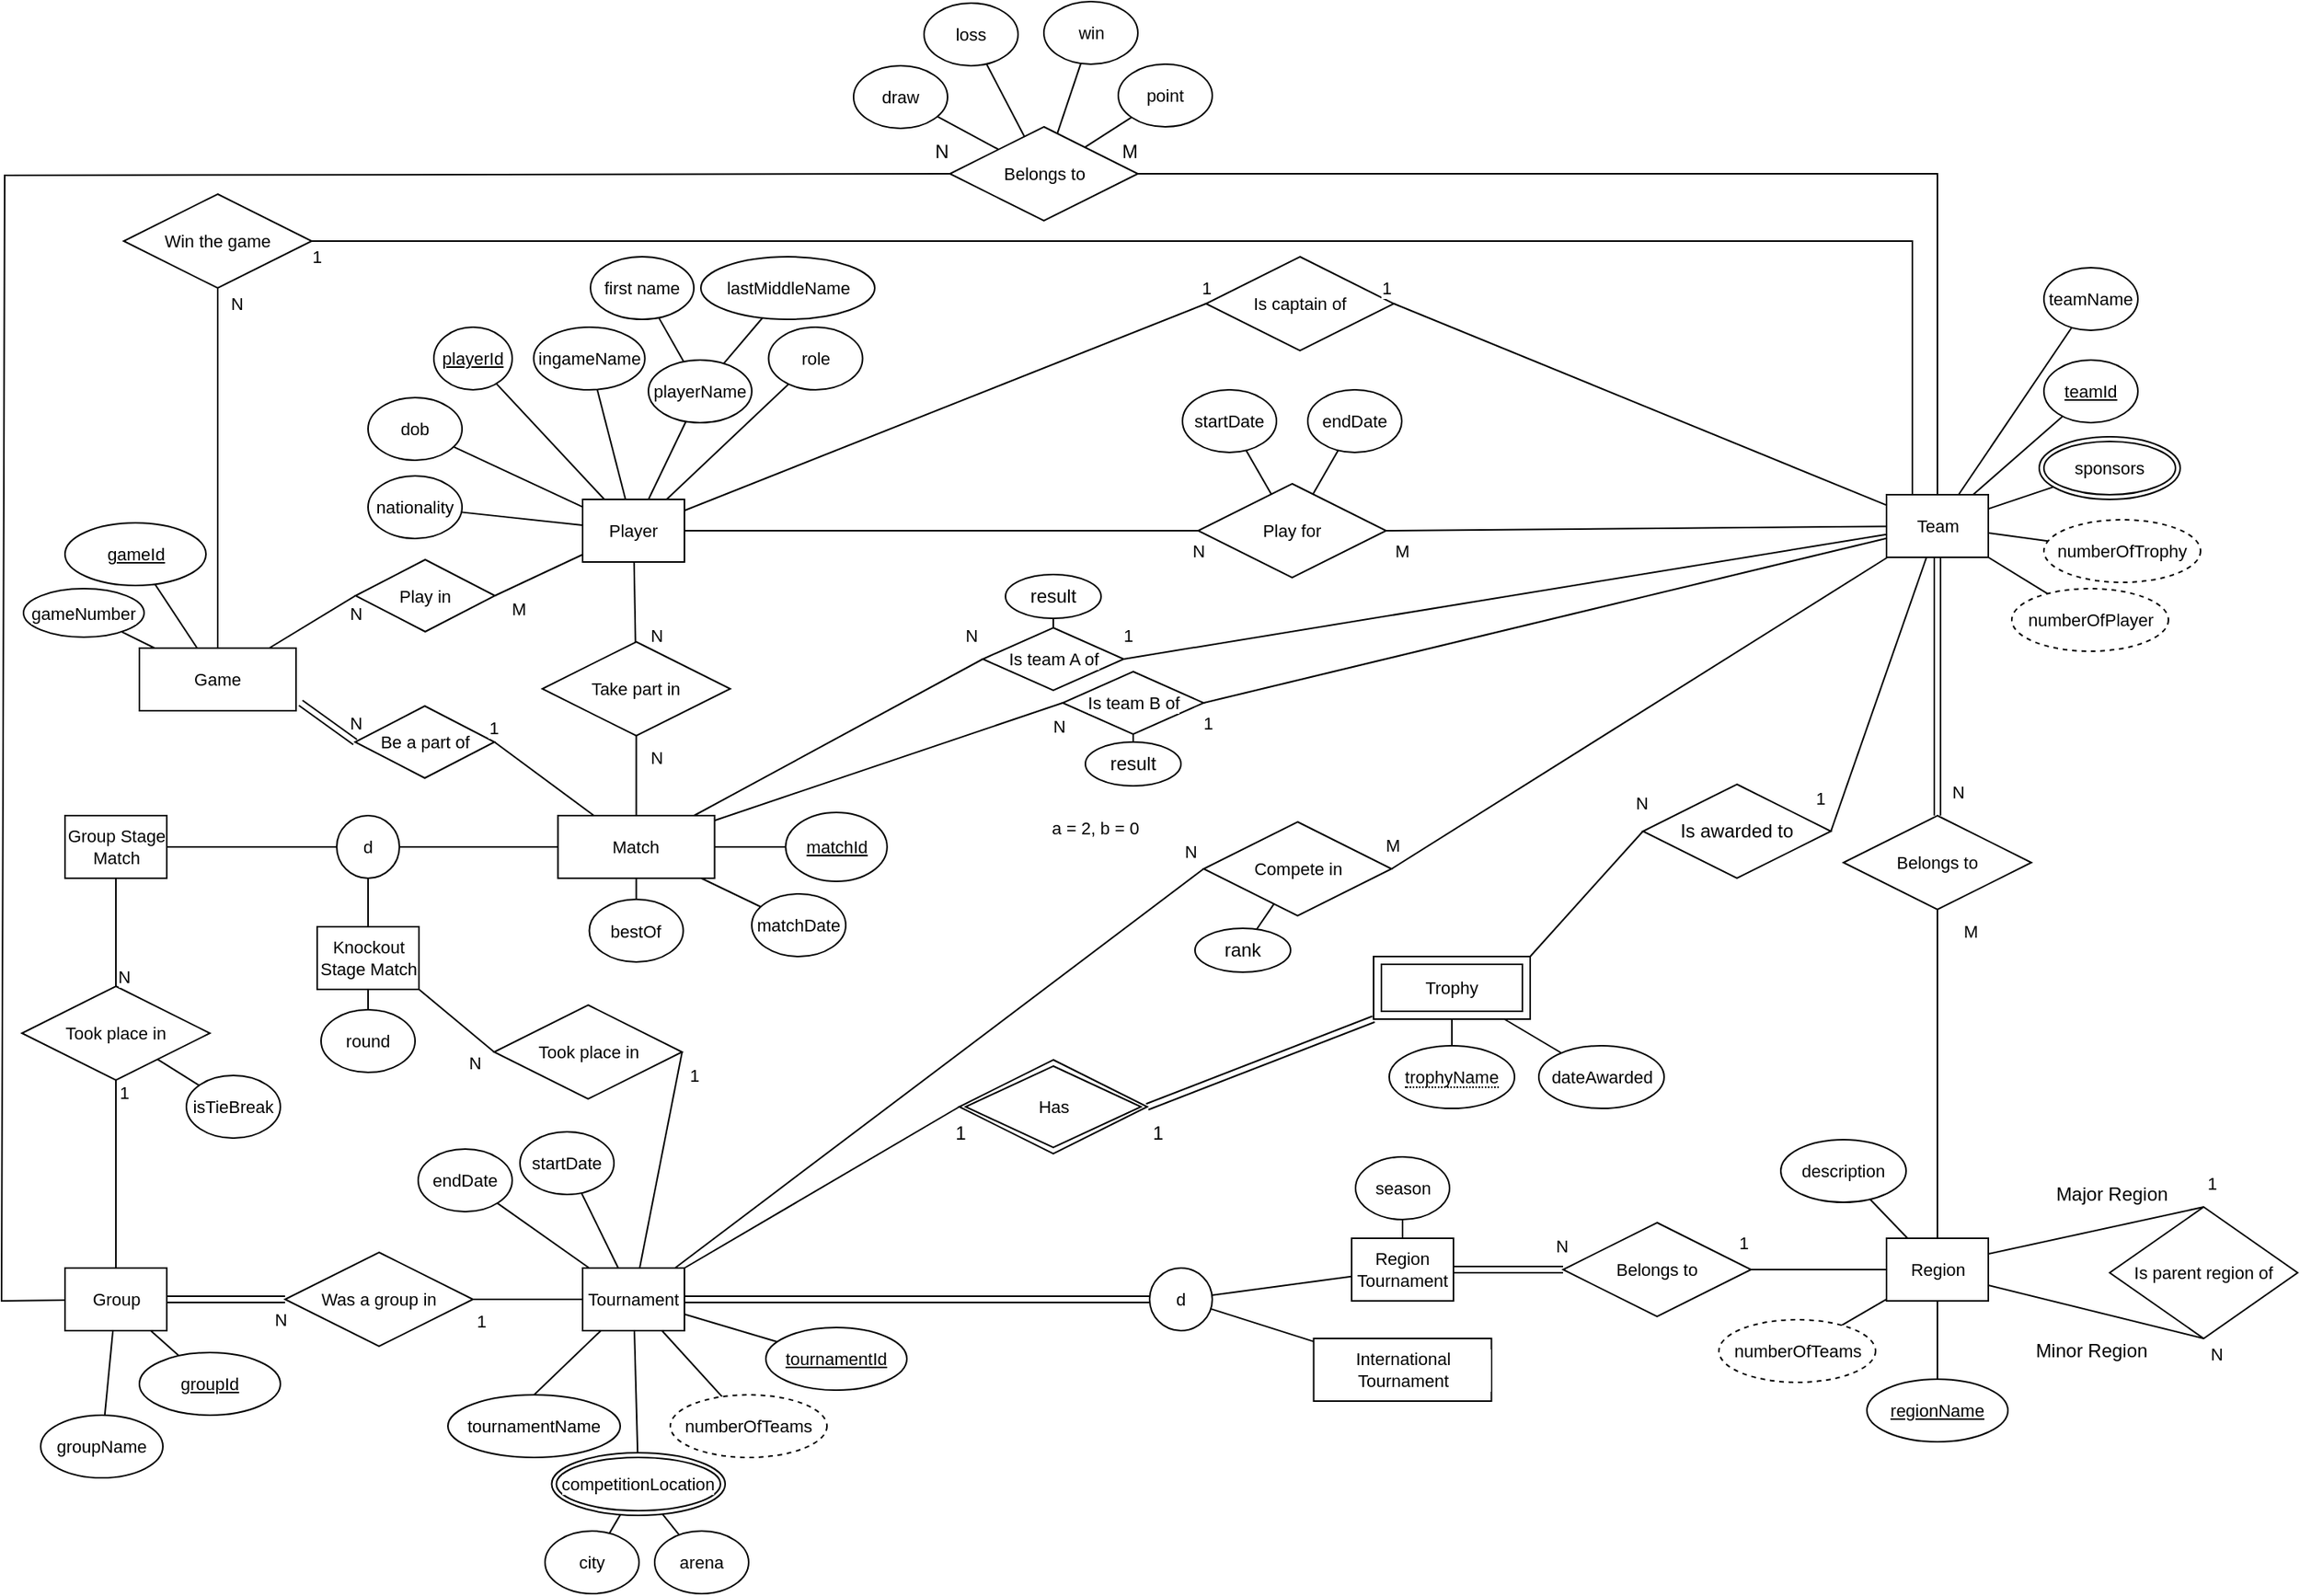 <mxfile version="24.7.17" pages="3">
  <diagram name="ERD" id="QjuTqfYs076ZWg4kDuWV">
    <mxGraphModel dx="2849" dy="1594" grid="0" gridSize="10" guides="1" tooltips="1" connect="1" arrows="1" fold="1" page="0" pageScale="1" pageWidth="827" pageHeight="1169" background="none" math="0" shadow="0">
      <root>
        <mxCell id="0" />
        <mxCell id="1" parent="0" />
        <mxCell id="fJpas_aMie5ZIC00HAkX-1" value="Player" style="whiteSpace=wrap;html=1;align=center;fontFamily=Helvetica;fontSize=11;fontColor=default;labelBackgroundColor=default;" parent="1" vertex="1">
          <mxGeometry x="-49" y="75" width="65" height="40" as="geometry" />
        </mxCell>
        <mxCell id="fJpas_aMie5ZIC00HAkX-2" style="edgeStyle=none;shape=connector;rounded=0;orthogonalLoop=1;jettySize=auto;html=1;entryDx=0;entryDy=0;strokeColor=default;align=center;verticalAlign=middle;fontFamily=Helvetica;fontSize=11;fontColor=default;labelBackgroundColor=default;endArrow=none;endFill=0;" parent="1" source="fJpas_aMie5ZIC00HAkX-3" target="fJpas_aMie5ZIC00HAkX-1" edge="1">
          <mxGeometry relative="1" as="geometry" />
        </mxCell>
        <mxCell id="fJpas_aMie5ZIC00HAkX-3" value="dob" style="ellipse;whiteSpace=wrap;html=1;align=center;fontFamily=Helvetica;fontSize=11;fontColor=default;labelBackgroundColor=default;flipV=1;" parent="1" vertex="1">
          <mxGeometry x="-186" y="10" width="60" height="40" as="geometry" />
        </mxCell>
        <mxCell id="fJpas_aMie5ZIC00HAkX-4" value="playerId" style="ellipse;whiteSpace=wrap;html=1;align=center;fontStyle=4;fontFamily=Helvetica;fontSize=11;fontColor=default;labelBackgroundColor=default;flipV=1;" parent="1" vertex="1">
          <mxGeometry x="-143.99" y="-35" width="50" height="40" as="geometry" />
        </mxCell>
        <mxCell id="fJpas_aMie5ZIC00HAkX-5" style="edgeStyle=none;shape=connector;rounded=0;orthogonalLoop=1;jettySize=auto;html=1;entryDx=0;entryDy=0;entryPerimeter=0;strokeColor=default;align=center;verticalAlign=middle;fontFamily=Helvetica;fontSize=11;fontColor=default;labelBackgroundColor=default;endArrow=none;endFill=0;" parent="1" source="fJpas_aMie5ZIC00HAkX-4" target="fJpas_aMie5ZIC00HAkX-1" edge="1">
          <mxGeometry relative="1" as="geometry" />
        </mxCell>
        <mxCell id="fJpas_aMie5ZIC00HAkX-16" style="edgeStyle=none;shape=connector;rounded=0;orthogonalLoop=1;jettySize=auto;html=1;strokeColor=default;align=center;verticalAlign=middle;fontFamily=Helvetica;fontSize=11;fontColor=default;labelBackgroundColor=default;endArrow=none;endFill=0;" parent="1" source="fJpas_aMie5ZIC00HAkX-6" target="fJpas_aMie5ZIC00HAkX-1" edge="1">
          <mxGeometry relative="1" as="geometry" />
        </mxCell>
        <mxCell id="fJpas_aMie5ZIC00HAkX-6" value="nationality" style="ellipse;whiteSpace=wrap;html=1;align=center;fontFamily=Helvetica;fontSize=11;fontColor=default;labelBackgroundColor=default;flipV=1;" parent="1" vertex="1">
          <mxGeometry x="-186" y="60" width="60" height="40" as="geometry" />
        </mxCell>
        <mxCell id="fJpas_aMie5ZIC00HAkX-12" style="rounded=0;orthogonalLoop=1;jettySize=auto;html=1;strokeColor=default;endArrow=none;endFill=0;" parent="1" source="fJpas_aMie5ZIC00HAkX-9" target="fJpas_aMie5ZIC00HAkX-1" edge="1">
          <mxGeometry relative="1" as="geometry" />
        </mxCell>
        <mxCell id="fJpas_aMie5ZIC00HAkX-9" value="ingameName" style="ellipse;whiteSpace=wrap;html=1;align=center;fontFamily=Helvetica;fontSize=11;fontColor=default;labelBackgroundColor=default;flipV=1;" parent="1" vertex="1">
          <mxGeometry x="-80.25" y="-35" width="71" height="40" as="geometry" />
        </mxCell>
        <mxCell id="fJpas_aMie5ZIC00HAkX-14" style="edgeStyle=none;shape=connector;rounded=0;orthogonalLoop=1;jettySize=auto;html=1;strokeColor=default;align=center;verticalAlign=middle;fontFamily=Helvetica;fontSize=11;fontColor=default;labelBackgroundColor=default;endArrow=none;endFill=0;" parent="1" source="fJpas_aMie5ZIC00HAkX-10" target="fJpas_aMie5ZIC00HAkX-1" edge="1">
          <mxGeometry relative="1" as="geometry" />
        </mxCell>
        <mxCell id="fJpas_aMie5ZIC00HAkX-118" style="edgeStyle=none;shape=connector;rounded=0;orthogonalLoop=1;jettySize=auto;html=1;strokeColor=default;align=center;verticalAlign=middle;fontFamily=Helvetica;fontSize=11;fontColor=default;labelBackgroundColor=default;endArrow=none;endFill=0;" parent="1" source="fJpas_aMie5ZIC00HAkX-10" target="fJpas_aMie5ZIC00HAkX-97" edge="1">
          <mxGeometry relative="1" as="geometry" />
        </mxCell>
        <mxCell id="fJpas_aMie5ZIC00HAkX-119" style="edgeStyle=none;shape=connector;rounded=0;orthogonalLoop=1;jettySize=auto;html=1;strokeColor=default;align=center;verticalAlign=middle;fontFamily=Helvetica;fontSize=11;fontColor=default;labelBackgroundColor=default;endArrow=none;endFill=0;" parent="1" source="fJpas_aMie5ZIC00HAkX-10" target="fJpas_aMie5ZIC00HAkX-98" edge="1">
          <mxGeometry relative="1" as="geometry" />
        </mxCell>
        <mxCell id="fJpas_aMie5ZIC00HAkX-10" value="playerName" style="ellipse;whiteSpace=wrap;html=1;align=center;fontFamily=Helvetica;fontSize=11;fontColor=default;labelBackgroundColor=default;flipV=1;" parent="1" vertex="1">
          <mxGeometry x="-7" y="-14" width="66" height="40" as="geometry" />
        </mxCell>
        <mxCell id="fJpas_aMie5ZIC00HAkX-15" style="edgeStyle=none;shape=connector;rounded=0;orthogonalLoop=1;jettySize=auto;html=1;strokeColor=default;align=center;verticalAlign=middle;fontFamily=Helvetica;fontSize=11;fontColor=default;labelBackgroundColor=default;endArrow=none;endFill=0;" parent="1" source="fJpas_aMie5ZIC00HAkX-11" target="fJpas_aMie5ZIC00HAkX-1" edge="1">
          <mxGeometry relative="1" as="geometry" />
        </mxCell>
        <mxCell id="fJpas_aMie5ZIC00HAkX-11" value="role" style="ellipse;whiteSpace=wrap;html=1;align=center;fontFamily=Helvetica;fontSize=11;fontColor=default;labelBackgroundColor=default;flipV=1;" parent="1" vertex="1">
          <mxGeometry x="69.75" y="-35" width="60" height="40" as="geometry" />
        </mxCell>
        <mxCell id="fJpas_aMie5ZIC00HAkX-21" value="Team" style="whiteSpace=wrap;html=1;align=center;fontFamily=Helvetica;fontSize=11;fontColor=default;labelBackgroundColor=default;" parent="1" vertex="1">
          <mxGeometry x="783.5" y="72" width="65" height="40" as="geometry" />
        </mxCell>
        <mxCell id="fJpas_aMie5ZIC00HAkX-30" style="rounded=0;orthogonalLoop=1;jettySize=auto;html=1;strokeColor=default;endArrow=none;endFill=0;" parent="1" source="fJpas_aMie5ZIC00HAkX-31" target="fJpas_aMie5ZIC00HAkX-21" edge="1">
          <mxGeometry relative="1" as="geometry" />
        </mxCell>
        <mxCell id="fJpas_aMie5ZIC00HAkX-31" value="&lt;u&gt;teamId&lt;/u&gt;" style="ellipse;whiteSpace=wrap;html=1;align=center;fontFamily=Helvetica;fontSize=11;fontColor=default;labelBackgroundColor=default;flipV=1;" parent="1" vertex="1">
          <mxGeometry x="884" y="-14" width="60" height="40" as="geometry" />
        </mxCell>
        <mxCell id="fJpas_aMie5ZIC00HAkX-38" value="Region" style="whiteSpace=wrap;html=1;align=center;fontFamily=Helvetica;fontSize=11;fontColor=default;labelBackgroundColor=default;" parent="1" vertex="1">
          <mxGeometry x="783.5" y="547" width="65" height="40" as="geometry" />
        </mxCell>
        <mxCell id="fJpas_aMie5ZIC00HAkX-41" style="rounded=0;orthogonalLoop=1;jettySize=auto;html=1;strokeColor=default;endArrow=none;endFill=0;" parent="1" source="fJpas_aMie5ZIC00HAkX-42" target="fJpas_aMie5ZIC00HAkX-38" edge="1">
          <mxGeometry relative="1" as="geometry" />
        </mxCell>
        <mxCell id="fJpas_aMie5ZIC00HAkX-42" value="regionName" style="ellipse;whiteSpace=wrap;html=1;align=center;fontFamily=Helvetica;fontSize=11;fontColor=default;labelBackgroundColor=default;flipV=1;fontStyle=4" parent="1" vertex="1">
          <mxGeometry x="771" y="637" width="90" height="40" as="geometry" />
        </mxCell>
        <mxCell id="fJpas_aMie5ZIC00HAkX-82" style="edgeStyle=none;shape=link;rounded=0;orthogonalLoop=1;jettySize=auto;html=1;strokeColor=default;align=center;verticalAlign=middle;fontFamily=Helvetica;fontSize=11;fontColor=default;labelBackgroundColor=default;endArrow=none;endFill=0;" parent="1" source="fJpas_aMie5ZIC00HAkX-47" target="fJpas_aMie5ZIC00HAkX-81" edge="1">
          <mxGeometry relative="1" as="geometry" />
        </mxCell>
        <mxCell id="m6y0govJC5TdCKhgVr8m-4" style="rounded=0;orthogonalLoop=1;jettySize=auto;html=1;endArrow=none;endFill=0;exitX=1;exitY=0;exitDx=0;exitDy=0;entryX=0;entryY=0.5;entryDx=0;entryDy=0;" parent="1" source="fJpas_aMie5ZIC00HAkX-47" target="m6y0govJC5TdCKhgVr8m-11" edge="1">
          <mxGeometry relative="1" as="geometry">
            <mxPoint x="738" y="773" as="targetPoint" />
          </mxGeometry>
        </mxCell>
        <mxCell id="wX9nulocx6VRCnXDJnAP-2" style="rounded=0;orthogonalLoop=1;jettySize=auto;html=1;endArrow=none;endFill=0;" parent="1" source="fJpas_aMie5ZIC00HAkX-47" target="fJpas_aMie5ZIC00HAkX-103" edge="1">
          <mxGeometry relative="1" as="geometry" />
        </mxCell>
        <mxCell id="fJpas_aMie5ZIC00HAkX-47" value="Tournament" style="whiteSpace=wrap;html=1;align=center;fontFamily=Helvetica;fontSize=11;fontColor=default;labelBackgroundColor=default;flipV=1;" parent="1" vertex="1">
          <mxGeometry x="-49" y="566" width="65" height="40" as="geometry" />
        </mxCell>
        <mxCell id="fJpas_aMie5ZIC00HAkX-50" value="tournamentId" style="ellipse;whiteSpace=wrap;html=1;align=center;fontStyle=4;fontFamily=Helvetica;fontSize=11;fontColor=default;labelBackgroundColor=default;flipV=1;" parent="1" vertex="1">
          <mxGeometry x="68" y="604" width="90" height="40" as="geometry" />
        </mxCell>
        <mxCell id="fJpas_aMie5ZIC00HAkX-51" style="edgeStyle=none;shape=connector;rounded=0;orthogonalLoop=1;jettySize=auto;html=1;entryDx=0;entryDy=0;entryPerimeter=0;strokeColor=default;align=center;verticalAlign=middle;fontFamily=Helvetica;fontSize=11;fontColor=default;labelBackgroundColor=default;endArrow=none;endFill=0;" parent="1" source="fJpas_aMie5ZIC00HAkX-50" target="fJpas_aMie5ZIC00HAkX-47" edge="1">
          <mxGeometry relative="1" as="geometry" />
        </mxCell>
        <mxCell id="fJpas_aMie5ZIC00HAkX-52" style="edgeStyle=none;shape=connector;rounded=0;orthogonalLoop=1;jettySize=auto;html=1;strokeColor=default;align=center;verticalAlign=middle;fontFamily=Helvetica;fontSize=11;fontColor=default;labelBackgroundColor=default;endArrow=none;endFill=0;" parent="1" source="fJpas_aMie5ZIC00HAkX-53" target="fJpas_aMie5ZIC00HAkX-47" edge="1">
          <mxGeometry relative="1" as="geometry" />
        </mxCell>
        <mxCell id="fJpas_aMie5ZIC00HAkX-53" value="endDate" style="ellipse;whiteSpace=wrap;html=1;align=center;fontFamily=Helvetica;fontSize=11;fontColor=default;labelBackgroundColor=default;flipV=1;" parent="1" vertex="1">
          <mxGeometry x="-153.99" y="490" width="60" height="40" as="geometry" />
        </mxCell>
        <mxCell id="fJpas_aMie5ZIC00HAkX-54" style="edgeStyle=none;shape=connector;rounded=0;orthogonalLoop=1;jettySize=auto;html=1;strokeColor=default;align=center;verticalAlign=middle;fontFamily=Helvetica;fontSize=11;fontColor=default;labelBackgroundColor=default;endArrow=none;endFill=0;" parent="1" source="fJpas_aMie5ZIC00HAkX-55" target="fJpas_aMie5ZIC00HAkX-47" edge="1">
          <mxGeometry relative="1" as="geometry" />
        </mxCell>
        <mxCell id="fJpas_aMie5ZIC00HAkX-55" value="startDate" style="ellipse;whiteSpace=wrap;html=1;align=center;fontFamily=Helvetica;fontSize=11;fontColor=default;labelBackgroundColor=default;flipV=1;" parent="1" vertex="1">
          <mxGeometry x="-88.99" y="479" width="60" height="40" as="geometry" />
        </mxCell>
        <mxCell id="fJpas_aMie5ZIC00HAkX-56" style="rounded=0;orthogonalLoop=1;jettySize=auto;html=1;strokeColor=default;endArrow=none;endFill=0;exitX=0.5;exitY=0;exitDx=0;exitDy=0;" parent="1" source="fJpas_aMie5ZIC00HAkX-57" target="fJpas_aMie5ZIC00HAkX-47" edge="1">
          <mxGeometry relative="1" as="geometry" />
        </mxCell>
        <mxCell id="fJpas_aMie5ZIC00HAkX-57" value="tournamentName" style="ellipse;whiteSpace=wrap;html=1;align=center;fontFamily=Helvetica;fontSize=11;fontColor=default;labelBackgroundColor=default;flipV=1;" parent="1" vertex="1">
          <mxGeometry x="-135" y="647" width="110" height="40" as="geometry" />
        </mxCell>
        <mxCell id="fJpas_aMie5ZIC00HAkX-66" style="edgeStyle=none;shape=link;rounded=0;orthogonalLoop=1;jettySize=auto;html=1;strokeColor=default;align=center;verticalAlign=middle;fontFamily=Helvetica;fontSize=11;fontColor=default;labelBackgroundColor=default;endArrow=none;endFill=0;exitX=0.5;exitY=0;exitDx=0;exitDy=0;" parent="1" source="fJpas_aMie5ZIC00HAkX-65" target="fJpas_aMie5ZIC00HAkX-21" edge="1">
          <mxGeometry relative="1" as="geometry">
            <mxPoint x="552.5" y="200" as="sourcePoint" />
          </mxGeometry>
        </mxCell>
        <mxCell id="fJpas_aMie5ZIC00HAkX-67" style="edgeStyle=none;shape=connector;rounded=0;orthogonalLoop=1;jettySize=auto;html=1;strokeColor=default;align=center;verticalAlign=middle;fontFamily=Helvetica;fontSize=11;fontColor=default;labelBackgroundColor=default;endArrow=none;endFill=0;" parent="1" source="fJpas_aMie5ZIC00HAkX-65" target="fJpas_aMie5ZIC00HAkX-38" edge="1">
          <mxGeometry relative="1" as="geometry" />
        </mxCell>
        <mxCell id="fJpas_aMie5ZIC00HAkX-65" value="Belongs to" style="shape=rhombus;perimeter=rhombusPerimeter;whiteSpace=wrap;html=1;align=center;fontFamily=Helvetica;fontSize=11;fontColor=default;labelBackgroundColor=default;" parent="1" vertex="1">
          <mxGeometry x="756" y="277" width="120" height="60" as="geometry" />
        </mxCell>
        <mxCell id="fJpas_aMie5ZIC00HAkX-68" value="M" style="text;html=1;align=center;verticalAlign=middle;resizable=0;points=[];autosize=1;strokeColor=none;fillColor=none;fontFamily=Helvetica;fontSize=11;fontColor=default;labelBackgroundColor=default;" parent="1" vertex="1">
          <mxGeometry x="823.5" y="338" width="27" height="25" as="geometry" />
        </mxCell>
        <mxCell id="fJpas_aMie5ZIC00HAkX-69" value="N" style="text;html=1;align=center;verticalAlign=middle;resizable=0;points=[];autosize=1;strokeColor=none;fillColor=none;fontFamily=Helvetica;fontSize=11;fontColor=default;labelBackgroundColor=default;" parent="1" vertex="1">
          <mxGeometry x="813.5" y="247" width="30" height="30" as="geometry" />
        </mxCell>
        <mxCell id="fJpas_aMie5ZIC00HAkX-76" style="edgeStyle=none;shape=link;rounded=0;orthogonalLoop=1;jettySize=auto;html=1;strokeColor=default;align=center;verticalAlign=middle;fontFamily=Helvetica;fontSize=11;fontColor=default;labelBackgroundColor=default;endArrow=none;endFill=0;" parent="1" source="fJpas_aMie5ZIC00HAkX-70" target="fJpas_aMie5ZIC00HAkX-71" edge="1">
          <mxGeometry relative="1" as="geometry" />
        </mxCell>
        <mxCell id="fJpas_aMie5ZIC00HAkX-77" style="edgeStyle=none;shape=connector;rounded=0;orthogonalLoop=1;jettySize=auto;html=1;strokeColor=default;align=center;verticalAlign=middle;fontFamily=Helvetica;fontSize=11;fontColor=default;labelBackgroundColor=default;endArrow=none;endFill=0;exitX=1;exitY=0.5;exitDx=0;exitDy=0;" parent="1" source="fJpas_aMie5ZIC00HAkX-70" target="fJpas_aMie5ZIC00HAkX-38" edge="1">
          <mxGeometry relative="1" as="geometry" />
        </mxCell>
        <mxCell id="fJpas_aMie5ZIC00HAkX-70" value="Belongs to" style="shape=rhombus;perimeter=rhombusPerimeter;whiteSpace=wrap;html=1;align=center;fontFamily=Helvetica;fontSize=11;fontColor=default;labelBackgroundColor=default;" parent="1" vertex="1">
          <mxGeometry x="577" y="537" width="120" height="60" as="geometry" />
        </mxCell>
        <mxCell id="fJpas_aMie5ZIC00HAkX-83" style="edgeStyle=none;shape=connector;rounded=0;orthogonalLoop=1;jettySize=auto;html=1;strokeColor=default;align=center;verticalAlign=middle;fontFamily=Helvetica;fontSize=11;fontColor=default;labelBackgroundColor=default;endArrow=none;endFill=0;" parent="1" source="fJpas_aMie5ZIC00HAkX-71" target="fJpas_aMie5ZIC00HAkX-81" edge="1">
          <mxGeometry relative="1" as="geometry" />
        </mxCell>
        <mxCell id="fJpas_aMie5ZIC00HAkX-71" value="Region Tournament" style="whiteSpace=wrap;html=1;align=center;fontFamily=Helvetica;fontSize=11;fontColor=default;labelBackgroundColor=default;flipV=1;" parent="1" vertex="1">
          <mxGeometry x="442" y="547" width="65" height="40" as="geometry" />
        </mxCell>
        <mxCell id="fJpas_aMie5ZIC00HAkX-84" style="edgeStyle=none;shape=connector;rounded=0;orthogonalLoop=1;jettySize=auto;html=1;strokeColor=default;align=center;verticalAlign=middle;fontFamily=Helvetica;fontSize=11;fontColor=default;labelBackgroundColor=default;endArrow=none;endFill=0;" parent="1" source="fJpas_aMie5ZIC00HAkX-73" target="fJpas_aMie5ZIC00HAkX-81" edge="1">
          <mxGeometry relative="1" as="geometry" />
        </mxCell>
        <mxCell id="fJpas_aMie5ZIC00HAkX-73" value="International Tournament" style="whiteSpace=wrap;html=1;align=center;fontFamily=Helvetica;fontSize=11;fontColor=default;labelBackgroundColor=default;flipV=1;" parent="1" vertex="1">
          <mxGeometry x="417.75" y="611" width="113.5" height="40" as="geometry" />
        </mxCell>
        <mxCell id="fJpas_aMie5ZIC00HAkX-75" style="edgeStyle=none;shape=connector;rounded=0;orthogonalLoop=1;jettySize=auto;html=1;strokeColor=default;align=center;verticalAlign=middle;fontFamily=Helvetica;fontSize=11;fontColor=default;labelBackgroundColor=default;endArrow=none;endFill=0;" parent="1" source="fJpas_aMie5ZIC00HAkX-74" target="fJpas_aMie5ZIC00HAkX-71" edge="1">
          <mxGeometry relative="1" as="geometry" />
        </mxCell>
        <mxCell id="fJpas_aMie5ZIC00HAkX-74" value="season" style="ellipse;whiteSpace=wrap;html=1;align=center;fontFamily=Helvetica;fontSize=11;fontColor=default;labelBackgroundColor=default;flipV=1;" parent="1" vertex="1">
          <mxGeometry x="444.5" y="495" width="60" height="40" as="geometry" />
        </mxCell>
        <mxCell id="fJpas_aMie5ZIC00HAkX-81" value="d" style="ellipse;whiteSpace=wrap;html=1;aspect=fixed;fontFamily=Helvetica;fontSize=11;fontColor=default;labelBackgroundColor=default;" parent="1" vertex="1">
          <mxGeometry x="313" y="566" width="40" height="40" as="geometry" />
        </mxCell>
        <mxCell id="fJpas_aMie5ZIC00HAkX-86" style="edgeStyle=none;shape=connector;rounded=0;orthogonalLoop=1;jettySize=auto;html=1;strokeColor=default;align=center;verticalAlign=middle;fontFamily=Helvetica;fontSize=11;fontColor=default;labelBackgroundColor=default;endArrow=none;endFill=0;" parent="1" source="fJpas_aMie5ZIC00HAkX-85" target="fJpas_aMie5ZIC00HAkX-1" edge="1">
          <mxGeometry relative="1" as="geometry" />
        </mxCell>
        <mxCell id="fJpas_aMie5ZIC00HAkX-87" style="edgeStyle=none;shape=connector;rounded=0;orthogonalLoop=1;jettySize=auto;html=1;exitX=1;exitY=0.5;exitDx=0;exitDy=0;strokeColor=default;align=center;verticalAlign=middle;fontFamily=Helvetica;fontSize=11;fontColor=default;labelBackgroundColor=default;endArrow=none;endFill=0;" parent="1" source="fJpas_aMie5ZIC00HAkX-85" target="fJpas_aMie5ZIC00HAkX-21" edge="1">
          <mxGeometry relative="1" as="geometry" />
        </mxCell>
        <mxCell id="fJpas_aMie5ZIC00HAkX-85" value="Play for" style="shape=rhombus;perimeter=rhombusPerimeter;whiteSpace=wrap;html=1;align=center;fontFamily=Helvetica;fontSize=11;fontColor=default;labelBackgroundColor=default;" parent="1" vertex="1">
          <mxGeometry x="344" y="65" width="120" height="60" as="geometry" />
        </mxCell>
        <mxCell id="fJpas_aMie5ZIC00HAkX-88" value="N" style="text;html=1;align=center;verticalAlign=middle;resizable=0;points=[];autosize=1;strokeColor=none;fillColor=none;fontFamily=Helvetica;fontSize=11;fontColor=default;labelBackgroundColor=default;" parent="1" vertex="1">
          <mxGeometry x="329" y="93" width="30" height="30" as="geometry" />
        </mxCell>
        <mxCell id="fJpas_aMie5ZIC00HAkX-89" value="M" style="text;html=1;align=center;verticalAlign=middle;resizable=0;points=[];autosize=1;strokeColor=none;fillColor=none;fontFamily=Helvetica;fontSize=11;fontColor=default;labelBackgroundColor=default;" parent="1" vertex="1">
          <mxGeometry x="459" y="93" width="30" height="30" as="geometry" />
        </mxCell>
        <mxCell id="fJpas_aMie5ZIC00HAkX-91" style="edgeStyle=none;shape=connector;rounded=0;orthogonalLoop=1;jettySize=auto;html=1;strokeColor=default;align=center;verticalAlign=middle;fontFamily=Helvetica;fontSize=11;fontColor=default;labelBackgroundColor=default;endArrow=none;endFill=0;" parent="1" source="fJpas_aMie5ZIC00HAkX-90" target="fJpas_aMie5ZIC00HAkX-47" edge="1">
          <mxGeometry relative="1" as="geometry" />
        </mxCell>
        <mxCell id="fJpas_aMie5ZIC00HAkX-90" value="numberOfTeams" style="ellipse;whiteSpace=wrap;html=1;align=center;dashed=1;fontFamily=Helvetica;fontSize=11;fontColor=default;labelBackgroundColor=default;" parent="1" vertex="1">
          <mxGeometry x="7" y="647" width="100" height="40" as="geometry" />
        </mxCell>
        <mxCell id="fJpas_aMie5ZIC00HAkX-93" style="edgeStyle=none;shape=connector;rounded=0;orthogonalLoop=1;jettySize=auto;html=1;strokeColor=default;align=center;verticalAlign=middle;fontFamily=Helvetica;fontSize=11;fontColor=default;labelBackgroundColor=default;endArrow=none;endFill=0;" parent="1" source="fJpas_aMie5ZIC00HAkX-92" target="fJpas_aMie5ZIC00HAkX-85" edge="1">
          <mxGeometry relative="1" as="geometry" />
        </mxCell>
        <mxCell id="fJpas_aMie5ZIC00HAkX-92" value="startDate" style="ellipse;whiteSpace=wrap;html=1;align=center;fontFamily=Helvetica;fontSize=11;fontColor=default;labelBackgroundColor=default;flipV=1;" parent="1" vertex="1">
          <mxGeometry x="334" y="5" width="60" height="40" as="geometry" />
        </mxCell>
        <mxCell id="fJpas_aMie5ZIC00HAkX-95" style="edgeStyle=none;shape=connector;rounded=0;orthogonalLoop=1;jettySize=auto;html=1;strokeColor=default;align=center;verticalAlign=middle;fontFamily=Helvetica;fontSize=11;fontColor=default;labelBackgroundColor=default;endArrow=none;endFill=0;" parent="1" source="fJpas_aMie5ZIC00HAkX-94" target="fJpas_aMie5ZIC00HAkX-85" edge="1">
          <mxGeometry relative="1" as="geometry" />
        </mxCell>
        <mxCell id="fJpas_aMie5ZIC00HAkX-94" value="endDate" style="ellipse;whiteSpace=wrap;html=1;align=center;fontFamily=Helvetica;fontSize=11;fontColor=default;labelBackgroundColor=default;flipV=1;" parent="1" vertex="1">
          <mxGeometry x="414" y="5" width="60" height="40" as="geometry" />
        </mxCell>
        <mxCell id="fJpas_aMie5ZIC00HAkX-97" value="first name" style="ellipse;whiteSpace=wrap;html=1;align=center;fontFamily=Helvetica;fontSize=11;fontColor=default;labelBackgroundColor=default;flipV=1;" parent="1" vertex="1">
          <mxGeometry x="-44" y="-80" width="66" height="40" as="geometry" />
        </mxCell>
        <mxCell id="fJpas_aMie5ZIC00HAkX-98" value="lastMiddleName" style="ellipse;whiteSpace=wrap;html=1;align=center;fontFamily=Helvetica;fontSize=11;fontColor=default;labelBackgroundColor=default;flipV=1;" parent="1" vertex="1">
          <mxGeometry x="26.5" y="-80" width="111" height="40" as="geometry" />
        </mxCell>
        <mxCell id="fJpas_aMie5ZIC00HAkX-103" value="competitionLocation" style="ellipse;shape=doubleEllipse;margin=3;whiteSpace=wrap;html=1;align=center;fontFamily=Helvetica;fontSize=11;fontColor=default;labelBackgroundColor=default;" parent="1" vertex="1">
          <mxGeometry x="-68.75" y="684" width="110.75" height="40" as="geometry" />
        </mxCell>
        <mxCell id="fJpas_aMie5ZIC00HAkX-105" style="edgeStyle=none;shape=connector;rounded=0;orthogonalLoop=1;jettySize=auto;html=1;strokeColor=default;align=center;verticalAlign=middle;fontFamily=Helvetica;fontSize=11;fontColor=default;labelBackgroundColor=default;endArrow=none;endFill=0;exitX=1;exitY=0.5;exitDx=0;exitDy=0;" parent="1" source="fJpas_aMie5ZIC00HAkX-104" target="fJpas_aMie5ZIC00HAkX-21" edge="1">
          <mxGeometry relative="1" as="geometry" />
        </mxCell>
        <mxCell id="fJpas_aMie5ZIC00HAkX-106" style="edgeStyle=none;shape=connector;rounded=0;orthogonalLoop=1;jettySize=auto;html=1;strokeColor=default;align=center;verticalAlign=middle;fontFamily=Helvetica;fontSize=11;fontColor=default;labelBackgroundColor=default;endArrow=none;endFill=0;exitX=0;exitY=0.5;exitDx=0;exitDy=0;" parent="1" source="fJpas_aMie5ZIC00HAkX-104" target="fJpas_aMie5ZIC00HAkX-47" edge="1">
          <mxGeometry relative="1" as="geometry" />
        </mxCell>
        <mxCell id="fJpas_aMie5ZIC00HAkX-112" style="edgeStyle=none;shape=connector;rounded=0;orthogonalLoop=1;jettySize=auto;html=1;strokeColor=default;align=center;verticalAlign=middle;fontFamily=Helvetica;fontSize=11;fontColor=default;labelBackgroundColor=default;endArrow=none;endFill=0;" parent="1" source="fJpas_aMie5ZIC00HAkX-109" target="fJpas_aMie5ZIC00HAkX-103" edge="1">
          <mxGeometry relative="1" as="geometry" />
        </mxCell>
        <mxCell id="fJpas_aMie5ZIC00HAkX-109" value="city" style="ellipse;whiteSpace=wrap;html=1;align=center;fontFamily=Helvetica;fontSize=11;fontColor=default;labelBackgroundColor=default;flipV=1;" parent="1" vertex="1">
          <mxGeometry x="-73" y="734" width="60" height="40" as="geometry" />
        </mxCell>
        <mxCell id="fJpas_aMie5ZIC00HAkX-113" style="edgeStyle=none;shape=connector;rounded=0;orthogonalLoop=1;jettySize=auto;html=1;strokeColor=default;align=center;verticalAlign=middle;fontFamily=Helvetica;fontSize=11;fontColor=default;labelBackgroundColor=default;endArrow=none;endFill=0;" parent="1" source="fJpas_aMie5ZIC00HAkX-111" target="fJpas_aMie5ZIC00HAkX-103" edge="1">
          <mxGeometry relative="1" as="geometry" />
        </mxCell>
        <mxCell id="fJpas_aMie5ZIC00HAkX-111" value="arena" style="ellipse;whiteSpace=wrap;html=1;align=center;fontFamily=Helvetica;fontSize=11;fontColor=default;labelBackgroundColor=default;flipV=1;" parent="1" vertex="1">
          <mxGeometry x="-3" y="734" width="60" height="40" as="geometry" />
        </mxCell>
        <mxCell id="fJpas_aMie5ZIC00HAkX-115" style="edgeStyle=none;shape=connector;rounded=0;orthogonalLoop=1;jettySize=auto;html=1;strokeColor=default;align=center;verticalAlign=middle;fontFamily=Helvetica;fontSize=11;fontColor=default;labelBackgroundColor=default;endArrow=none;endFill=0;" parent="1" source="fJpas_aMie5ZIC00HAkX-114" target="fJpas_aMie5ZIC00HAkX-21" edge="1">
          <mxGeometry relative="1" as="geometry" />
        </mxCell>
        <mxCell id="fJpas_aMie5ZIC00HAkX-114" value="sponsors" style="ellipse;shape=doubleEllipse;margin=3;whiteSpace=wrap;html=1;align=center;fontFamily=Helvetica;fontSize=11;fontColor=default;labelBackgroundColor=default;direction=south;" parent="1" vertex="1">
          <mxGeometry x="881" y="35" width="90" height="40" as="geometry" />
        </mxCell>
        <mxCell id="fJpas_aMie5ZIC00HAkX-116" value="1" style="text;html=1;align=center;verticalAlign=middle;resizable=0;points=[];autosize=1;strokeColor=none;fillColor=none;fontFamily=Helvetica;fontSize=11;fontColor=default;labelBackgroundColor=default;" parent="1" vertex="1">
          <mxGeometry x="676.5" y="535" width="30" height="30" as="geometry" />
        </mxCell>
        <mxCell id="fJpas_aMie5ZIC00HAkX-117" value="N" style="text;html=1;align=center;verticalAlign=middle;resizable=0;points=[];autosize=1;strokeColor=none;fillColor=none;fontFamily=Helvetica;fontSize=11;fontColor=default;labelBackgroundColor=default;" parent="1" vertex="1">
          <mxGeometry x="560.5" y="537" width="30" height="30" as="geometry" />
        </mxCell>
        <mxCell id="fJpas_aMie5ZIC00HAkX-130" style="edgeStyle=none;rounded=0;orthogonalLoop=1;jettySize=auto;html=1;entryX=0;entryY=0.5;entryDx=0;entryDy=0;strokeColor=default;align=center;verticalAlign=middle;fontFamily=Helvetica;fontSize=11;fontColor=default;labelBackgroundColor=default;endArrow=none;endFill=0;" parent="1" source="fJpas_aMie5ZIC00HAkX-120" target="fJpas_aMie5ZIC00HAkX-128" edge="1">
          <mxGeometry relative="1" as="geometry" />
        </mxCell>
        <mxCell id="fJpas_aMie5ZIC00HAkX-131" style="edgeStyle=none;rounded=0;orthogonalLoop=1;jettySize=auto;html=1;entryX=0;entryY=0.5;entryDx=0;entryDy=0;strokeColor=default;align=center;verticalAlign=middle;fontFamily=Helvetica;fontSize=11;fontColor=default;labelBackgroundColor=default;endArrow=none;endFill=0;" parent="1" source="fJpas_aMie5ZIC00HAkX-120" target="fJpas_aMie5ZIC00HAkX-129" edge="1">
          <mxGeometry relative="1" as="geometry" />
        </mxCell>
        <mxCell id="wX9nulocx6VRCnXDJnAP-17" style="edgeStyle=none;shape=connector;rounded=0;orthogonalLoop=1;jettySize=auto;html=1;strokeColor=default;align=center;verticalAlign=middle;fontFamily=Helvetica;fontSize=11;fontColor=default;labelBackgroundColor=default;endArrow=none;endFill=0;" parent="1" source="fJpas_aMie5ZIC00HAkX-120" target="wX9nulocx6VRCnXDJnAP-14" edge="1">
          <mxGeometry relative="1" as="geometry" />
        </mxCell>
        <mxCell id="fJpas_aMie5ZIC00HAkX-120" value="Match" style="whiteSpace=wrap;html=1;align=center;fontFamily=Helvetica;fontSize=11;fontColor=default;labelBackgroundColor=default;" parent="1" vertex="1">
          <mxGeometry x="-64.75" y="277" width="100" height="40" as="geometry" />
        </mxCell>
        <mxCell id="fJpas_aMie5ZIC00HAkX-122" style="edgeStyle=none;shape=connector;rounded=0;orthogonalLoop=1;jettySize=auto;html=1;strokeColor=default;align=center;verticalAlign=middle;fontFamily=Helvetica;fontSize=11;fontColor=default;labelBackgroundColor=default;endArrow=none;endFill=0;" parent="1" source="fJpas_aMie5ZIC00HAkX-121" target="fJpas_aMie5ZIC00HAkX-120" edge="1">
          <mxGeometry relative="1" as="geometry" />
        </mxCell>
        <mxCell id="fJpas_aMie5ZIC00HAkX-121" value="matchId" style="ellipse;whiteSpace=wrap;html=1;align=center;fontStyle=4;fontFamily=Helvetica;fontSize=11;fontColor=default;labelBackgroundColor=default;flipV=1;" parent="1" vertex="1">
          <mxGeometry x="80.63" y="275" width="64.75" height="44" as="geometry" />
        </mxCell>
        <mxCell id="NF3LTUQ_bPjJrq3eggiO-4" style="rounded=0;orthogonalLoop=1;jettySize=auto;html=1;endArrow=none;endFill=0;" parent="1" source="fJpas_aMie5ZIC00HAkX-123" target="fJpas_aMie5ZIC00HAkX-120" edge="1">
          <mxGeometry relative="1" as="geometry" />
        </mxCell>
        <mxCell id="fJpas_aMie5ZIC00HAkX-123" value="matchDate" style="ellipse;whiteSpace=wrap;html=1;align=center;fontFamily=Helvetica;fontSize=11;fontColor=default;labelBackgroundColor=default;flipV=1;" parent="1" vertex="1">
          <mxGeometry x="59" y="327" width="60" height="40" as="geometry" />
        </mxCell>
        <mxCell id="fJpas_aMie5ZIC00HAkX-126" style="edgeStyle=none;rounded=0;orthogonalLoop=1;jettySize=auto;html=1;strokeColor=default;align=center;verticalAlign=middle;fontFamily=Helvetica;fontSize=11;fontColor=default;labelBackgroundColor=default;endArrow=none;endFill=0;exitX=1;exitY=0.5;exitDx=0;exitDy=0;" parent="1" source="fJpas_aMie5ZIC00HAkX-125" target="fJpas_aMie5ZIC00HAkX-47" edge="1">
          <mxGeometry relative="1" as="geometry" />
        </mxCell>
        <mxCell id="fJpas_aMie5ZIC00HAkX-127" style="edgeStyle=none;shape=connector;rounded=0;orthogonalLoop=1;jettySize=auto;html=1;strokeColor=default;align=center;verticalAlign=middle;fontFamily=Helvetica;fontSize=11;fontColor=default;labelBackgroundColor=default;endArrow=none;endFill=0;exitX=0;exitY=0.5;exitDx=0;exitDy=0;entryX=1;entryY=1;entryDx=0;entryDy=0;" parent="1" source="fJpas_aMie5ZIC00HAkX-125" target="wX9nulocx6VRCnXDJnAP-21" edge="1">
          <mxGeometry relative="1" as="geometry">
            <mxPoint x="-16.5" y="413" as="sourcePoint" />
          </mxGeometry>
        </mxCell>
        <mxCell id="fJpas_aMie5ZIC00HAkX-132" style="edgeStyle=none;shape=connector;rounded=0;orthogonalLoop=1;jettySize=auto;html=1;strokeColor=default;align=center;verticalAlign=middle;fontFamily=Helvetica;fontSize=11;fontColor=default;labelBackgroundColor=default;endArrow=none;endFill=0;exitX=1;exitY=0.5;exitDx=0;exitDy=0;" parent="1" source="fJpas_aMie5ZIC00HAkX-128" target="fJpas_aMie5ZIC00HAkX-21" edge="1">
          <mxGeometry relative="1" as="geometry" />
        </mxCell>
        <mxCell id="m6y0govJC5TdCKhgVr8m-15" style="rounded=0;orthogonalLoop=1;jettySize=auto;html=1;endArrow=none;endFill=0;" parent="1" source="fJpas_aMie5ZIC00HAkX-128" target="m6y0govJC5TdCKhgVr8m-14" edge="1">
          <mxGeometry relative="1" as="geometry" />
        </mxCell>
        <mxCell id="fJpas_aMie5ZIC00HAkX-128" value="Is team A of" style="shape=rhombus;perimeter=rhombusPerimeter;whiteSpace=wrap;html=1;align=center;fontFamily=Helvetica;fontSize=11;fontColor=default;labelBackgroundColor=default;" parent="1" vertex="1">
          <mxGeometry x="206.5" y="157" width="90" height="40" as="geometry" />
        </mxCell>
        <mxCell id="fJpas_aMie5ZIC00HAkX-133" style="edgeStyle=none;shape=connector;rounded=0;orthogonalLoop=1;jettySize=auto;html=1;strokeColor=default;align=center;verticalAlign=middle;fontFamily=Helvetica;fontSize=11;fontColor=default;labelBackgroundColor=default;endArrow=none;endFill=0;exitX=1;exitY=0.5;exitDx=0;exitDy=0;" parent="1" source="fJpas_aMie5ZIC00HAkX-129" target="fJpas_aMie5ZIC00HAkX-21" edge="1">
          <mxGeometry relative="1" as="geometry" />
        </mxCell>
        <mxCell id="m6y0govJC5TdCKhgVr8m-17" style="edgeStyle=none;shape=connector;rounded=0;orthogonalLoop=1;jettySize=auto;html=1;strokeColor=default;align=center;verticalAlign=middle;fontFamily=Helvetica;fontSize=11;fontColor=default;labelBackgroundColor=default;endArrow=none;endFill=0;" parent="1" source="fJpas_aMie5ZIC00HAkX-129" target="m6y0govJC5TdCKhgVr8m-16" edge="1">
          <mxGeometry relative="1" as="geometry" />
        </mxCell>
        <mxCell id="fJpas_aMie5ZIC00HAkX-129" value="Is team B of" style="shape=rhombus;perimeter=rhombusPerimeter;whiteSpace=wrap;html=1;align=center;fontFamily=Helvetica;fontSize=11;fontColor=default;labelBackgroundColor=default;" parent="1" vertex="1">
          <mxGeometry x="257.5" y="185" width="90" height="40" as="geometry" />
        </mxCell>
        <mxCell id="fJpas_aMie5ZIC00HAkX-134" value="N" style="text;html=1;align=center;verticalAlign=middle;resizable=0;points=[];autosize=1;strokeColor=none;fillColor=none;fontFamily=Helvetica;fontSize=11;fontColor=default;labelBackgroundColor=default;" parent="1" vertex="1">
          <mxGeometry x="184" y="147" width="30" height="30" as="geometry" />
        </mxCell>
        <mxCell id="fJpas_aMie5ZIC00HAkX-137" value="1" style="text;html=1;align=center;verticalAlign=middle;resizable=0;points=[];autosize=1;strokeColor=none;fillColor=none;fontFamily=Helvetica;fontSize=11;fontColor=default;labelBackgroundColor=default;" parent="1" vertex="1">
          <mxGeometry x="284" y="147" width="30" height="30" as="geometry" />
        </mxCell>
        <mxCell id="fJpas_aMie5ZIC00HAkX-138" value="1" style="text;html=1;align=center;verticalAlign=middle;resizable=0;points=[];autosize=1;strokeColor=none;fillColor=none;fontFamily=Helvetica;fontSize=11;fontColor=default;labelBackgroundColor=default;" parent="1" vertex="1">
          <mxGeometry x="335" y="203" width="30" height="30" as="geometry" />
        </mxCell>
        <mxCell id="fJpas_aMie5ZIC00HAkX-139" value="N" style="text;html=1;align=center;verticalAlign=middle;resizable=0;points=[];autosize=1;strokeColor=none;fillColor=none;fontFamily=Helvetica;fontSize=11;fontColor=default;labelBackgroundColor=default;" parent="1" vertex="1">
          <mxGeometry x="240" y="205" width="30" height="30" as="geometry" />
        </mxCell>
        <mxCell id="fJpas_aMie5ZIC00HAkX-156" style="edgeStyle=none;shape=connector;rounded=0;orthogonalLoop=1;jettySize=auto;html=1;strokeColor=default;align=center;verticalAlign=middle;fontFamily=Helvetica;fontSize=11;fontColor=default;labelBackgroundColor=default;endArrow=none;endFill=0;exitX=1;exitY=0.5;exitDx=0;exitDy=0;" parent="1" source="fJpas_aMie5ZIC00HAkX-155" target="fJpas_aMie5ZIC00HAkX-21" edge="1">
          <mxGeometry relative="1" as="geometry" />
        </mxCell>
        <mxCell id="fJpas_aMie5ZIC00HAkX-157" style="edgeStyle=none;shape=connector;rounded=0;orthogonalLoop=1;jettySize=auto;html=1;strokeColor=default;align=center;verticalAlign=middle;fontFamily=Helvetica;fontSize=11;fontColor=default;labelBackgroundColor=default;endArrow=none;endFill=0;exitX=0;exitY=0.5;exitDx=0;exitDy=0;" parent="1" source="fJpas_aMie5ZIC00HAkX-155" target="fJpas_aMie5ZIC00HAkX-1" edge="1">
          <mxGeometry relative="1" as="geometry" />
        </mxCell>
        <mxCell id="fJpas_aMie5ZIC00HAkX-155" value="Is captain of" style="shape=rhombus;perimeter=rhombusPerimeter;whiteSpace=wrap;html=1;align=center;fontFamily=Helvetica;fontSize=11;fontColor=default;labelBackgroundColor=default;" parent="1" vertex="1">
          <mxGeometry x="349" y="-80" width="120" height="60" as="geometry" />
        </mxCell>
        <mxCell id="fJpas_aMie5ZIC00HAkX-158" value="1" style="text;html=1;align=center;verticalAlign=middle;resizable=0;points=[];autosize=1;strokeColor=none;fillColor=none;fontFamily=Helvetica;fontSize=11;fontColor=default;labelBackgroundColor=default;" parent="1" vertex="1">
          <mxGeometry x="449" y="-75" width="30" height="30" as="geometry" />
        </mxCell>
        <mxCell id="fJpas_aMie5ZIC00HAkX-159" value="1" style="text;html=1;align=center;verticalAlign=middle;resizable=0;points=[];autosize=1;strokeColor=none;fillColor=none;fontFamily=Helvetica;fontSize=11;fontColor=default;labelBackgroundColor=default;" parent="1" vertex="1">
          <mxGeometry x="334" y="-75" width="30" height="30" as="geometry" />
        </mxCell>
        <mxCell id="lP6sr1MbRHoWhHon_gvg-2" style="rounded=0;orthogonalLoop=1;jettySize=auto;html=1;entryX=1;entryY=0.25;entryDx=0;entryDy=0;endArrow=none;endFill=0;exitX=0.5;exitY=0;exitDx=0;exitDy=0;" parent="1" source="lP6sr1MbRHoWhHon_gvg-1" target="fJpas_aMie5ZIC00HAkX-38" edge="1">
          <mxGeometry relative="1" as="geometry" />
        </mxCell>
        <mxCell id="lP6sr1MbRHoWhHon_gvg-4" style="edgeStyle=none;shape=connector;rounded=0;orthogonalLoop=1;jettySize=auto;html=1;entryX=1;entryY=0.75;entryDx=0;entryDy=0;strokeColor=default;align=center;verticalAlign=middle;fontFamily=Helvetica;fontSize=11;fontColor=default;labelBackgroundColor=default;endArrow=none;endFill=0;exitX=0.5;exitY=1;exitDx=0;exitDy=0;" parent="1" source="lP6sr1MbRHoWhHon_gvg-1" target="fJpas_aMie5ZIC00HAkX-38" edge="1">
          <mxGeometry relative="1" as="geometry" />
        </mxCell>
        <mxCell id="lP6sr1MbRHoWhHon_gvg-1" value="Is parent region of" style="shape=rhombus;perimeter=rhombusPerimeter;whiteSpace=wrap;html=1;align=center;fontFamily=Helvetica;fontSize=11;fontColor=default;labelBackgroundColor=default;" parent="1" vertex="1">
          <mxGeometry x="926" y="527" width="120" height="84" as="geometry" />
        </mxCell>
        <mxCell id="lP6sr1MbRHoWhHon_gvg-5" value="N" style="text;html=1;align=center;verticalAlign=middle;resizable=0;points=[];autosize=1;strokeColor=none;fillColor=none;fontFamily=Helvetica;fontSize=11;fontColor=default;labelBackgroundColor=default;" parent="1" vertex="1">
          <mxGeometry x="979" y="606" width="30" height="30" as="geometry" />
        </mxCell>
        <mxCell id="lP6sr1MbRHoWhHon_gvg-6" value="1" style="text;html=1;align=center;verticalAlign=middle;resizable=0;points=[];autosize=1;strokeColor=none;fillColor=none;fontFamily=Helvetica;fontSize=11;fontColor=default;labelBackgroundColor=default;" parent="1" vertex="1">
          <mxGeometry x="976" y="497" width="30" height="30" as="geometry" />
        </mxCell>
        <mxCell id="lP6sr1MbRHoWhHon_gvg-7" value="Trophy" style="shape=ext;margin=3;double=1;whiteSpace=wrap;html=1;align=center;fontFamily=Helvetica;fontSize=11;fontColor=default;labelBackgroundColor=default;" parent="1" vertex="1">
          <mxGeometry x="456" y="367" width="100" height="40" as="geometry" />
        </mxCell>
        <mxCell id="lP6sr1MbRHoWhHon_gvg-9" style="edgeStyle=none;rounded=0;orthogonalLoop=1;jettySize=auto;html=1;strokeColor=default;align=center;verticalAlign=middle;fontFamily=Helvetica;fontSize=11;fontColor=default;labelBackgroundColor=default;endArrow=none;endFill=0;exitX=0;exitY=0.5;exitDx=0;exitDy=0;entryX=1;entryY=0;entryDx=0;entryDy=0;" parent="1" source="m6y0govJC5TdCKhgVr8m-12" target="lP6sr1MbRHoWhHon_gvg-7" edge="1">
          <mxGeometry relative="1" as="geometry">
            <mxPoint x="510" y="361" as="sourcePoint" />
          </mxGeometry>
        </mxCell>
        <mxCell id="lP6sr1MbRHoWhHon_gvg-10" style="edgeStyle=none;shape=connector;rounded=0;orthogonalLoop=1;jettySize=auto;html=1;strokeColor=default;align=center;verticalAlign=middle;fontFamily=Helvetica;fontSize=11;fontColor=default;labelBackgroundColor=default;endArrow=none;endFill=0;exitX=1;exitY=0.5;exitDx=0;exitDy=0;" parent="1" source="m6y0govJC5TdCKhgVr8m-12" target="fJpas_aMie5ZIC00HAkX-21" edge="1">
          <mxGeometry relative="1" as="geometry">
            <mxPoint x="630" y="90" as="sourcePoint" />
          </mxGeometry>
        </mxCell>
        <mxCell id="lP6sr1MbRHoWhHon_gvg-12" style="edgeStyle=none;shape=connector;rounded=0;orthogonalLoop=1;jettySize=auto;html=1;strokeColor=default;align=center;verticalAlign=middle;fontFamily=Helvetica;fontSize=11;fontColor=default;labelBackgroundColor=default;endArrow=none;endFill=0;" parent="1" source="lP6sr1MbRHoWhHon_gvg-11" target="lP6sr1MbRHoWhHon_gvg-7" edge="1">
          <mxGeometry relative="1" as="geometry" />
        </mxCell>
        <mxCell id="lP6sr1MbRHoWhHon_gvg-11" value="&lt;span style=&quot;border-bottom: 1px dotted&quot;&gt;trophyName&lt;/span&gt;" style="ellipse;whiteSpace=wrap;html=1;align=center;fontFamily=Helvetica;fontSize=11;fontColor=default;labelBackgroundColor=default;" parent="1" vertex="1">
          <mxGeometry x="466" y="424" width="80" height="40" as="geometry" />
        </mxCell>
        <mxCell id="lP6sr1MbRHoWhHon_gvg-14" style="edgeStyle=none;shape=connector;rounded=0;orthogonalLoop=1;jettySize=auto;html=1;strokeColor=default;align=center;verticalAlign=middle;fontFamily=Helvetica;fontSize=11;fontColor=default;labelBackgroundColor=default;endArrow=none;endFill=0;" parent="1" source="lP6sr1MbRHoWhHon_gvg-13" target="lP6sr1MbRHoWhHon_gvg-7" edge="1">
          <mxGeometry relative="1" as="geometry" />
        </mxCell>
        <mxCell id="lP6sr1MbRHoWhHon_gvg-13" value="dateAwarded" style="ellipse;whiteSpace=wrap;html=1;align=center;fontFamily=Helvetica;fontSize=11;fontColor=default;labelBackgroundColor=default;" parent="1" vertex="1">
          <mxGeometry x="561.5" y="424" width="80" height="40" as="geometry" />
        </mxCell>
        <mxCell id="lP6sr1MbRHoWhHon_gvg-15" value="N" style="text;html=1;align=center;verticalAlign=middle;resizable=0;points=[];autosize=1;strokeColor=none;fillColor=none;fontFamily=Helvetica;fontSize=11;fontColor=default;labelBackgroundColor=default;" parent="1" vertex="1">
          <mxGeometry x="611.5" y="254" width="30" height="30" as="geometry" />
        </mxCell>
        <mxCell id="lP6sr1MbRHoWhHon_gvg-16" value="1" style="text;html=1;align=center;verticalAlign=middle;resizable=0;points=[];autosize=1;strokeColor=none;fillColor=none;fontFamily=Helvetica;fontSize=11;fontColor=default;labelBackgroundColor=default;" parent="1" vertex="1">
          <mxGeometry x="726" y="251" width="30" height="30" as="geometry" />
        </mxCell>
        <mxCell id="m6y0govJC5TdCKhgVr8m-5" style="rounded=0;orthogonalLoop=1;jettySize=auto;html=1;entryX=0;entryY=1;entryDx=0;entryDy=0;shape=link;exitX=1;exitY=0.5;exitDx=0;exitDy=0;" parent="1" source="m6y0govJC5TdCKhgVr8m-11" target="lP6sr1MbRHoWhHon_gvg-7" edge="1">
          <mxGeometry relative="1" as="geometry">
            <mxPoint x="798.538" y="743.269" as="sourcePoint" />
          </mxGeometry>
        </mxCell>
        <mxCell id="m6y0govJC5TdCKhgVr8m-12" value="Is awarded to" style="shape=rhombus;perimeter=rhombusPerimeter;whiteSpace=wrap;html=1;align=center;" parent="1" vertex="1">
          <mxGeometry x="628" y="257" width="120" height="60" as="geometry" />
        </mxCell>
        <mxCell id="m6y0govJC5TdCKhgVr8m-14" value="result" style="ellipse;whiteSpace=wrap;html=1;align=center;" parent="1" vertex="1">
          <mxGeometry x="221" y="123" width="61" height="28" as="geometry" />
        </mxCell>
        <mxCell id="m6y0govJC5TdCKhgVr8m-16" value="result" style="ellipse;whiteSpace=wrap;html=1;align=center;" parent="1" vertex="1">
          <mxGeometry x="272" y="230" width="61" height="28" as="geometry" />
        </mxCell>
        <mxCell id="NF3LTUQ_bPjJrq3eggiO-5" value="" style="group" parent="1" vertex="1" connectable="0">
          <mxGeometry x="315" y="281" width="170" height="62" as="geometry" />
        </mxCell>
        <mxCell id="fJpas_aMie5ZIC00HAkX-104" value="Compete in" style="shape=rhombus;perimeter=rhombusPerimeter;whiteSpace=wrap;html=1;align=center;fontFamily=Helvetica;fontSize=11;fontColor=default;labelBackgroundColor=default;" parent="NF3LTUQ_bPjJrq3eggiO-5" vertex="1">
          <mxGeometry x="32.5" width="120" height="60" as="geometry" />
        </mxCell>
        <mxCell id="fJpas_aMie5ZIC00HAkX-107" value="M" style="text;html=1;align=center;verticalAlign=middle;resizable=0;points=[];autosize=1;strokeColor=none;fillColor=none;fontFamily=Helvetica;fontSize=11;fontColor=default;labelBackgroundColor=default;" parent="NF3LTUQ_bPjJrq3eggiO-5" vertex="1">
          <mxGeometry x="138" width="30" height="30" as="geometry" />
        </mxCell>
        <mxCell id="fJpas_aMie5ZIC00HAkX-108" value="&lt;div&gt;N&lt;/div&gt;" style="text;html=1;align=center;verticalAlign=middle;resizable=0;points=[];autosize=1;strokeColor=none;fillColor=none;fontFamily=Helvetica;fontSize=11;fontColor=default;labelBackgroundColor=default;" parent="NF3LTUQ_bPjJrq3eggiO-5" vertex="1">
          <mxGeometry x="9" y="4" width="30" height="30" as="geometry" />
        </mxCell>
        <mxCell id="NF3LTUQ_bPjJrq3eggiO-6" value="" style="group" parent="1" vertex="1" connectable="0">
          <mxGeometry x="160" y="433" width="151.5" height="60" as="geometry" />
        </mxCell>
        <mxCell id="m6y0govJC5TdCKhgVr8m-7" value="1" style="text;html=1;align=center;verticalAlign=middle;resizable=0;points=[];autosize=1;strokeColor=none;fillColor=none;" parent="NF3LTUQ_bPjJrq3eggiO-6" vertex="1">
          <mxGeometry x="19" y="34" width="25" height="26" as="geometry" />
        </mxCell>
        <mxCell id="m6y0govJC5TdCKhgVr8m-11" value="&lt;div&gt;Has&lt;/div&gt;" style="shape=rhombus;double=1;perimeter=rhombusPerimeter;whiteSpace=wrap;html=1;align=center;fontFamily=Helvetica;fontSize=11;fontColor=default;labelBackgroundColor=default;" parent="NF3LTUQ_bPjJrq3eggiO-6" vertex="1">
          <mxGeometry x="31.5" width="120" height="60" as="geometry" />
        </mxCell>
        <mxCell id="NF3LTUQ_bPjJrq3eggiO-7" style="edgeStyle=none;shape=connector;rounded=0;orthogonalLoop=1;jettySize=auto;html=1;exitX=0;exitY=0.5;exitDx=0;exitDy=0;strokeColor=default;align=center;verticalAlign=middle;fontFamily=Helvetica;fontSize=11;fontColor=default;labelBackgroundColor=default;endArrow=none;endFill=0;" parent="1" source="fJpas_aMie5ZIC00HAkX-81" target="fJpas_aMie5ZIC00HAkX-81" edge="1">
          <mxGeometry relative="1" as="geometry" />
        </mxCell>
        <mxCell id="m6y0govJC5TdCKhgVr8m-10" value="1" style="text;html=1;align=center;verticalAlign=middle;resizable=0;points=[];autosize=1;strokeColor=none;fillColor=none;" parent="1" vertex="1">
          <mxGeometry x="305.5" y="467" width="25" height="26" as="geometry" />
        </mxCell>
        <mxCell id="almNn-rgEYb41o_lLEZz-1" value="Major Region" style="text;html=1;align=center;verticalAlign=middle;resizable=0;points=[];autosize=1;strokeColor=none;fillColor=none;" parent="1" vertex="1">
          <mxGeometry x="882" y="506" width="89" height="26" as="geometry" />
        </mxCell>
        <mxCell id="almNn-rgEYb41o_lLEZz-2" value="Minor Region" style="text;html=1;align=center;verticalAlign=middle;resizable=0;points=[];autosize=1;strokeColor=none;fillColor=none;" parent="1" vertex="1">
          <mxGeometry x="869" y="606" width="89" height="26" as="geometry" />
        </mxCell>
        <mxCell id="GLH18F7WEQvQGdg0PGkz-2" style="rounded=0;orthogonalLoop=1;jettySize=auto;html=1;endArrow=none;endFill=0;" parent="1" source="GLH18F7WEQvQGdg0PGkz-1" target="fJpas_aMie5ZIC00HAkX-104" edge="1">
          <mxGeometry relative="1" as="geometry" />
        </mxCell>
        <mxCell id="GLH18F7WEQvQGdg0PGkz-1" value="rank" style="ellipse;whiteSpace=wrap;html=1;align=center;" parent="1" vertex="1">
          <mxGeometry x="342" y="349" width="61" height="28" as="geometry" />
        </mxCell>
        <mxCell id="GLH18F7WEQvQGdg0PGkz-5" style="rounded=0;orthogonalLoop=1;jettySize=auto;html=1;endArrow=none;endFill=0;" parent="1" source="GLH18F7WEQvQGdg0PGkz-3" target="fJpas_aMie5ZIC00HAkX-21" edge="1">
          <mxGeometry relative="1" as="geometry" />
        </mxCell>
        <mxCell id="GLH18F7WEQvQGdg0PGkz-3" value="numberOfTrophy" style="ellipse;whiteSpace=wrap;html=1;align=center;dashed=1;fontFamily=Helvetica;fontSize=11;fontColor=default;labelBackgroundColor=default;" parent="1" vertex="1">
          <mxGeometry x="884" y="88" width="100" height="40" as="geometry" />
        </mxCell>
        <mxCell id="GLH18F7WEQvQGdg0PGkz-7" style="edgeStyle=none;shape=connector;rounded=0;orthogonalLoop=1;jettySize=auto;html=1;strokeColor=default;align=center;verticalAlign=middle;fontFamily=Helvetica;fontSize=11;fontColor=default;labelBackgroundColor=default;endArrow=none;endFill=0;" parent="1" source="GLH18F7WEQvQGdg0PGkz-6" target="fJpas_aMie5ZIC00HAkX-21" edge="1">
          <mxGeometry relative="1" as="geometry" />
        </mxCell>
        <mxCell id="GLH18F7WEQvQGdg0PGkz-6" value="numberOfPlayer" style="ellipse;whiteSpace=wrap;html=1;align=center;dashed=1;fontFamily=Helvetica;fontSize=11;fontColor=default;labelBackgroundColor=default;" parent="1" vertex="1">
          <mxGeometry x="863.5" y="132" width="100" height="40" as="geometry" />
        </mxCell>
        <mxCell id="GLH18F7WEQvQGdg0PGkz-9" style="edgeStyle=none;shape=connector;rounded=0;orthogonalLoop=1;jettySize=auto;html=1;strokeColor=default;align=center;verticalAlign=middle;fontFamily=Helvetica;fontSize=11;fontColor=default;labelBackgroundColor=default;endArrow=none;endFill=0;" parent="1" source="GLH18F7WEQvQGdg0PGkz-8" target="fJpas_aMie5ZIC00HAkX-38" edge="1">
          <mxGeometry relative="1" as="geometry" />
        </mxCell>
        <mxCell id="GLH18F7WEQvQGdg0PGkz-8" value="description" style="ellipse;whiteSpace=wrap;html=1;align=center;fontFamily=Helvetica;fontSize=11;fontColor=default;labelBackgroundColor=default;" parent="1" vertex="1">
          <mxGeometry x="716" y="484" width="80" height="40" as="geometry" />
        </mxCell>
        <mxCell id="GLH18F7WEQvQGdg0PGkz-11" style="edgeStyle=none;shape=connector;rounded=0;orthogonalLoop=1;jettySize=auto;html=1;strokeColor=default;align=center;verticalAlign=middle;fontFamily=Helvetica;fontSize=11;fontColor=default;labelBackgroundColor=default;endArrow=none;endFill=0;" parent="1" source="GLH18F7WEQvQGdg0PGkz-10" target="fJpas_aMie5ZIC00HAkX-38" edge="1">
          <mxGeometry relative="1" as="geometry" />
        </mxCell>
        <mxCell id="GLH18F7WEQvQGdg0PGkz-10" value="numberOfTeams" style="ellipse;whiteSpace=wrap;html=1;align=center;dashed=1;fontFamily=Helvetica;fontSize=11;fontColor=default;labelBackgroundColor=default;" parent="1" vertex="1">
          <mxGeometry x="676.5" y="599" width="100" height="40" as="geometry" />
        </mxCell>
        <mxCell id="wX9nulocx6VRCnXDJnAP-8" style="edgeStyle=none;shape=connector;rounded=0;orthogonalLoop=1;jettySize=auto;html=1;strokeColor=default;align=center;verticalAlign=middle;fontFamily=Helvetica;fontSize=11;fontColor=default;labelBackgroundColor=default;endArrow=none;endFill=0;exitX=1;exitY=0.5;exitDx=0;exitDy=0;" parent="1" source="XT3MhefaFS9jrLEFvtJ--24" target="fJpas_aMie5ZIC00HAkX-47" edge="1">
          <mxGeometry relative="1" as="geometry">
            <mxPoint x="-118.0" y="586" as="sourcePoint" />
          </mxGeometry>
        </mxCell>
        <mxCell id="wX9nulocx6VRCnXDJnAP-9" value="N" style="text;html=1;align=center;verticalAlign=middle;resizable=0;points=[];autosize=1;strokeColor=none;fillColor=none;fontFamily=Helvetica;fontSize=11;fontColor=default;labelBackgroundColor=default;" parent="1" vertex="1">
          <mxGeometry x="-255" y="586" width="26" height="25" as="geometry" />
        </mxCell>
        <mxCell id="wX9nulocx6VRCnXDJnAP-10" value="1" style="text;html=1;align=center;verticalAlign=middle;resizable=0;points=[];autosize=1;strokeColor=none;fillColor=none;fontFamily=Helvetica;fontSize=11;fontColor=default;labelBackgroundColor=default;" parent="1" vertex="1">
          <mxGeometry x="-126" y="587" width="24" height="25" as="geometry" />
        </mxCell>
        <mxCell id="wX9nulocx6VRCnXDJnAP-12" value="" style="group" parent="1" vertex="1" connectable="0">
          <mxGeometry x="-74.75" y="383" width="120" height="107" as="geometry" />
        </mxCell>
        <mxCell id="HjT3Nyh9t_DWf_qYVlv3-1" value="" style="group" parent="wX9nulocx6VRCnXDJnAP-12" vertex="1" connectable="0">
          <mxGeometry x="-58.25" y="15" width="170" height="60" as="geometry" />
        </mxCell>
        <mxCell id="fJpas_aMie5ZIC00HAkX-125" value="Took place in" style="shape=rhombus;perimeter=rhombusPerimeter;whiteSpace=wrap;html=1;align=center;fontFamily=Helvetica;fontSize=11;fontColor=default;labelBackgroundColor=default;" parent="HjT3Nyh9t_DWf_qYVlv3-1" vertex="1">
          <mxGeometry x="27.5" width="120" height="60" as="geometry" />
        </mxCell>
        <mxCell id="fJpas_aMie5ZIC00HAkX-140" value="N" style="text;html=1;align=center;verticalAlign=middle;resizable=0;points=[];autosize=1;strokeColor=none;fillColor=none;fontFamily=Helvetica;fontSize=11;fontColor=default;labelBackgroundColor=default;" parent="HjT3Nyh9t_DWf_qYVlv3-1" vertex="1">
          <mxGeometry y="22" width="30" height="30" as="geometry" />
        </mxCell>
        <mxCell id="fJpas_aMie5ZIC00HAkX-141" value="1" style="text;html=1;align=center;verticalAlign=middle;resizable=0;points=[];autosize=1;strokeColor=none;fillColor=none;fontFamily=Helvetica;fontSize=11;fontColor=default;labelBackgroundColor=default;" parent="HjT3Nyh9t_DWf_qYVlv3-1" vertex="1">
          <mxGeometry x="140" y="30" width="30" height="30" as="geometry" />
        </mxCell>
        <mxCell id="wX9nulocx6VRCnXDJnAP-13" value="" style="group" parent="1" vertex="1" connectable="0">
          <mxGeometry x="-74.75" y="147" width="120" height="107" as="geometry" />
        </mxCell>
        <mxCell id="wX9nulocx6VRCnXDJnAP-14" value="Take part in" style="shape=rhombus;perimeter=rhombusPerimeter;whiteSpace=wrap;html=1;align=center;fontFamily=Helvetica;fontSize=11;fontColor=default;labelBackgroundColor=default;" parent="wX9nulocx6VRCnXDJnAP-13" vertex="1">
          <mxGeometry y="19" width="120" height="60" as="geometry" />
        </mxCell>
        <mxCell id="wX9nulocx6VRCnXDJnAP-15" value="N" style="text;html=1;align=center;verticalAlign=middle;resizable=0;points=[];autosize=1;strokeColor=none;fillColor=none;fontFamily=Helvetica;fontSize=11;fontColor=default;labelBackgroundColor=default;" parent="wX9nulocx6VRCnXDJnAP-13" vertex="1">
          <mxGeometry x="57.5" width="30" height="30" as="geometry" />
        </mxCell>
        <mxCell id="wX9nulocx6VRCnXDJnAP-16" value="N" style="text;html=1;align=center;verticalAlign=middle;resizable=0;points=[];autosize=1;strokeColor=none;fillColor=none;fontFamily=Helvetica;fontSize=11;fontColor=default;labelBackgroundColor=default;" parent="wX9nulocx6VRCnXDJnAP-13" vertex="1">
          <mxGeometry x="59.5" y="80" width="26" height="25" as="geometry" />
        </mxCell>
        <mxCell id="wX9nulocx6VRCnXDJnAP-18" style="edgeStyle=none;shape=connector;rounded=0;orthogonalLoop=1;jettySize=auto;html=1;strokeColor=default;align=center;verticalAlign=middle;fontFamily=Helvetica;fontSize=11;fontColor=default;labelBackgroundColor=default;endArrow=none;endFill=0;" parent="1" source="wX9nulocx6VRCnXDJnAP-14" target="fJpas_aMie5ZIC00HAkX-1" edge="1">
          <mxGeometry relative="1" as="geometry" />
        </mxCell>
        <mxCell id="wX9nulocx6VRCnXDJnAP-24" style="edgeStyle=none;shape=connector;rounded=0;orthogonalLoop=1;jettySize=auto;html=1;strokeColor=default;align=center;verticalAlign=middle;fontFamily=Helvetica;fontSize=11;fontColor=default;labelBackgroundColor=default;endArrow=none;endFill=0;" parent="1" source="wX9nulocx6VRCnXDJnAP-19" target="fJpas_aMie5ZIC00HAkX-120" edge="1">
          <mxGeometry relative="1" as="geometry" />
        </mxCell>
        <mxCell id="wX9nulocx6VRCnXDJnAP-19" value="d" style="ellipse;whiteSpace=wrap;html=1;aspect=fixed;fontFamily=Helvetica;fontSize=11;fontColor=default;labelBackgroundColor=default;" parent="1" vertex="1">
          <mxGeometry x="-206" y="277" width="40" height="40" as="geometry" />
        </mxCell>
        <mxCell id="wX9nulocx6VRCnXDJnAP-23" style="edgeStyle=none;shape=connector;rounded=0;orthogonalLoop=1;jettySize=auto;html=1;strokeColor=default;align=center;verticalAlign=middle;fontFamily=Helvetica;fontSize=11;fontColor=default;labelBackgroundColor=default;endArrow=none;endFill=0;" parent="1" source="wX9nulocx6VRCnXDJnAP-20" target="wX9nulocx6VRCnXDJnAP-19" edge="1">
          <mxGeometry relative="1" as="geometry" />
        </mxCell>
        <mxCell id="XT3MhefaFS9jrLEFvtJ--3" style="rounded=0;orthogonalLoop=1;jettySize=auto;html=1;endArrow=none;endFill=0;" parent="1" source="wX9nulocx6VRCnXDJnAP-20" target="XT3MhefaFS9jrLEFvtJ--2" edge="1">
          <mxGeometry relative="1" as="geometry" />
        </mxCell>
        <mxCell id="wX9nulocx6VRCnXDJnAP-20" value="Group Stage Match" style="whiteSpace=wrap;html=1;align=center;fontFamily=Helvetica;fontSize=11;fontColor=default;labelBackgroundColor=default;flipV=1;" parent="1" vertex="1">
          <mxGeometry x="-379.5" y="277" width="65" height="40" as="geometry" />
        </mxCell>
        <mxCell id="wX9nulocx6VRCnXDJnAP-22" style="edgeStyle=none;shape=connector;rounded=0;orthogonalLoop=1;jettySize=auto;html=1;strokeColor=default;align=center;verticalAlign=middle;fontFamily=Helvetica;fontSize=11;fontColor=default;labelBackgroundColor=default;endArrow=none;endFill=0;" parent="1" source="wX9nulocx6VRCnXDJnAP-21" target="wX9nulocx6VRCnXDJnAP-19" edge="1">
          <mxGeometry relative="1" as="geometry" />
        </mxCell>
        <mxCell id="wX9nulocx6VRCnXDJnAP-21" value="Knockout Stage Match" style="whiteSpace=wrap;html=1;align=center;fontFamily=Helvetica;fontSize=11;fontColor=default;labelBackgroundColor=default;flipV=1;" parent="1" vertex="1">
          <mxGeometry x="-218.5" y="348" width="65" height="40" as="geometry" />
        </mxCell>
        <mxCell id="wX9nulocx6VRCnXDJnAP-31" style="edgeStyle=none;shape=connector;rounded=0;orthogonalLoop=1;jettySize=auto;html=1;strokeColor=default;align=center;verticalAlign=middle;fontFamily=Helvetica;fontSize=11;fontColor=default;labelBackgroundColor=default;endArrow=none;endFill=0;" parent="1" source="wX9nulocx6VRCnXDJnAP-30" target="fJpas_aMie5ZIC00HAkX-120" edge="1">
          <mxGeometry relative="1" as="geometry" />
        </mxCell>
        <mxCell id="wX9nulocx6VRCnXDJnAP-30" value="bestOf" style="ellipse;whiteSpace=wrap;html=1;align=center;fontFamily=Helvetica;fontSize=11;fontColor=default;labelBackgroundColor=default;flipV=1;" parent="1" vertex="1">
          <mxGeometry x="-44.75" y="330.5" width="60" height="40" as="geometry" />
        </mxCell>
        <mxCell id="XT3MhefaFS9jrLEFvtJ--1" value="" style="group" parent="1" vertex="1" connectable="0">
          <mxGeometry x="-407" y="367" width="120" height="107" as="geometry" />
        </mxCell>
        <mxCell id="XT3MhefaFS9jrLEFvtJ--2" value="Took place in" style="shape=rhombus;perimeter=rhombusPerimeter;whiteSpace=wrap;html=1;align=center;fontFamily=Helvetica;fontSize=11;fontColor=default;labelBackgroundColor=default;" parent="XT3MhefaFS9jrLEFvtJ--1" vertex="1">
          <mxGeometry y="19" width="120" height="60" as="geometry" />
        </mxCell>
        <mxCell id="XT3MhefaFS9jrLEFvtJ--7" style="edgeStyle=none;shape=connector;rounded=0;orthogonalLoop=1;jettySize=auto;html=1;strokeColor=default;align=center;verticalAlign=middle;fontFamily=Helvetica;fontSize=11;fontColor=default;labelBackgroundColor=default;endArrow=none;endFill=0;" parent="1" source="XT3MhefaFS9jrLEFvtJ--5" target="XT3MhefaFS9jrLEFvtJ--2" edge="1">
          <mxGeometry relative="1" as="geometry" />
        </mxCell>
        <mxCell id="XT3MhefaFS9jrLEFvtJ--5" value="Group" style="whiteSpace=wrap;html=1;align=center;fontFamily=Helvetica;fontSize=11;fontColor=default;labelBackgroundColor=default;flipV=1;" parent="1" vertex="1">
          <mxGeometry x="-379.5" y="566" width="65" height="40" as="geometry" />
        </mxCell>
        <mxCell id="XT3MhefaFS9jrLEFvtJ--6" style="edgeStyle=none;shape=link;rounded=0;orthogonalLoop=1;jettySize=auto;html=1;strokeColor=default;align=center;verticalAlign=middle;fontFamily=Helvetica;fontSize=11;fontColor=default;labelBackgroundColor=default;endArrow=none;endFill=0;exitX=0;exitY=0.5;exitDx=0;exitDy=0;" parent="1" source="XT3MhefaFS9jrLEFvtJ--24" target="XT3MhefaFS9jrLEFvtJ--5" edge="1">
          <mxGeometry relative="1" as="geometry">
            <mxPoint x="-237.298" y="586.351" as="sourcePoint" />
          </mxGeometry>
        </mxCell>
        <mxCell id="XT3MhefaFS9jrLEFvtJ--8" value="1" style="text;html=1;align=center;verticalAlign=middle;resizable=0;points=[];autosize=1;strokeColor=none;fillColor=none;fontFamily=Helvetica;fontSize=11;fontColor=default;labelBackgroundColor=default;" parent="1" vertex="1">
          <mxGeometry x="-354" y="441" width="24" height="25" as="geometry" />
        </mxCell>
        <mxCell id="XT3MhefaFS9jrLEFvtJ--9" value="N" style="text;html=1;align=center;verticalAlign=middle;resizable=0;points=[];autosize=1;strokeColor=none;fillColor=none;fontFamily=Helvetica;fontSize=11;fontColor=default;labelBackgroundColor=default;" parent="1" vertex="1">
          <mxGeometry x="-355" y="367" width="26" height="25" as="geometry" />
        </mxCell>
        <mxCell id="XT3MhefaFS9jrLEFvtJ--13" style="edgeStyle=none;shape=link;rounded=0;orthogonalLoop=1;jettySize=auto;html=1;entryX=0;entryY=0.5;entryDx=0;entryDy=0;strokeColor=default;align=center;verticalAlign=middle;fontFamily=Helvetica;fontSize=11;fontColor=default;labelBackgroundColor=default;endArrow=none;endFill=0;" parent="1" target="XT3MhefaFS9jrLEFvtJ--12" edge="1">
          <mxGeometry relative="1" as="geometry">
            <mxPoint x="-229.002" y="205" as="sourcePoint" />
          </mxGeometry>
        </mxCell>
        <mxCell id="XT3MhefaFS9jrLEFvtJ--10" value="Game" style="whiteSpace=wrap;html=1;align=center;fontFamily=Helvetica;fontSize=11;fontColor=default;labelBackgroundColor=default;" parent="1" vertex="1">
          <mxGeometry x="-332" y="170" width="100" height="40" as="geometry" />
        </mxCell>
        <mxCell id="XT3MhefaFS9jrLEFvtJ--15" style="edgeStyle=none;shape=connector;rounded=0;orthogonalLoop=1;jettySize=auto;html=1;strokeColor=default;align=center;verticalAlign=middle;fontFamily=Helvetica;fontSize=11;fontColor=default;labelBackgroundColor=default;endArrow=none;endFill=0;exitX=1;exitY=0.5;exitDx=0;exitDy=0;" parent="1" source="XT3MhefaFS9jrLEFvtJ--12" target="fJpas_aMie5ZIC00HAkX-120" edge="1">
          <mxGeometry relative="1" as="geometry" />
        </mxCell>
        <mxCell id="XT3MhefaFS9jrLEFvtJ--12" value="Be a part of" style="shape=rhombus;perimeter=rhombusPerimeter;whiteSpace=wrap;html=1;align=center;fontFamily=Helvetica;fontSize=11;fontColor=default;labelBackgroundColor=default;" parent="1" vertex="1">
          <mxGeometry x="-194.28" y="207" width="89" height="46" as="geometry" />
        </mxCell>
        <mxCell id="XT3MhefaFS9jrLEFvtJ--16" value="1" style="text;html=1;align=center;verticalAlign=middle;resizable=0;points=[];autosize=1;strokeColor=none;fillColor=none;fontFamily=Helvetica;fontSize=11;fontColor=default;labelBackgroundColor=default;" parent="1" vertex="1">
          <mxGeometry x="-117.78" y="208" width="24" height="25" as="geometry" />
        </mxCell>
        <mxCell id="XT3MhefaFS9jrLEFvtJ--17" value="N" style="text;html=1;align=center;verticalAlign=middle;resizable=0;points=[];autosize=1;strokeColor=none;fillColor=none;fontFamily=Helvetica;fontSize=11;fontColor=default;labelBackgroundColor=default;" parent="1" vertex="1">
          <mxGeometry x="-206.78" y="205" width="26" height="25" as="geometry" />
        </mxCell>
        <mxCell id="XT3MhefaFS9jrLEFvtJ--19" style="edgeStyle=none;shape=connector;rounded=0;orthogonalLoop=1;jettySize=auto;html=1;strokeColor=default;align=center;verticalAlign=middle;fontFamily=Helvetica;fontSize=11;fontColor=default;labelBackgroundColor=default;endArrow=none;endFill=0;exitX=1;exitY=0.5;exitDx=0;exitDy=0;" parent="1" source="XT3MhefaFS9jrLEFvtJ--18" target="fJpas_aMie5ZIC00HAkX-1" edge="1">
          <mxGeometry relative="1" as="geometry" />
        </mxCell>
        <mxCell id="XT3MhefaFS9jrLEFvtJ--20" style="edgeStyle=none;shape=connector;rounded=0;orthogonalLoop=1;jettySize=auto;html=1;strokeColor=default;align=center;verticalAlign=middle;fontFamily=Helvetica;fontSize=11;fontColor=default;labelBackgroundColor=default;endArrow=none;endFill=0;exitX=0;exitY=0.5;exitDx=0;exitDy=0;" parent="1" source="XT3MhefaFS9jrLEFvtJ--18" target="XT3MhefaFS9jrLEFvtJ--10" edge="1">
          <mxGeometry relative="1" as="geometry" />
        </mxCell>
        <mxCell id="XT3MhefaFS9jrLEFvtJ--18" value="Play in" style="shape=rhombus;perimeter=rhombusPerimeter;whiteSpace=wrap;html=1;align=center;fontFamily=Helvetica;fontSize=11;fontColor=default;labelBackgroundColor=default;" parent="1" vertex="1">
          <mxGeometry x="-194" y="113.5" width="89" height="46" as="geometry" />
        </mxCell>
        <mxCell id="XT3MhefaFS9jrLEFvtJ--21" value="N" style="text;html=1;align=center;verticalAlign=middle;resizable=0;points=[];autosize=1;strokeColor=none;fillColor=none;fontFamily=Helvetica;fontSize=11;fontColor=default;labelBackgroundColor=default;" parent="1" vertex="1">
          <mxGeometry x="-207" y="135.5" width="26" height="25" as="geometry" />
        </mxCell>
        <mxCell id="XT3MhefaFS9jrLEFvtJ--22" value="M" style="text;html=1;align=center;verticalAlign=middle;resizable=0;points=[];autosize=1;strokeColor=none;fillColor=none;fontFamily=Helvetica;fontSize=11;fontColor=default;labelBackgroundColor=default;" parent="1" vertex="1">
          <mxGeometry x="-103.5" y="132.5" width="27" height="25" as="geometry" />
        </mxCell>
        <mxCell id="XT3MhefaFS9jrLEFvtJ--23" value="" style="group" parent="1" vertex="1" connectable="0">
          <mxGeometry x="-239" y="537" width="120" height="107" as="geometry" />
        </mxCell>
        <mxCell id="XT3MhefaFS9jrLEFvtJ--24" value="Was a group in" style="shape=rhombus;perimeter=rhombusPerimeter;whiteSpace=wrap;html=1;align=center;fontFamily=Helvetica;fontSize=11;fontColor=default;labelBackgroundColor=default;" parent="XT3MhefaFS9jrLEFvtJ--23" vertex="1">
          <mxGeometry y="19" width="120" height="60" as="geometry" />
        </mxCell>
        <mxCell id="XT3MhefaFS9jrLEFvtJ--27" style="edgeStyle=none;shape=connector;rounded=0;orthogonalLoop=1;jettySize=auto;html=1;strokeColor=default;align=center;verticalAlign=middle;fontFamily=Helvetica;fontSize=11;fontColor=default;labelBackgroundColor=default;endArrow=none;endFill=0;exitX=0;exitY=0.5;exitDx=0;exitDy=0;" parent="1" source="XT3MhefaFS9jrLEFvtJ--25" target="XT3MhefaFS9jrLEFvtJ--5" edge="1">
          <mxGeometry relative="1" as="geometry">
            <Array as="points">
              <mxPoint x="-418" y="-132" />
              <mxPoint x="-420" y="587" />
            </Array>
          </mxGeometry>
        </mxCell>
        <mxCell id="XT3MhefaFS9jrLEFvtJ--38" style="edgeStyle=orthogonalEdgeStyle;rounded=0;hachureGap=4;orthogonalLoop=1;jettySize=auto;html=1;fontFamily=Architects Daughter;fontSource=https%3A%2F%2Ffonts.googleapis.com%2Fcss%3Ffamily%3DArchitects%2BDaughter;endArrow=none;endFill=0;" parent="1" source="XT3MhefaFS9jrLEFvtJ--25" target="fJpas_aMie5ZIC00HAkX-21" edge="1">
          <mxGeometry relative="1" as="geometry" />
        </mxCell>
        <mxCell id="XT3MhefaFS9jrLEFvtJ--25" value="Belongs to" style="shape=rhombus;perimeter=rhombusPerimeter;whiteSpace=wrap;html=1;align=center;fontFamily=Helvetica;fontSize=11;fontColor=default;labelBackgroundColor=default;" parent="1" vertex="1">
          <mxGeometry x="185.5" y="-163" width="120" height="60" as="geometry" />
        </mxCell>
        <mxCell id="XT3MhefaFS9jrLEFvtJ--29" style="edgeStyle=none;shape=connector;rounded=0;orthogonalLoop=1;jettySize=auto;html=1;strokeColor=default;align=center;verticalAlign=middle;fontFamily=Helvetica;fontSize=11;fontColor=default;labelBackgroundColor=default;endArrow=none;endFill=0;" parent="1" source="XT3MhefaFS9jrLEFvtJ--28" target="fJpas_aMie5ZIC00HAkX-21" edge="1">
          <mxGeometry relative="1" as="geometry" />
        </mxCell>
        <mxCell id="XT3MhefaFS9jrLEFvtJ--28" value="teamName" style="ellipse;whiteSpace=wrap;html=1;align=center;fontFamily=Helvetica;fontSize=11;fontColor=default;labelBackgroundColor=default;flipV=1;" parent="1" vertex="1">
          <mxGeometry x="884" y="-73" width="60" height="40" as="geometry" />
        </mxCell>
        <mxCell id="XT3MhefaFS9jrLEFvtJ--39" value="M" style="text;html=1;align=center;verticalAlign=middle;resizable=0;points=[];autosize=1;strokeColor=none;fillColor=none;fontFamily=Helvetica;" parent="1" vertex="1">
          <mxGeometry x="285" y="-162" width="30" height="30" as="geometry" />
        </mxCell>
        <mxCell id="XT3MhefaFS9jrLEFvtJ--40" value="N" style="text;html=1;align=center;verticalAlign=middle;resizable=0;points=[];autosize=1;strokeColor=none;fillColor=none;fontFamily=Helvetica;" parent="1" vertex="1">
          <mxGeometry x="165" y="-162" width="30" height="30" as="geometry" />
        </mxCell>
        <mxCell id="XT3MhefaFS9jrLEFvtJ--43" style="rounded=0;orthogonalLoop=1;jettySize=auto;html=1;endArrow=none;endFill=0;" parent="1" source="XT3MhefaFS9jrLEFvtJ--41" target="XT3MhefaFS9jrLEFvtJ--5" edge="1">
          <mxGeometry relative="1" as="geometry" />
        </mxCell>
        <mxCell id="XT3MhefaFS9jrLEFvtJ--41" value="groupId" style="ellipse;whiteSpace=wrap;html=1;align=center;fontStyle=4;fontFamily=Helvetica;fontSize=11;fontColor=default;labelBackgroundColor=default;flipV=1;" parent="1" vertex="1">
          <mxGeometry x="-332" y="620" width="90" height="40" as="geometry" />
        </mxCell>
        <mxCell id="XT3MhefaFS9jrLEFvtJ--45" style="edgeStyle=none;shape=connector;rounded=0;orthogonalLoop=1;jettySize=auto;html=1;strokeColor=default;align=center;verticalAlign=middle;fontFamily=Helvetica;fontSize=11;fontColor=default;labelBackgroundColor=default;endArrow=none;endFill=0;" parent="1" source="XT3MhefaFS9jrLEFvtJ--44" target="XT3MhefaFS9jrLEFvtJ--5" edge="1">
          <mxGeometry relative="1" as="geometry" />
        </mxCell>
        <mxCell id="XT3MhefaFS9jrLEFvtJ--44" value="groupName" style="ellipse;whiteSpace=wrap;html=1;align=center;fontFamily=Helvetica;fontSize=11;fontColor=default;labelBackgroundColor=default;flipV=1;" parent="1" vertex="1">
          <mxGeometry x="-395" y="660" width="78" height="40" as="geometry" />
        </mxCell>
        <mxCell id="XT3MhefaFS9jrLEFvtJ--53" style="edgeStyle=none;shape=connector;rounded=0;orthogonalLoop=1;jettySize=auto;html=1;strokeColor=default;align=center;verticalAlign=middle;fontFamily=Helvetica;fontSize=11;fontColor=default;labelBackgroundColor=default;endArrow=none;endFill=0;" parent="1" source="XT3MhefaFS9jrLEFvtJ--46" target="XT3MhefaFS9jrLEFvtJ--25" edge="1">
          <mxGeometry relative="1" as="geometry" />
        </mxCell>
        <mxCell id="XT3MhefaFS9jrLEFvtJ--46" value="point" style="ellipse;whiteSpace=wrap;html=1;align=center;fontFamily=Helvetica;fontSize=11;fontColor=default;labelBackgroundColor=default;flipV=1;" parent="1" vertex="1">
          <mxGeometry x="293" y="-203" width="60" height="40" as="geometry" />
        </mxCell>
        <mxCell id="XT3MhefaFS9jrLEFvtJ--52" style="edgeStyle=none;shape=connector;rounded=0;orthogonalLoop=1;jettySize=auto;html=1;strokeColor=default;align=center;verticalAlign=middle;fontFamily=Helvetica;fontSize=11;fontColor=default;labelBackgroundColor=default;endArrow=none;endFill=0;" parent="1" source="XT3MhefaFS9jrLEFvtJ--47" target="XT3MhefaFS9jrLEFvtJ--25" edge="1">
          <mxGeometry relative="1" as="geometry" />
        </mxCell>
        <mxCell id="XT3MhefaFS9jrLEFvtJ--47" value="win" style="ellipse;whiteSpace=wrap;html=1;align=center;fontFamily=Helvetica;fontSize=11;fontColor=default;labelBackgroundColor=default;flipV=1;" parent="1" vertex="1">
          <mxGeometry x="245.5" y="-243" width="60" height="40" as="geometry" />
        </mxCell>
        <mxCell id="XT3MhefaFS9jrLEFvtJ--50" style="edgeStyle=none;shape=connector;rounded=0;orthogonalLoop=1;jettySize=auto;html=1;strokeColor=default;align=center;verticalAlign=middle;fontFamily=Helvetica;fontSize=11;fontColor=default;labelBackgroundColor=default;endArrow=none;endFill=0;" parent="1" source="XT3MhefaFS9jrLEFvtJ--48" target="XT3MhefaFS9jrLEFvtJ--25" edge="1">
          <mxGeometry relative="1" as="geometry" />
        </mxCell>
        <mxCell id="XT3MhefaFS9jrLEFvtJ--48" value="loss" style="ellipse;whiteSpace=wrap;html=1;align=center;fontFamily=Helvetica;fontSize=11;fontColor=default;labelBackgroundColor=default;flipV=1;" parent="1" vertex="1">
          <mxGeometry x="169" y="-242" width="60" height="40" as="geometry" />
        </mxCell>
        <mxCell id="XT3MhefaFS9jrLEFvtJ--51" style="edgeStyle=none;shape=connector;rounded=0;orthogonalLoop=1;jettySize=auto;html=1;strokeColor=default;align=center;verticalAlign=middle;fontFamily=Helvetica;fontSize=11;fontColor=default;labelBackgroundColor=default;endArrow=none;endFill=0;" parent="1" source="XT3MhefaFS9jrLEFvtJ--49" target="XT3MhefaFS9jrLEFvtJ--25" edge="1">
          <mxGeometry relative="1" as="geometry" />
        </mxCell>
        <mxCell id="XT3MhefaFS9jrLEFvtJ--49" value="draw" style="ellipse;whiteSpace=wrap;html=1;align=center;fontFamily=Helvetica;fontSize=11;fontColor=default;labelBackgroundColor=default;flipV=1;" parent="1" vertex="1">
          <mxGeometry x="124" y="-202" width="60" height="40" as="geometry" />
        </mxCell>
        <mxCell id="XT3MhefaFS9jrLEFvtJ--55" style="edgeStyle=none;shape=connector;rounded=0;orthogonalLoop=1;jettySize=auto;html=1;strokeColor=default;align=center;verticalAlign=middle;fontFamily=Helvetica;fontSize=11;fontColor=default;labelBackgroundColor=default;endArrow=none;endFill=0;" parent="1" source="XT3MhefaFS9jrLEFvtJ--54" target="XT3MhefaFS9jrLEFvtJ--10" edge="1">
          <mxGeometry relative="1" as="geometry" />
        </mxCell>
        <mxCell id="XT3MhefaFS9jrLEFvtJ--54" value="gameId" style="ellipse;whiteSpace=wrap;html=1;align=center;fontStyle=4;fontFamily=Helvetica;fontSize=11;fontColor=default;labelBackgroundColor=default;flipV=1;" parent="1" vertex="1">
          <mxGeometry x="-379.5" y="90" width="90" height="40" as="geometry" />
        </mxCell>
        <mxCell id="XT3MhefaFS9jrLEFvtJ--57" style="edgeStyle=none;shape=connector;rounded=0;orthogonalLoop=1;jettySize=auto;html=1;strokeColor=default;align=center;verticalAlign=middle;fontFamily=Helvetica;fontSize=11;fontColor=default;labelBackgroundColor=default;endArrow=none;endFill=0;" parent="1" source="XT3MhefaFS9jrLEFvtJ--56" target="XT3MhefaFS9jrLEFvtJ--10" edge="1">
          <mxGeometry relative="1" as="geometry" />
        </mxCell>
        <mxCell id="XT3MhefaFS9jrLEFvtJ--56" value="gameNumber" style="ellipse;whiteSpace=wrap;html=1;align=center;fontFamily=Helvetica;fontSize=11;fontColor=default;labelBackgroundColor=default;flipV=1;" parent="1" vertex="1">
          <mxGeometry x="-406" y="132" width="77" height="31" as="geometry" />
        </mxCell>
        <mxCell id="XT3MhefaFS9jrLEFvtJ--59" style="edgeStyle=none;shape=connector;rounded=0;orthogonalLoop=1;jettySize=auto;html=1;strokeColor=default;align=center;verticalAlign=middle;fontFamily=Helvetica;fontSize=11;fontColor=default;labelBackgroundColor=default;endArrow=none;endFill=0;" parent="1" source="XT3MhefaFS9jrLEFvtJ--58" target="XT3MhefaFS9jrLEFvtJ--10" edge="1">
          <mxGeometry relative="1" as="geometry" />
        </mxCell>
        <mxCell id="XT3MhefaFS9jrLEFvtJ--61" style="edgeStyle=orthogonalEdgeStyle;shape=connector;rounded=0;orthogonalLoop=1;jettySize=auto;html=1;strokeColor=default;align=center;verticalAlign=middle;fontFamily=Helvetica;fontSize=11;fontColor=default;labelBackgroundColor=default;endArrow=none;endFill=0;" parent="1" source="XT3MhefaFS9jrLEFvtJ--58" target="fJpas_aMie5ZIC00HAkX-21" edge="1">
          <mxGeometry relative="1" as="geometry">
            <Array as="points">
              <mxPoint x="800" y="-90" />
            </Array>
          </mxGeometry>
        </mxCell>
        <mxCell id="XT3MhefaFS9jrLEFvtJ--58" value="Win the game" style="shape=rhombus;perimeter=rhombusPerimeter;whiteSpace=wrap;html=1;align=center;fontFamily=Helvetica;fontSize=11;fontColor=default;labelBackgroundColor=default;" parent="1" vertex="1">
          <mxGeometry x="-342" y="-120" width="120" height="60" as="geometry" />
        </mxCell>
        <mxCell id="XT3MhefaFS9jrLEFvtJ--62" value="N" style="text;html=1;align=center;verticalAlign=middle;resizable=0;points=[];autosize=1;strokeColor=none;fillColor=none;fontFamily=Helvetica;fontSize=11;fontColor=default;labelBackgroundColor=default;" parent="1" vertex="1">
          <mxGeometry x="-285" y="-65" width="30" height="30" as="geometry" />
        </mxCell>
        <mxCell id="XT3MhefaFS9jrLEFvtJ--63" value="1" style="text;html=1;align=center;verticalAlign=middle;resizable=0;points=[];autosize=1;strokeColor=none;fillColor=none;fontFamily=Helvetica;fontSize=11;fontColor=default;labelBackgroundColor=default;" parent="1" vertex="1">
          <mxGeometry x="-234" y="-95" width="30" height="30" as="geometry" />
        </mxCell>
        <mxCell id="XT3MhefaFS9jrLEFvtJ--65" style="edgeStyle=none;shape=connector;rounded=0;orthogonalLoop=1;jettySize=auto;html=1;strokeColor=default;align=center;verticalAlign=middle;fontFamily=Helvetica;fontSize=11;fontColor=default;labelBackgroundColor=default;endArrow=none;endFill=0;" parent="1" source="XT3MhefaFS9jrLEFvtJ--64" target="wX9nulocx6VRCnXDJnAP-21" edge="1">
          <mxGeometry relative="1" as="geometry" />
        </mxCell>
        <mxCell id="XT3MhefaFS9jrLEFvtJ--64" value="round" style="ellipse;whiteSpace=wrap;html=1;align=center;fontFamily=Helvetica;fontSize=11;fontColor=default;labelBackgroundColor=default;flipV=1;" parent="1" vertex="1">
          <mxGeometry x="-216" y="401" width="60" height="40" as="geometry" />
        </mxCell>
        <mxCell id="XT3MhefaFS9jrLEFvtJ--67" style="edgeStyle=none;shape=connector;rounded=0;orthogonalLoop=1;jettySize=auto;html=1;strokeColor=default;align=center;verticalAlign=middle;fontFamily=Helvetica;fontSize=11;fontColor=default;labelBackgroundColor=default;endArrow=none;endFill=0;" parent="1" source="XT3MhefaFS9jrLEFvtJ--66" target="XT3MhefaFS9jrLEFvtJ--2" edge="1">
          <mxGeometry relative="1" as="geometry" />
        </mxCell>
        <mxCell id="XT3MhefaFS9jrLEFvtJ--66" value="isTieBreak" style="ellipse;whiteSpace=wrap;html=1;align=center;fontFamily=Helvetica;fontSize=11;fontColor=default;labelBackgroundColor=default;flipV=1;" parent="1" vertex="1">
          <mxGeometry x="-302" y="443" width="60" height="40" as="geometry" />
        </mxCell>
        <mxCell id="tHqHeR37jDW3KOw-bevK-1" value="a = 2, b = 0" style="text;html=1;align=center;verticalAlign=middle;resizable=0;points=[];autosize=1;strokeColor=none;fillColor=none;fontFamily=Helvetica;fontSize=11;fontColor=default;labelBackgroundColor=default;" vertex="1" parent="1">
          <mxGeometry x="241" y="272" width="74" height="25" as="geometry" />
        </mxCell>
      </root>
    </mxGraphModel>
  </diagram>
  <diagram id="uC2eEmdOGYO3_Z0aBnIy" name="ER Mapping">
    <mxGraphModel dx="1434" dy="836" grid="1" gridSize="10" guides="1" tooltips="1" connect="1" arrows="1" fold="1" page="1" pageScale="1" pageWidth="1100" pageHeight="850" math="0" shadow="0">
      <root>
        <mxCell id="0" />
        <mxCell id="1" parent="0" />
        <mxCell id="vy5bnW0JeTOTz4FZlbyJ-29" value="Player" style="shape=table;startSize=30;container=1;collapsible=1;childLayout=tableLayout;fixedRows=1;rowLines=0;fontStyle=1;align=center;resizeLast=1;html=1;fontFamily=Helvetica;fontSize=11;fontColor=default;labelBackgroundColor=default;" vertex="1" parent="1">
          <mxGeometry x="110" y="110" width="180" height="150" as="geometry" />
        </mxCell>
        <mxCell id="vy5bnW0JeTOTz4FZlbyJ-30" value="" style="shape=tableRow;horizontal=0;startSize=0;swimlaneHead=0;swimlaneBody=0;fillColor=none;collapsible=0;dropTarget=0;points=[[0,0.5],[1,0.5]];portConstraint=eastwest;top=0;left=0;right=0;bottom=1;fontFamily=Helvetica;fontSize=11;fontColor=default;labelBackgroundColor=default;" vertex="1" parent="vy5bnW0JeTOTz4FZlbyJ-29">
          <mxGeometry y="30" width="180" height="30" as="geometry" />
        </mxCell>
        <mxCell id="vy5bnW0JeTOTz4FZlbyJ-31" value="PK" style="shape=partialRectangle;connectable=0;fillColor=none;top=0;left=0;bottom=0;right=0;fontStyle=1;overflow=hidden;whiteSpace=wrap;html=1;fontFamily=Helvetica;fontSize=11;fontColor=default;labelBackgroundColor=default;" vertex="1" parent="vy5bnW0JeTOTz4FZlbyJ-30">
          <mxGeometry width="30" height="30" as="geometry">
            <mxRectangle width="30" height="30" as="alternateBounds" />
          </mxGeometry>
        </mxCell>
        <mxCell id="vy5bnW0JeTOTz4FZlbyJ-32" value="playerID" style="shape=partialRectangle;connectable=0;fillColor=none;top=0;left=0;bottom=0;right=0;align=left;spacingLeft=6;fontStyle=5;overflow=hidden;whiteSpace=wrap;html=1;fontFamily=Helvetica;fontSize=11;fontColor=default;labelBackgroundColor=default;" vertex="1" parent="vy5bnW0JeTOTz4FZlbyJ-30">
          <mxGeometry x="30" width="150" height="30" as="geometry">
            <mxRectangle width="150" height="30" as="alternateBounds" />
          </mxGeometry>
        </mxCell>
        <mxCell id="vy5bnW0JeTOTz4FZlbyJ-33" value="" style="shape=tableRow;horizontal=0;startSize=0;swimlaneHead=0;swimlaneBody=0;fillColor=none;collapsible=0;dropTarget=0;points=[[0,0.5],[1,0.5]];portConstraint=eastwest;top=0;left=0;right=0;bottom=0;fontFamily=Helvetica;fontSize=11;fontColor=default;labelBackgroundColor=default;" vertex="1" parent="vy5bnW0JeTOTz4FZlbyJ-29">
          <mxGeometry y="60" width="180" height="30" as="geometry" />
        </mxCell>
        <mxCell id="vy5bnW0JeTOTz4FZlbyJ-34" value="" style="shape=partialRectangle;connectable=0;fillColor=none;top=0;left=0;bottom=0;right=0;editable=1;overflow=hidden;whiteSpace=wrap;html=1;fontFamily=Helvetica;fontSize=11;fontColor=default;labelBackgroundColor=default;" vertex="1" parent="vy5bnW0JeTOTz4FZlbyJ-33">
          <mxGeometry width="30" height="30" as="geometry">
            <mxRectangle width="30" height="30" as="alternateBounds" />
          </mxGeometry>
        </mxCell>
        <mxCell id="vy5bnW0JeTOTz4FZlbyJ-35" value="inagameName" style="shape=partialRectangle;connectable=0;fillColor=none;top=0;left=0;bottom=0;right=0;align=left;spacingLeft=6;overflow=hidden;whiteSpace=wrap;html=1;fontFamily=Helvetica;fontSize=11;fontColor=default;labelBackgroundColor=default;" vertex="1" parent="vy5bnW0JeTOTz4FZlbyJ-33">
          <mxGeometry x="30" width="150" height="30" as="geometry">
            <mxRectangle width="150" height="30" as="alternateBounds" />
          </mxGeometry>
        </mxCell>
        <mxCell id="vy5bnW0JeTOTz4FZlbyJ-36" value="" style="shape=tableRow;horizontal=0;startSize=0;swimlaneHead=0;swimlaneBody=0;fillColor=none;collapsible=0;dropTarget=0;points=[[0,0.5],[1,0.5]];portConstraint=eastwest;top=0;left=0;right=0;bottom=0;fontFamily=Helvetica;fontSize=11;fontColor=default;labelBackgroundColor=default;" vertex="1" parent="vy5bnW0JeTOTz4FZlbyJ-29">
          <mxGeometry y="90" width="180" height="30" as="geometry" />
        </mxCell>
        <mxCell id="vy5bnW0JeTOTz4FZlbyJ-37" value="" style="shape=partialRectangle;connectable=0;fillColor=none;top=0;left=0;bottom=0;right=0;editable=1;overflow=hidden;whiteSpace=wrap;html=1;fontFamily=Helvetica;fontSize=11;fontColor=default;labelBackgroundColor=default;" vertex="1" parent="vy5bnW0JeTOTz4FZlbyJ-36">
          <mxGeometry width="30" height="30" as="geometry">
            <mxRectangle width="30" height="30" as="alternateBounds" />
          </mxGeometry>
        </mxCell>
        <mxCell id="vy5bnW0JeTOTz4FZlbyJ-38" value="Row 2" style="shape=partialRectangle;connectable=0;fillColor=none;top=0;left=0;bottom=0;right=0;align=left;spacingLeft=6;overflow=hidden;whiteSpace=wrap;html=1;fontFamily=Helvetica;fontSize=11;fontColor=default;labelBackgroundColor=default;" vertex="1" parent="vy5bnW0JeTOTz4FZlbyJ-36">
          <mxGeometry x="30" width="150" height="30" as="geometry">
            <mxRectangle width="150" height="30" as="alternateBounds" />
          </mxGeometry>
        </mxCell>
        <mxCell id="vy5bnW0JeTOTz4FZlbyJ-39" value="" style="shape=tableRow;horizontal=0;startSize=0;swimlaneHead=0;swimlaneBody=0;fillColor=none;collapsible=0;dropTarget=0;points=[[0,0.5],[1,0.5]];portConstraint=eastwest;top=0;left=0;right=0;bottom=0;fontFamily=Helvetica;fontSize=11;fontColor=default;labelBackgroundColor=default;" vertex="1" parent="vy5bnW0JeTOTz4FZlbyJ-29">
          <mxGeometry y="120" width="180" height="30" as="geometry" />
        </mxCell>
        <mxCell id="vy5bnW0JeTOTz4FZlbyJ-40" value="" style="shape=partialRectangle;connectable=0;fillColor=none;top=0;left=0;bottom=0;right=0;editable=1;overflow=hidden;whiteSpace=wrap;html=1;fontFamily=Helvetica;fontSize=11;fontColor=default;labelBackgroundColor=default;" vertex="1" parent="vy5bnW0JeTOTz4FZlbyJ-39">
          <mxGeometry width="30" height="30" as="geometry">
            <mxRectangle width="30" height="30" as="alternateBounds" />
          </mxGeometry>
        </mxCell>
        <mxCell id="vy5bnW0JeTOTz4FZlbyJ-41" value="Row 3" style="shape=partialRectangle;connectable=0;fillColor=none;top=0;left=0;bottom=0;right=0;align=left;spacingLeft=6;overflow=hidden;whiteSpace=wrap;html=1;fontFamily=Helvetica;fontSize=11;fontColor=default;labelBackgroundColor=default;" vertex="1" parent="vy5bnW0JeTOTz4FZlbyJ-39">
          <mxGeometry x="30" width="150" height="30" as="geometry">
            <mxRectangle width="150" height="30" as="alternateBounds" />
          </mxGeometry>
        </mxCell>
      </root>
    </mxGraphModel>
  </diagram>
  <diagram id="juV4N1w3kx_W8vkvKh3y" name="Page-3">
    <mxGraphModel dx="2534" dy="1686" grid="0" gridSize="10" guides="1" tooltips="1" connect="1" arrows="1" fold="1" page="1" pageScale="1" pageWidth="1100" pageHeight="850" math="0" shadow="0">
      <root>
        <mxCell id="0" />
        <mxCell id="1" parent="0" />
        <mxCell id="at10dXYq1sMuarl5lH9b-1" value="Player" style="whiteSpace=wrap;html=1;align=center;fontFamily=Helvetica;fontSize=11;fontColor=default;labelBackgroundColor=default;" vertex="1" parent="1">
          <mxGeometry x="-49" y="75" width="65" height="40" as="geometry" />
        </mxCell>
        <mxCell id="at10dXYq1sMuarl5lH9b-2" style="edgeStyle=none;shape=connector;rounded=0;orthogonalLoop=1;jettySize=auto;html=1;entryDx=0;entryDy=0;strokeColor=default;align=center;verticalAlign=middle;fontFamily=Helvetica;fontSize=11;fontColor=default;labelBackgroundColor=default;endArrow=none;endFill=0;" edge="1" parent="1" source="at10dXYq1sMuarl5lH9b-3" target="at10dXYq1sMuarl5lH9b-1">
          <mxGeometry relative="1" as="geometry" />
        </mxCell>
        <mxCell id="at10dXYq1sMuarl5lH9b-3" value="dob" style="ellipse;whiteSpace=wrap;html=1;align=center;fontFamily=Helvetica;fontSize=11;fontColor=default;labelBackgroundColor=default;flipV=1;" vertex="1" parent="1">
          <mxGeometry x="-186" y="10" width="60" height="40" as="geometry" />
        </mxCell>
        <mxCell id="at10dXYq1sMuarl5lH9b-4" value="playerId" style="ellipse;whiteSpace=wrap;html=1;align=center;fontStyle=4;fontFamily=Helvetica;fontSize=11;fontColor=default;labelBackgroundColor=default;flipV=1;" vertex="1" parent="1">
          <mxGeometry x="-143.99" y="-35" width="50" height="40" as="geometry" />
        </mxCell>
        <mxCell id="at10dXYq1sMuarl5lH9b-5" style="edgeStyle=none;shape=connector;rounded=0;orthogonalLoop=1;jettySize=auto;html=1;entryDx=0;entryDy=0;entryPerimeter=0;strokeColor=default;align=center;verticalAlign=middle;fontFamily=Helvetica;fontSize=11;fontColor=default;labelBackgroundColor=default;endArrow=none;endFill=0;" edge="1" parent="1" source="at10dXYq1sMuarl5lH9b-4" target="at10dXYq1sMuarl5lH9b-1">
          <mxGeometry relative="1" as="geometry" />
        </mxCell>
        <mxCell id="at10dXYq1sMuarl5lH9b-6" style="edgeStyle=none;shape=connector;rounded=0;orthogonalLoop=1;jettySize=auto;html=1;strokeColor=default;align=center;verticalAlign=middle;fontFamily=Helvetica;fontSize=11;fontColor=default;labelBackgroundColor=default;endArrow=none;endFill=0;" edge="1" parent="1" source="at10dXYq1sMuarl5lH9b-7" target="at10dXYq1sMuarl5lH9b-1">
          <mxGeometry relative="1" as="geometry" />
        </mxCell>
        <mxCell id="at10dXYq1sMuarl5lH9b-7" value="nationality" style="ellipse;whiteSpace=wrap;html=1;align=center;fontFamily=Helvetica;fontSize=11;fontColor=default;labelBackgroundColor=default;flipV=1;" vertex="1" parent="1">
          <mxGeometry x="-186" y="60" width="60" height="40" as="geometry" />
        </mxCell>
        <mxCell id="at10dXYq1sMuarl5lH9b-8" style="rounded=0;orthogonalLoop=1;jettySize=auto;html=1;strokeColor=default;endArrow=none;endFill=0;" edge="1" parent="1" source="at10dXYq1sMuarl5lH9b-9" target="at10dXYq1sMuarl5lH9b-1">
          <mxGeometry relative="1" as="geometry" />
        </mxCell>
        <mxCell id="at10dXYq1sMuarl5lH9b-9" value="ingameName" style="ellipse;whiteSpace=wrap;html=1;align=center;fontFamily=Helvetica;fontSize=11;fontColor=default;labelBackgroundColor=default;flipV=1;" vertex="1" parent="1">
          <mxGeometry x="-80.25" y="-35" width="71" height="40" as="geometry" />
        </mxCell>
        <mxCell id="at10dXYq1sMuarl5lH9b-10" style="edgeStyle=none;shape=connector;rounded=0;orthogonalLoop=1;jettySize=auto;html=1;strokeColor=default;align=center;verticalAlign=middle;fontFamily=Helvetica;fontSize=11;fontColor=default;labelBackgroundColor=default;endArrow=none;endFill=0;" edge="1" parent="1" source="at10dXYq1sMuarl5lH9b-13" target="at10dXYq1sMuarl5lH9b-1">
          <mxGeometry relative="1" as="geometry" />
        </mxCell>
        <mxCell id="at10dXYq1sMuarl5lH9b-11" style="edgeStyle=none;shape=connector;rounded=0;orthogonalLoop=1;jettySize=auto;html=1;strokeColor=default;align=center;verticalAlign=middle;fontFamily=Helvetica;fontSize=11;fontColor=default;labelBackgroundColor=default;endArrow=none;endFill=0;" edge="1" parent="1" source="at10dXYq1sMuarl5lH9b-13" target="at10dXYq1sMuarl5lH9b-60">
          <mxGeometry relative="1" as="geometry" />
        </mxCell>
        <mxCell id="at10dXYq1sMuarl5lH9b-12" style="edgeStyle=none;shape=connector;rounded=0;orthogonalLoop=1;jettySize=auto;html=1;strokeColor=default;align=center;verticalAlign=middle;fontFamily=Helvetica;fontSize=11;fontColor=default;labelBackgroundColor=default;endArrow=none;endFill=0;" edge="1" parent="1" source="at10dXYq1sMuarl5lH9b-13" target="at10dXYq1sMuarl5lH9b-61">
          <mxGeometry relative="1" as="geometry" />
        </mxCell>
        <mxCell id="at10dXYq1sMuarl5lH9b-13" value="playerName" style="ellipse;whiteSpace=wrap;html=1;align=center;fontFamily=Helvetica;fontSize=11;fontColor=default;labelBackgroundColor=default;flipV=1;" vertex="1" parent="1">
          <mxGeometry x="-7" y="-14" width="66" height="40" as="geometry" />
        </mxCell>
        <mxCell id="at10dXYq1sMuarl5lH9b-14" style="edgeStyle=none;shape=connector;rounded=0;orthogonalLoop=1;jettySize=auto;html=1;strokeColor=default;align=center;verticalAlign=middle;fontFamily=Helvetica;fontSize=11;fontColor=default;labelBackgroundColor=default;endArrow=none;endFill=0;" edge="1" parent="1" source="at10dXYq1sMuarl5lH9b-15" target="at10dXYq1sMuarl5lH9b-1">
          <mxGeometry relative="1" as="geometry" />
        </mxCell>
        <mxCell id="at10dXYq1sMuarl5lH9b-15" value="role" style="ellipse;whiteSpace=wrap;html=1;align=center;fontFamily=Helvetica;fontSize=11;fontColor=default;labelBackgroundColor=default;flipV=1;" vertex="1" parent="1">
          <mxGeometry x="69.75" y="-35" width="60" height="40" as="geometry" />
        </mxCell>
        <mxCell id="at10dXYq1sMuarl5lH9b-16" value="Team" style="whiteSpace=wrap;html=1;align=center;fontFamily=Helvetica;fontSize=11;fontColor=default;labelBackgroundColor=default;" vertex="1" parent="1">
          <mxGeometry x="783.5" y="72" width="65" height="40" as="geometry" />
        </mxCell>
        <mxCell id="at10dXYq1sMuarl5lH9b-17" style="rounded=0;orthogonalLoop=1;jettySize=auto;html=1;strokeColor=default;endArrow=none;endFill=0;" edge="1" parent="1" source="at10dXYq1sMuarl5lH9b-18" target="at10dXYq1sMuarl5lH9b-16">
          <mxGeometry relative="1" as="geometry" />
        </mxCell>
        <mxCell id="at10dXYq1sMuarl5lH9b-18" value="&lt;u&gt;teamId&lt;/u&gt;" style="ellipse;whiteSpace=wrap;html=1;align=center;fontFamily=Helvetica;fontSize=11;fontColor=default;labelBackgroundColor=default;flipV=1;" vertex="1" parent="1">
          <mxGeometry x="884" y="-14" width="60" height="40" as="geometry" />
        </mxCell>
        <mxCell id="at10dXYq1sMuarl5lH9b-19" value="Region" style="whiteSpace=wrap;html=1;align=center;fontFamily=Helvetica;fontSize=11;fontColor=default;labelBackgroundColor=default;" vertex="1" parent="1">
          <mxGeometry x="783.5" y="547" width="65" height="40" as="geometry" />
        </mxCell>
        <mxCell id="at10dXYq1sMuarl5lH9b-20" style="rounded=0;orthogonalLoop=1;jettySize=auto;html=1;strokeColor=default;endArrow=none;endFill=0;" edge="1" parent="1" source="at10dXYq1sMuarl5lH9b-21" target="at10dXYq1sMuarl5lH9b-19">
          <mxGeometry relative="1" as="geometry" />
        </mxCell>
        <mxCell id="at10dXYq1sMuarl5lH9b-21" value="regionName" style="ellipse;whiteSpace=wrap;html=1;align=center;fontFamily=Helvetica;fontSize=11;fontColor=default;labelBackgroundColor=default;flipV=1;fontStyle=4" vertex="1" parent="1">
          <mxGeometry x="771" y="637" width="90" height="40" as="geometry" />
        </mxCell>
        <mxCell id="at10dXYq1sMuarl5lH9b-22" style="edgeStyle=none;shape=link;rounded=0;orthogonalLoop=1;jettySize=auto;html=1;strokeColor=default;align=center;verticalAlign=middle;fontFamily=Helvetica;fontSize=11;fontColor=default;labelBackgroundColor=default;endArrow=none;endFill=0;" edge="1" parent="1" source="at10dXYq1sMuarl5lH9b-25" target="at10dXYq1sMuarl5lH9b-48">
          <mxGeometry relative="1" as="geometry" />
        </mxCell>
        <mxCell id="at10dXYq1sMuarl5lH9b-23" style="rounded=0;orthogonalLoop=1;jettySize=auto;html=1;endArrow=none;endFill=0;exitX=1;exitY=0;exitDx=0;exitDy=0;entryX=0;entryY=0.5;entryDx=0;entryDy=0;" edge="1" parent="1" source="at10dXYq1sMuarl5lH9b-25" target="at10dXYq1sMuarl5lH9b-122">
          <mxGeometry relative="1" as="geometry">
            <mxPoint x="738" y="773" as="targetPoint" />
          </mxGeometry>
        </mxCell>
        <mxCell id="at10dXYq1sMuarl5lH9b-24" style="rounded=0;orthogonalLoop=1;jettySize=auto;html=1;endArrow=none;endFill=0;" edge="1" parent="1" source="at10dXYq1sMuarl5lH9b-25" target="at10dXYq1sMuarl5lH9b-62">
          <mxGeometry relative="1" as="geometry" />
        </mxCell>
        <mxCell id="at10dXYq1sMuarl5lH9b-25" value="Tournament" style="whiteSpace=wrap;html=1;align=center;fontFamily=Helvetica;fontSize=11;fontColor=default;labelBackgroundColor=default;flipV=1;" vertex="1" parent="1">
          <mxGeometry x="-49" y="566" width="65" height="40" as="geometry" />
        </mxCell>
        <mxCell id="at10dXYq1sMuarl5lH9b-26" value="tournamentId" style="ellipse;whiteSpace=wrap;html=1;align=center;fontStyle=4;fontFamily=Helvetica;fontSize=11;fontColor=default;labelBackgroundColor=default;flipV=1;" vertex="1" parent="1">
          <mxGeometry x="68" y="604" width="90" height="40" as="geometry" />
        </mxCell>
        <mxCell id="at10dXYq1sMuarl5lH9b-27" style="edgeStyle=none;shape=connector;rounded=0;orthogonalLoop=1;jettySize=auto;html=1;entryDx=0;entryDy=0;entryPerimeter=0;strokeColor=default;align=center;verticalAlign=middle;fontFamily=Helvetica;fontSize=11;fontColor=default;labelBackgroundColor=default;endArrow=none;endFill=0;" edge="1" parent="1" source="at10dXYq1sMuarl5lH9b-26" target="at10dXYq1sMuarl5lH9b-25">
          <mxGeometry relative="1" as="geometry" />
        </mxCell>
        <mxCell id="at10dXYq1sMuarl5lH9b-28" style="edgeStyle=none;shape=connector;rounded=0;orthogonalLoop=1;jettySize=auto;html=1;strokeColor=default;align=center;verticalAlign=middle;fontFamily=Helvetica;fontSize=11;fontColor=default;labelBackgroundColor=default;endArrow=none;endFill=0;" edge="1" parent="1" source="at10dXYq1sMuarl5lH9b-29" target="at10dXYq1sMuarl5lH9b-25">
          <mxGeometry relative="1" as="geometry" />
        </mxCell>
        <mxCell id="at10dXYq1sMuarl5lH9b-29" value="endDate" style="ellipse;whiteSpace=wrap;html=1;align=center;fontFamily=Helvetica;fontSize=11;fontColor=default;labelBackgroundColor=default;flipV=1;" vertex="1" parent="1">
          <mxGeometry x="-153.99" y="490" width="60" height="40" as="geometry" />
        </mxCell>
        <mxCell id="at10dXYq1sMuarl5lH9b-30" style="edgeStyle=none;shape=connector;rounded=0;orthogonalLoop=1;jettySize=auto;html=1;strokeColor=default;align=center;verticalAlign=middle;fontFamily=Helvetica;fontSize=11;fontColor=default;labelBackgroundColor=default;endArrow=none;endFill=0;" edge="1" parent="1" source="at10dXYq1sMuarl5lH9b-31" target="at10dXYq1sMuarl5lH9b-25">
          <mxGeometry relative="1" as="geometry" />
        </mxCell>
        <mxCell id="at10dXYq1sMuarl5lH9b-31" value="startDate" style="ellipse;whiteSpace=wrap;html=1;align=center;fontFamily=Helvetica;fontSize=11;fontColor=default;labelBackgroundColor=default;flipV=1;" vertex="1" parent="1">
          <mxGeometry x="-88.99" y="479" width="60" height="40" as="geometry" />
        </mxCell>
        <mxCell id="at10dXYq1sMuarl5lH9b-32" style="rounded=0;orthogonalLoop=1;jettySize=auto;html=1;strokeColor=default;endArrow=none;endFill=0;exitX=0.5;exitY=0;exitDx=0;exitDy=0;" edge="1" parent="1" source="at10dXYq1sMuarl5lH9b-33" target="at10dXYq1sMuarl5lH9b-25">
          <mxGeometry relative="1" as="geometry" />
        </mxCell>
        <mxCell id="at10dXYq1sMuarl5lH9b-33" value="tournamentName" style="ellipse;whiteSpace=wrap;html=1;align=center;fontFamily=Helvetica;fontSize=11;fontColor=default;labelBackgroundColor=default;flipV=1;" vertex="1" parent="1">
          <mxGeometry x="-135" y="647" width="110" height="40" as="geometry" />
        </mxCell>
        <mxCell id="at10dXYq1sMuarl5lH9b-34" style="edgeStyle=none;shape=link;rounded=0;orthogonalLoop=1;jettySize=auto;html=1;strokeColor=default;align=center;verticalAlign=middle;fontFamily=Helvetica;fontSize=11;fontColor=default;labelBackgroundColor=default;endArrow=none;endFill=0;exitX=0.5;exitY=0;exitDx=0;exitDy=0;" edge="1" parent="1" source="at10dXYq1sMuarl5lH9b-36" target="at10dXYq1sMuarl5lH9b-16">
          <mxGeometry relative="1" as="geometry">
            <mxPoint x="552.5" y="200" as="sourcePoint" />
          </mxGeometry>
        </mxCell>
        <mxCell id="at10dXYq1sMuarl5lH9b-35" style="edgeStyle=none;shape=connector;rounded=0;orthogonalLoop=1;jettySize=auto;html=1;strokeColor=default;align=center;verticalAlign=middle;fontFamily=Helvetica;fontSize=11;fontColor=default;labelBackgroundColor=default;endArrow=none;endFill=0;" edge="1" parent="1" source="at10dXYq1sMuarl5lH9b-36" target="at10dXYq1sMuarl5lH9b-19">
          <mxGeometry relative="1" as="geometry" />
        </mxCell>
        <mxCell id="at10dXYq1sMuarl5lH9b-36" value="Belongs to" style="shape=rhombus;perimeter=rhombusPerimeter;whiteSpace=wrap;html=1;align=center;fontFamily=Helvetica;fontSize=11;fontColor=default;labelBackgroundColor=default;" vertex="1" parent="1">
          <mxGeometry x="756" y="277" width="120" height="60" as="geometry" />
        </mxCell>
        <mxCell id="at10dXYq1sMuarl5lH9b-37" value="M" style="text;html=1;align=center;verticalAlign=middle;resizable=0;points=[];autosize=1;strokeColor=none;fillColor=none;fontFamily=Helvetica;fontSize=11;fontColor=default;labelBackgroundColor=default;" vertex="1" parent="1">
          <mxGeometry x="823.5" y="338" width="27" height="25" as="geometry" />
        </mxCell>
        <mxCell id="at10dXYq1sMuarl5lH9b-38" value="N" style="text;html=1;align=center;verticalAlign=middle;resizable=0;points=[];autosize=1;strokeColor=none;fillColor=none;fontFamily=Helvetica;fontSize=11;fontColor=default;labelBackgroundColor=default;" vertex="1" parent="1">
          <mxGeometry x="813.5" y="247" width="30" height="30" as="geometry" />
        </mxCell>
        <mxCell id="at10dXYq1sMuarl5lH9b-39" style="edgeStyle=none;shape=link;rounded=0;orthogonalLoop=1;jettySize=auto;html=1;strokeColor=default;align=center;verticalAlign=middle;fontFamily=Helvetica;fontSize=11;fontColor=default;labelBackgroundColor=default;endArrow=none;endFill=0;" edge="1" parent="1" source="at10dXYq1sMuarl5lH9b-41" target="at10dXYq1sMuarl5lH9b-43">
          <mxGeometry relative="1" as="geometry" />
        </mxCell>
        <mxCell id="at10dXYq1sMuarl5lH9b-40" style="edgeStyle=none;shape=connector;rounded=0;orthogonalLoop=1;jettySize=auto;html=1;strokeColor=default;align=center;verticalAlign=middle;fontFamily=Helvetica;fontSize=11;fontColor=default;labelBackgroundColor=default;endArrow=none;endFill=0;exitX=1;exitY=0.5;exitDx=0;exitDy=0;" edge="1" parent="1" source="at10dXYq1sMuarl5lH9b-41" target="at10dXYq1sMuarl5lH9b-19">
          <mxGeometry relative="1" as="geometry" />
        </mxCell>
        <mxCell id="at10dXYq1sMuarl5lH9b-41" value="Belongs to" style="shape=rhombus;perimeter=rhombusPerimeter;whiteSpace=wrap;html=1;align=center;fontFamily=Helvetica;fontSize=11;fontColor=default;labelBackgroundColor=default;" vertex="1" parent="1">
          <mxGeometry x="577" y="537" width="120" height="60" as="geometry" />
        </mxCell>
        <mxCell id="at10dXYq1sMuarl5lH9b-42" style="edgeStyle=none;shape=connector;rounded=0;orthogonalLoop=1;jettySize=auto;html=1;strokeColor=default;align=center;verticalAlign=middle;fontFamily=Helvetica;fontSize=11;fontColor=default;labelBackgroundColor=default;endArrow=none;endFill=0;" edge="1" parent="1" source="at10dXYq1sMuarl5lH9b-43" target="at10dXYq1sMuarl5lH9b-48">
          <mxGeometry relative="1" as="geometry" />
        </mxCell>
        <mxCell id="at10dXYq1sMuarl5lH9b-43" value="Region Tournament" style="whiteSpace=wrap;html=1;align=center;fontFamily=Helvetica;fontSize=11;fontColor=default;labelBackgroundColor=default;flipV=1;" vertex="1" parent="1">
          <mxGeometry x="442" y="547" width="65" height="40" as="geometry" />
        </mxCell>
        <mxCell id="at10dXYq1sMuarl5lH9b-44" style="edgeStyle=none;shape=connector;rounded=0;orthogonalLoop=1;jettySize=auto;html=1;strokeColor=default;align=center;verticalAlign=middle;fontFamily=Helvetica;fontSize=11;fontColor=default;labelBackgroundColor=default;endArrow=none;endFill=0;" edge="1" parent="1" source="at10dXYq1sMuarl5lH9b-45" target="at10dXYq1sMuarl5lH9b-48">
          <mxGeometry relative="1" as="geometry" />
        </mxCell>
        <mxCell id="at10dXYq1sMuarl5lH9b-45" value="International Tournament" style="whiteSpace=wrap;html=1;align=center;fontFamily=Helvetica;fontSize=11;fontColor=default;labelBackgroundColor=default;flipV=1;" vertex="1" parent="1">
          <mxGeometry x="417.75" y="611" width="113.5" height="40" as="geometry" />
        </mxCell>
        <mxCell id="at10dXYq1sMuarl5lH9b-46" style="edgeStyle=none;shape=connector;rounded=0;orthogonalLoop=1;jettySize=auto;html=1;strokeColor=default;align=center;verticalAlign=middle;fontFamily=Helvetica;fontSize=11;fontColor=default;labelBackgroundColor=default;endArrow=none;endFill=0;" edge="1" parent="1" source="at10dXYq1sMuarl5lH9b-47" target="at10dXYq1sMuarl5lH9b-43">
          <mxGeometry relative="1" as="geometry" />
        </mxCell>
        <mxCell id="at10dXYq1sMuarl5lH9b-47" value="season" style="ellipse;whiteSpace=wrap;html=1;align=center;fontFamily=Helvetica;fontSize=11;fontColor=default;labelBackgroundColor=default;flipV=1;" vertex="1" parent="1">
          <mxGeometry x="444.5" y="495" width="60" height="40" as="geometry" />
        </mxCell>
        <mxCell id="at10dXYq1sMuarl5lH9b-48" value="d" style="ellipse;whiteSpace=wrap;html=1;aspect=fixed;fontFamily=Helvetica;fontSize=11;fontColor=default;labelBackgroundColor=default;" vertex="1" parent="1">
          <mxGeometry x="313" y="566" width="40" height="40" as="geometry" />
        </mxCell>
        <mxCell id="at10dXYq1sMuarl5lH9b-49" style="edgeStyle=none;shape=connector;rounded=0;orthogonalLoop=1;jettySize=auto;html=1;strokeColor=default;align=center;verticalAlign=middle;fontFamily=Helvetica;fontSize=11;fontColor=default;labelBackgroundColor=default;endArrow=none;endFill=0;" edge="1" parent="1" source="at10dXYq1sMuarl5lH9b-51" target="at10dXYq1sMuarl5lH9b-1">
          <mxGeometry relative="1" as="geometry" />
        </mxCell>
        <mxCell id="at10dXYq1sMuarl5lH9b-50" style="edgeStyle=none;shape=connector;rounded=0;orthogonalLoop=1;jettySize=auto;html=1;exitX=1;exitY=0.5;exitDx=0;exitDy=0;strokeColor=default;align=center;verticalAlign=middle;fontFamily=Helvetica;fontSize=11;fontColor=default;labelBackgroundColor=default;endArrow=none;endFill=0;" edge="1" parent="1" source="at10dXYq1sMuarl5lH9b-51" target="at10dXYq1sMuarl5lH9b-16">
          <mxGeometry relative="1" as="geometry" />
        </mxCell>
        <mxCell id="at10dXYq1sMuarl5lH9b-51" value="Play for" style="shape=rhombus;perimeter=rhombusPerimeter;whiteSpace=wrap;html=1;align=center;fontFamily=Helvetica;fontSize=11;fontColor=default;labelBackgroundColor=default;" vertex="1" parent="1">
          <mxGeometry x="344" y="65" width="120" height="60" as="geometry" />
        </mxCell>
        <mxCell id="at10dXYq1sMuarl5lH9b-52" value="N" style="text;html=1;align=center;verticalAlign=middle;resizable=0;points=[];autosize=1;strokeColor=none;fillColor=none;fontFamily=Helvetica;fontSize=11;fontColor=default;labelBackgroundColor=default;" vertex="1" parent="1">
          <mxGeometry x="329" y="93" width="30" height="30" as="geometry" />
        </mxCell>
        <mxCell id="at10dXYq1sMuarl5lH9b-53" value="M" style="text;html=1;align=center;verticalAlign=middle;resizable=0;points=[];autosize=1;strokeColor=none;fillColor=none;fontFamily=Helvetica;fontSize=11;fontColor=default;labelBackgroundColor=default;" vertex="1" parent="1">
          <mxGeometry x="459" y="93" width="30" height="30" as="geometry" />
        </mxCell>
        <mxCell id="at10dXYq1sMuarl5lH9b-54" style="edgeStyle=none;shape=connector;rounded=0;orthogonalLoop=1;jettySize=auto;html=1;strokeColor=default;align=center;verticalAlign=middle;fontFamily=Helvetica;fontSize=11;fontColor=default;labelBackgroundColor=default;endArrow=none;endFill=0;" edge="1" parent="1" source="at10dXYq1sMuarl5lH9b-55" target="at10dXYq1sMuarl5lH9b-25">
          <mxGeometry relative="1" as="geometry" />
        </mxCell>
        <mxCell id="at10dXYq1sMuarl5lH9b-55" value="numberOfTeams" style="ellipse;whiteSpace=wrap;html=1;align=center;dashed=1;fontFamily=Helvetica;fontSize=11;fontColor=default;labelBackgroundColor=default;" vertex="1" parent="1">
          <mxGeometry x="7" y="647" width="100" height="40" as="geometry" />
        </mxCell>
        <mxCell id="at10dXYq1sMuarl5lH9b-56" style="edgeStyle=none;shape=connector;rounded=0;orthogonalLoop=1;jettySize=auto;html=1;strokeColor=default;align=center;verticalAlign=middle;fontFamily=Helvetica;fontSize=11;fontColor=default;labelBackgroundColor=default;endArrow=none;endFill=0;" edge="1" parent="1" source="at10dXYq1sMuarl5lH9b-57" target="at10dXYq1sMuarl5lH9b-51">
          <mxGeometry relative="1" as="geometry" />
        </mxCell>
        <mxCell id="at10dXYq1sMuarl5lH9b-57" value="startDate" style="ellipse;whiteSpace=wrap;html=1;align=center;fontFamily=Helvetica;fontSize=11;fontColor=default;labelBackgroundColor=default;flipV=1;" vertex="1" parent="1">
          <mxGeometry x="334" y="5" width="60" height="40" as="geometry" />
        </mxCell>
        <mxCell id="at10dXYq1sMuarl5lH9b-58" style="edgeStyle=none;shape=connector;rounded=0;orthogonalLoop=1;jettySize=auto;html=1;strokeColor=default;align=center;verticalAlign=middle;fontFamily=Helvetica;fontSize=11;fontColor=default;labelBackgroundColor=default;endArrow=none;endFill=0;" edge="1" parent="1" source="at10dXYq1sMuarl5lH9b-59" target="at10dXYq1sMuarl5lH9b-51">
          <mxGeometry relative="1" as="geometry" />
        </mxCell>
        <mxCell id="at10dXYq1sMuarl5lH9b-59" value="endDate" style="ellipse;whiteSpace=wrap;html=1;align=center;fontFamily=Helvetica;fontSize=11;fontColor=default;labelBackgroundColor=default;flipV=1;" vertex="1" parent="1">
          <mxGeometry x="414" y="5" width="60" height="40" as="geometry" />
        </mxCell>
        <mxCell id="at10dXYq1sMuarl5lH9b-60" value="first name" style="ellipse;whiteSpace=wrap;html=1;align=center;fontFamily=Helvetica;fontSize=11;fontColor=default;labelBackgroundColor=default;flipV=1;" vertex="1" parent="1">
          <mxGeometry x="-44" y="-80" width="66" height="40" as="geometry" />
        </mxCell>
        <mxCell id="at10dXYq1sMuarl5lH9b-61" value="lastMiddleName" style="ellipse;whiteSpace=wrap;html=1;align=center;fontFamily=Helvetica;fontSize=11;fontColor=default;labelBackgroundColor=default;flipV=1;" vertex="1" parent="1">
          <mxGeometry x="26.5" y="-80" width="111" height="40" as="geometry" />
        </mxCell>
        <mxCell id="at10dXYq1sMuarl5lH9b-62" value="competitionLocation" style="ellipse;shape=doubleEllipse;margin=3;whiteSpace=wrap;html=1;align=center;fontFamily=Helvetica;fontSize=11;fontColor=default;labelBackgroundColor=default;" vertex="1" parent="1">
          <mxGeometry x="-68.75" y="684" width="110.75" height="40" as="geometry" />
        </mxCell>
        <mxCell id="at10dXYq1sMuarl5lH9b-63" style="edgeStyle=none;shape=connector;rounded=0;orthogonalLoop=1;jettySize=auto;html=1;strokeColor=default;align=center;verticalAlign=middle;fontFamily=Helvetica;fontSize=11;fontColor=default;labelBackgroundColor=default;endArrow=none;endFill=0;exitX=1;exitY=0.5;exitDx=0;exitDy=0;" edge="1" parent="1" source="at10dXYq1sMuarl5lH9b-117" target="at10dXYq1sMuarl5lH9b-16">
          <mxGeometry relative="1" as="geometry" />
        </mxCell>
        <mxCell id="at10dXYq1sMuarl5lH9b-64" style="edgeStyle=none;shape=connector;rounded=0;orthogonalLoop=1;jettySize=auto;html=1;strokeColor=default;align=center;verticalAlign=middle;fontFamily=Helvetica;fontSize=11;fontColor=default;labelBackgroundColor=default;endArrow=none;endFill=0;exitX=0;exitY=0.5;exitDx=0;exitDy=0;" edge="1" parent="1" source="at10dXYq1sMuarl5lH9b-117" target="at10dXYq1sMuarl5lH9b-25">
          <mxGeometry relative="1" as="geometry" />
        </mxCell>
        <mxCell id="at10dXYq1sMuarl5lH9b-65" style="edgeStyle=none;shape=connector;rounded=0;orthogonalLoop=1;jettySize=auto;html=1;strokeColor=default;align=center;verticalAlign=middle;fontFamily=Helvetica;fontSize=11;fontColor=default;labelBackgroundColor=default;endArrow=none;endFill=0;" edge="1" parent="1" source="at10dXYq1sMuarl5lH9b-66" target="at10dXYq1sMuarl5lH9b-62">
          <mxGeometry relative="1" as="geometry" />
        </mxCell>
        <mxCell id="at10dXYq1sMuarl5lH9b-66" value="city" style="ellipse;whiteSpace=wrap;html=1;align=center;fontFamily=Helvetica;fontSize=11;fontColor=default;labelBackgroundColor=default;flipV=1;" vertex="1" parent="1">
          <mxGeometry x="-73" y="734" width="60" height="40" as="geometry" />
        </mxCell>
        <mxCell id="at10dXYq1sMuarl5lH9b-67" style="edgeStyle=none;shape=connector;rounded=0;orthogonalLoop=1;jettySize=auto;html=1;strokeColor=default;align=center;verticalAlign=middle;fontFamily=Helvetica;fontSize=11;fontColor=default;labelBackgroundColor=default;endArrow=none;endFill=0;" edge="1" parent="1" source="at10dXYq1sMuarl5lH9b-68" target="at10dXYq1sMuarl5lH9b-62">
          <mxGeometry relative="1" as="geometry" />
        </mxCell>
        <mxCell id="at10dXYq1sMuarl5lH9b-68" value="arena" style="ellipse;whiteSpace=wrap;html=1;align=center;fontFamily=Helvetica;fontSize=11;fontColor=default;labelBackgroundColor=default;flipV=1;" vertex="1" parent="1">
          <mxGeometry x="-3" y="734" width="60" height="40" as="geometry" />
        </mxCell>
        <mxCell id="at10dXYq1sMuarl5lH9b-69" style="edgeStyle=none;shape=connector;rounded=0;orthogonalLoop=1;jettySize=auto;html=1;strokeColor=default;align=center;verticalAlign=middle;fontFamily=Helvetica;fontSize=11;fontColor=default;labelBackgroundColor=default;endArrow=none;endFill=0;" edge="1" parent="1" source="at10dXYq1sMuarl5lH9b-70" target="at10dXYq1sMuarl5lH9b-16">
          <mxGeometry relative="1" as="geometry" />
        </mxCell>
        <mxCell id="at10dXYq1sMuarl5lH9b-70" value="sponsors" style="ellipse;shape=doubleEllipse;margin=3;whiteSpace=wrap;html=1;align=center;fontFamily=Helvetica;fontSize=11;fontColor=default;labelBackgroundColor=default;direction=south;" vertex="1" parent="1">
          <mxGeometry x="881" y="35" width="90" height="40" as="geometry" />
        </mxCell>
        <mxCell id="at10dXYq1sMuarl5lH9b-71" value="1" style="text;html=1;align=center;verticalAlign=middle;resizable=0;points=[];autosize=1;strokeColor=none;fillColor=none;fontFamily=Helvetica;fontSize=11;fontColor=default;labelBackgroundColor=default;" vertex="1" parent="1">
          <mxGeometry x="676.5" y="535" width="30" height="30" as="geometry" />
        </mxCell>
        <mxCell id="at10dXYq1sMuarl5lH9b-72" value="N" style="text;html=1;align=center;verticalAlign=middle;resizable=0;points=[];autosize=1;strokeColor=none;fillColor=none;fontFamily=Helvetica;fontSize=11;fontColor=default;labelBackgroundColor=default;" vertex="1" parent="1">
          <mxGeometry x="560.5" y="537" width="30" height="30" as="geometry" />
        </mxCell>
        <mxCell id="at10dXYq1sMuarl5lH9b-73" style="edgeStyle=none;rounded=0;orthogonalLoop=1;jettySize=auto;html=1;entryX=0;entryY=0.5;entryDx=0;entryDy=0;strokeColor=default;align=center;verticalAlign=middle;fontFamily=Helvetica;fontSize=11;fontColor=default;labelBackgroundColor=default;endArrow=none;endFill=0;" edge="1" parent="1" source="at10dXYq1sMuarl5lH9b-76" target="at10dXYq1sMuarl5lH9b-85">
          <mxGeometry relative="1" as="geometry" />
        </mxCell>
        <mxCell id="at10dXYq1sMuarl5lH9b-74" style="edgeStyle=none;rounded=0;orthogonalLoop=1;jettySize=auto;html=1;entryX=0;entryY=0.5;entryDx=0;entryDy=0;strokeColor=default;align=center;verticalAlign=middle;fontFamily=Helvetica;fontSize=11;fontColor=default;labelBackgroundColor=default;endArrow=none;endFill=0;" edge="1" parent="1" source="at10dXYq1sMuarl5lH9b-76" target="at10dXYq1sMuarl5lH9b-88">
          <mxGeometry relative="1" as="geometry" />
        </mxCell>
        <mxCell id="at10dXYq1sMuarl5lH9b-75" style="edgeStyle=none;shape=connector;rounded=0;orthogonalLoop=1;jettySize=auto;html=1;strokeColor=default;align=center;verticalAlign=middle;fontFamily=Helvetica;fontSize=11;fontColor=default;labelBackgroundColor=default;endArrow=none;endFill=0;" edge="1" parent="1" source="at10dXYq1sMuarl5lH9b-76" target="at10dXYq1sMuarl5lH9b-146">
          <mxGeometry relative="1" as="geometry" />
        </mxCell>
        <mxCell id="at10dXYq1sMuarl5lH9b-76" value="Match" style="whiteSpace=wrap;html=1;align=center;fontFamily=Helvetica;fontSize=11;fontColor=default;labelBackgroundColor=default;" vertex="1" parent="1">
          <mxGeometry x="-64.75" y="277" width="100" height="40" as="geometry" />
        </mxCell>
        <mxCell id="at10dXYq1sMuarl5lH9b-77" style="edgeStyle=none;shape=connector;rounded=0;orthogonalLoop=1;jettySize=auto;html=1;strokeColor=default;align=center;verticalAlign=middle;fontFamily=Helvetica;fontSize=11;fontColor=default;labelBackgroundColor=default;endArrow=none;endFill=0;" edge="1" parent="1" source="at10dXYq1sMuarl5lH9b-78" target="at10dXYq1sMuarl5lH9b-76">
          <mxGeometry relative="1" as="geometry" />
        </mxCell>
        <mxCell id="at10dXYq1sMuarl5lH9b-78" value="matchId" style="ellipse;whiteSpace=wrap;html=1;align=center;fontStyle=4;fontFamily=Helvetica;fontSize=11;fontColor=default;labelBackgroundColor=default;flipV=1;" vertex="1" parent="1">
          <mxGeometry x="80.63" y="275" width="64.75" height="44" as="geometry" />
        </mxCell>
        <mxCell id="at10dXYq1sMuarl5lH9b-79" style="rounded=0;orthogonalLoop=1;jettySize=auto;html=1;endArrow=none;endFill=0;" edge="1" parent="1" source="at10dXYq1sMuarl5lH9b-80" target="at10dXYq1sMuarl5lH9b-76">
          <mxGeometry relative="1" as="geometry" />
        </mxCell>
        <mxCell id="at10dXYq1sMuarl5lH9b-80" value="matchDate" style="ellipse;whiteSpace=wrap;html=1;align=center;fontFamily=Helvetica;fontSize=11;fontColor=default;labelBackgroundColor=default;flipV=1;" vertex="1" parent="1">
          <mxGeometry x="59" y="327" width="60" height="40" as="geometry" />
        </mxCell>
        <mxCell id="at10dXYq1sMuarl5lH9b-81" style="edgeStyle=none;rounded=0;orthogonalLoop=1;jettySize=auto;html=1;strokeColor=default;align=center;verticalAlign=middle;fontFamily=Helvetica;fontSize=11;fontColor=default;labelBackgroundColor=default;endArrow=none;endFill=0;exitX=1;exitY=0.5;exitDx=0;exitDy=0;" edge="1" parent="1" target="at10dXYq1sMuarl5lH9b-25">
          <mxGeometry relative="1" as="geometry">
            <mxPoint x="14.5" y="428" as="sourcePoint" />
          </mxGeometry>
        </mxCell>
        <mxCell id="at10dXYq1sMuarl5lH9b-83" style="edgeStyle=none;shape=connector;rounded=0;orthogonalLoop=1;jettySize=auto;html=1;strokeColor=default;align=center;verticalAlign=middle;fontFamily=Helvetica;fontSize=11;fontColor=default;labelBackgroundColor=default;endArrow=none;endFill=0;exitX=1;exitY=0.5;exitDx=0;exitDy=0;" edge="1" parent="1" source="at10dXYq1sMuarl5lH9b-85" target="at10dXYq1sMuarl5lH9b-16">
          <mxGeometry relative="1" as="geometry" />
        </mxCell>
        <mxCell id="at10dXYq1sMuarl5lH9b-84" style="rounded=0;orthogonalLoop=1;jettySize=auto;html=1;endArrow=none;endFill=0;" edge="1" parent="1" source="at10dXYq1sMuarl5lH9b-85" target="at10dXYq1sMuarl5lH9b-114">
          <mxGeometry relative="1" as="geometry" />
        </mxCell>
        <mxCell id="at10dXYq1sMuarl5lH9b-85" value="Is team A of" style="shape=rhombus;perimeter=rhombusPerimeter;whiteSpace=wrap;html=1;align=center;fontFamily=Helvetica;fontSize=11;fontColor=default;labelBackgroundColor=default;" vertex="1" parent="1">
          <mxGeometry x="206.5" y="157" width="90" height="40" as="geometry" />
        </mxCell>
        <mxCell id="at10dXYq1sMuarl5lH9b-86" style="edgeStyle=none;shape=connector;rounded=0;orthogonalLoop=1;jettySize=auto;html=1;strokeColor=default;align=center;verticalAlign=middle;fontFamily=Helvetica;fontSize=11;fontColor=default;labelBackgroundColor=default;endArrow=none;endFill=0;exitX=1;exitY=0.5;exitDx=0;exitDy=0;" edge="1" parent="1" source="at10dXYq1sMuarl5lH9b-88" target="at10dXYq1sMuarl5lH9b-16">
          <mxGeometry relative="1" as="geometry" />
        </mxCell>
        <mxCell id="at10dXYq1sMuarl5lH9b-87" style="edgeStyle=none;shape=connector;rounded=0;orthogonalLoop=1;jettySize=auto;html=1;strokeColor=default;align=center;verticalAlign=middle;fontFamily=Helvetica;fontSize=11;fontColor=default;labelBackgroundColor=default;endArrow=none;endFill=0;" edge="1" parent="1" source="at10dXYq1sMuarl5lH9b-88" target="at10dXYq1sMuarl5lH9b-115">
          <mxGeometry relative="1" as="geometry" />
        </mxCell>
        <mxCell id="at10dXYq1sMuarl5lH9b-88" value="Is team B of" style="shape=rhombus;perimeter=rhombusPerimeter;whiteSpace=wrap;html=1;align=center;fontFamily=Helvetica;fontSize=11;fontColor=default;labelBackgroundColor=default;" vertex="1" parent="1">
          <mxGeometry x="257.5" y="185" width="90" height="40" as="geometry" />
        </mxCell>
        <mxCell id="at10dXYq1sMuarl5lH9b-89" value="N" style="text;html=1;align=center;verticalAlign=middle;resizable=0;points=[];autosize=1;strokeColor=none;fillColor=none;fontFamily=Helvetica;fontSize=11;fontColor=default;labelBackgroundColor=default;" vertex="1" parent="1">
          <mxGeometry x="184" y="147" width="30" height="30" as="geometry" />
        </mxCell>
        <mxCell id="at10dXYq1sMuarl5lH9b-90" value="1" style="text;html=1;align=center;verticalAlign=middle;resizable=0;points=[];autosize=1;strokeColor=none;fillColor=none;fontFamily=Helvetica;fontSize=11;fontColor=default;labelBackgroundColor=default;" vertex="1" parent="1">
          <mxGeometry x="284" y="147" width="30" height="30" as="geometry" />
        </mxCell>
        <mxCell id="at10dXYq1sMuarl5lH9b-91" value="1" style="text;html=1;align=center;verticalAlign=middle;resizable=0;points=[];autosize=1;strokeColor=none;fillColor=none;fontFamily=Helvetica;fontSize=11;fontColor=default;labelBackgroundColor=default;" vertex="1" parent="1">
          <mxGeometry x="335" y="203" width="30" height="30" as="geometry" />
        </mxCell>
        <mxCell id="at10dXYq1sMuarl5lH9b-92" value="N" style="text;html=1;align=center;verticalAlign=middle;resizable=0;points=[];autosize=1;strokeColor=none;fillColor=none;fontFamily=Helvetica;fontSize=11;fontColor=default;labelBackgroundColor=default;" vertex="1" parent="1">
          <mxGeometry x="240" y="205" width="30" height="30" as="geometry" />
        </mxCell>
        <mxCell id="at10dXYq1sMuarl5lH9b-93" style="edgeStyle=none;shape=connector;rounded=0;orthogonalLoop=1;jettySize=auto;html=1;strokeColor=default;align=center;verticalAlign=middle;fontFamily=Helvetica;fontSize=11;fontColor=default;labelBackgroundColor=default;endArrow=none;endFill=0;exitX=1;exitY=0.5;exitDx=0;exitDy=0;" edge="1" parent="1" source="at10dXYq1sMuarl5lH9b-95" target="at10dXYq1sMuarl5lH9b-16">
          <mxGeometry relative="1" as="geometry" />
        </mxCell>
        <mxCell id="at10dXYq1sMuarl5lH9b-94" style="edgeStyle=none;shape=connector;rounded=0;orthogonalLoop=1;jettySize=auto;html=1;strokeColor=default;align=center;verticalAlign=middle;fontFamily=Helvetica;fontSize=11;fontColor=default;labelBackgroundColor=default;endArrow=none;endFill=0;exitX=0;exitY=0.5;exitDx=0;exitDy=0;" edge="1" parent="1" source="at10dXYq1sMuarl5lH9b-95" target="at10dXYq1sMuarl5lH9b-1">
          <mxGeometry relative="1" as="geometry" />
        </mxCell>
        <mxCell id="at10dXYq1sMuarl5lH9b-95" value="Is captain of" style="shape=rhombus;perimeter=rhombusPerimeter;whiteSpace=wrap;html=1;align=center;fontFamily=Helvetica;fontSize=11;fontColor=default;labelBackgroundColor=default;" vertex="1" parent="1">
          <mxGeometry x="349" y="-80" width="120" height="60" as="geometry" />
        </mxCell>
        <mxCell id="at10dXYq1sMuarl5lH9b-96" value="1" style="text;html=1;align=center;verticalAlign=middle;resizable=0;points=[];autosize=1;strokeColor=none;fillColor=none;fontFamily=Helvetica;fontSize=11;fontColor=default;labelBackgroundColor=default;" vertex="1" parent="1">
          <mxGeometry x="449" y="-75" width="30" height="30" as="geometry" />
        </mxCell>
        <mxCell id="at10dXYq1sMuarl5lH9b-97" value="1" style="text;html=1;align=center;verticalAlign=middle;resizable=0;points=[];autosize=1;strokeColor=none;fillColor=none;fontFamily=Helvetica;fontSize=11;fontColor=default;labelBackgroundColor=default;" vertex="1" parent="1">
          <mxGeometry x="334" y="-75" width="30" height="30" as="geometry" />
        </mxCell>
        <mxCell id="at10dXYq1sMuarl5lH9b-98" style="rounded=0;orthogonalLoop=1;jettySize=auto;html=1;entryX=1;entryY=0.25;entryDx=0;entryDy=0;endArrow=none;endFill=0;exitX=0.5;exitY=0;exitDx=0;exitDy=0;" edge="1" parent="1" source="at10dXYq1sMuarl5lH9b-100" target="at10dXYq1sMuarl5lH9b-19">
          <mxGeometry relative="1" as="geometry" />
        </mxCell>
        <mxCell id="at10dXYq1sMuarl5lH9b-99" style="edgeStyle=none;shape=connector;rounded=0;orthogonalLoop=1;jettySize=auto;html=1;entryX=1;entryY=0.75;entryDx=0;entryDy=0;strokeColor=default;align=center;verticalAlign=middle;fontFamily=Helvetica;fontSize=11;fontColor=default;labelBackgroundColor=default;endArrow=none;endFill=0;exitX=0.5;exitY=1;exitDx=0;exitDy=0;" edge="1" parent="1" source="at10dXYq1sMuarl5lH9b-100" target="at10dXYq1sMuarl5lH9b-19">
          <mxGeometry relative="1" as="geometry" />
        </mxCell>
        <mxCell id="at10dXYq1sMuarl5lH9b-100" value="Is parent region of" style="shape=rhombus;perimeter=rhombusPerimeter;whiteSpace=wrap;html=1;align=center;fontFamily=Helvetica;fontSize=11;fontColor=default;labelBackgroundColor=default;" vertex="1" parent="1">
          <mxGeometry x="926" y="527" width="120" height="84" as="geometry" />
        </mxCell>
        <mxCell id="at10dXYq1sMuarl5lH9b-101" value="N" style="text;html=1;align=center;verticalAlign=middle;resizable=0;points=[];autosize=1;strokeColor=none;fillColor=none;fontFamily=Helvetica;fontSize=11;fontColor=default;labelBackgroundColor=default;" vertex="1" parent="1">
          <mxGeometry x="979" y="606" width="30" height="30" as="geometry" />
        </mxCell>
        <mxCell id="at10dXYq1sMuarl5lH9b-102" value="1" style="text;html=1;align=center;verticalAlign=middle;resizable=0;points=[];autosize=1;strokeColor=none;fillColor=none;fontFamily=Helvetica;fontSize=11;fontColor=default;labelBackgroundColor=default;" vertex="1" parent="1">
          <mxGeometry x="976" y="497" width="30" height="30" as="geometry" />
        </mxCell>
        <mxCell id="at10dXYq1sMuarl5lH9b-103" value="Trophy" style="shape=ext;margin=3;double=1;whiteSpace=wrap;html=1;align=center;fontFamily=Helvetica;fontSize=11;fontColor=default;labelBackgroundColor=default;" vertex="1" parent="1">
          <mxGeometry x="456" y="367" width="100" height="40" as="geometry" />
        </mxCell>
        <mxCell id="at10dXYq1sMuarl5lH9b-104" style="edgeStyle=none;rounded=0;orthogonalLoop=1;jettySize=auto;html=1;strokeColor=default;align=center;verticalAlign=middle;fontFamily=Helvetica;fontSize=11;fontColor=default;labelBackgroundColor=default;endArrow=none;endFill=0;exitX=0;exitY=0.5;exitDx=0;exitDy=0;entryX=1;entryY=0;entryDx=0;entryDy=0;" edge="1" parent="1" source="at10dXYq1sMuarl5lH9b-113" target="at10dXYq1sMuarl5lH9b-103">
          <mxGeometry relative="1" as="geometry">
            <mxPoint x="510" y="361" as="sourcePoint" />
          </mxGeometry>
        </mxCell>
        <mxCell id="at10dXYq1sMuarl5lH9b-105" style="edgeStyle=none;shape=connector;rounded=0;orthogonalLoop=1;jettySize=auto;html=1;strokeColor=default;align=center;verticalAlign=middle;fontFamily=Helvetica;fontSize=11;fontColor=default;labelBackgroundColor=default;endArrow=none;endFill=0;exitX=1;exitY=0.5;exitDx=0;exitDy=0;" edge="1" parent="1" source="at10dXYq1sMuarl5lH9b-113" target="at10dXYq1sMuarl5lH9b-16">
          <mxGeometry relative="1" as="geometry">
            <mxPoint x="630" y="90" as="sourcePoint" />
          </mxGeometry>
        </mxCell>
        <mxCell id="at10dXYq1sMuarl5lH9b-106" style="edgeStyle=none;shape=connector;rounded=0;orthogonalLoop=1;jettySize=auto;html=1;strokeColor=default;align=center;verticalAlign=middle;fontFamily=Helvetica;fontSize=11;fontColor=default;labelBackgroundColor=default;endArrow=none;endFill=0;" edge="1" parent="1" source="at10dXYq1sMuarl5lH9b-107" target="at10dXYq1sMuarl5lH9b-103">
          <mxGeometry relative="1" as="geometry" />
        </mxCell>
        <mxCell id="at10dXYq1sMuarl5lH9b-107" value="&lt;span style=&quot;border-bottom: 1px dotted&quot;&gt;trophyName&lt;/span&gt;" style="ellipse;whiteSpace=wrap;html=1;align=center;fontFamily=Helvetica;fontSize=11;fontColor=default;labelBackgroundColor=default;" vertex="1" parent="1">
          <mxGeometry x="466" y="424" width="80" height="40" as="geometry" />
        </mxCell>
        <mxCell id="at10dXYq1sMuarl5lH9b-108" style="edgeStyle=none;shape=connector;rounded=0;orthogonalLoop=1;jettySize=auto;html=1;strokeColor=default;align=center;verticalAlign=middle;fontFamily=Helvetica;fontSize=11;fontColor=default;labelBackgroundColor=default;endArrow=none;endFill=0;" edge="1" parent="1" source="at10dXYq1sMuarl5lH9b-109" target="at10dXYq1sMuarl5lH9b-103">
          <mxGeometry relative="1" as="geometry" />
        </mxCell>
        <mxCell id="at10dXYq1sMuarl5lH9b-109" value="dateAwarded" style="ellipse;whiteSpace=wrap;html=1;align=center;fontFamily=Helvetica;fontSize=11;fontColor=default;labelBackgroundColor=default;" vertex="1" parent="1">
          <mxGeometry x="561.5" y="424" width="80" height="40" as="geometry" />
        </mxCell>
        <mxCell id="at10dXYq1sMuarl5lH9b-110" value="N" style="text;html=1;align=center;verticalAlign=middle;resizable=0;points=[];autosize=1;strokeColor=none;fillColor=none;fontFamily=Helvetica;fontSize=11;fontColor=default;labelBackgroundColor=default;" vertex="1" parent="1">
          <mxGeometry x="611.5" y="254" width="30" height="30" as="geometry" />
        </mxCell>
        <mxCell id="at10dXYq1sMuarl5lH9b-111" value="1" style="text;html=1;align=center;verticalAlign=middle;resizable=0;points=[];autosize=1;strokeColor=none;fillColor=none;fontFamily=Helvetica;fontSize=11;fontColor=default;labelBackgroundColor=default;" vertex="1" parent="1">
          <mxGeometry x="726" y="251" width="30" height="30" as="geometry" />
        </mxCell>
        <mxCell id="at10dXYq1sMuarl5lH9b-112" style="rounded=0;orthogonalLoop=1;jettySize=auto;html=1;entryX=0;entryY=1;entryDx=0;entryDy=0;shape=link;exitX=1;exitY=0.5;exitDx=0;exitDy=0;" edge="1" parent="1" source="at10dXYq1sMuarl5lH9b-122" target="at10dXYq1sMuarl5lH9b-103">
          <mxGeometry relative="1" as="geometry">
            <mxPoint x="798.538" y="743.269" as="sourcePoint" />
          </mxGeometry>
        </mxCell>
        <mxCell id="at10dXYq1sMuarl5lH9b-113" value="Is awarded to" style="shape=rhombus;perimeter=rhombusPerimeter;whiteSpace=wrap;html=1;align=center;" vertex="1" parent="1">
          <mxGeometry x="628" y="257" width="120" height="60" as="geometry" />
        </mxCell>
        <mxCell id="at10dXYq1sMuarl5lH9b-114" value="result" style="ellipse;whiteSpace=wrap;html=1;align=center;" vertex="1" parent="1">
          <mxGeometry x="221" y="123" width="61" height="28" as="geometry" />
        </mxCell>
        <mxCell id="at10dXYq1sMuarl5lH9b-115" value="result" style="ellipse;whiteSpace=wrap;html=1;align=center;" vertex="1" parent="1">
          <mxGeometry x="272" y="230" width="61" height="28" as="geometry" />
        </mxCell>
        <mxCell id="at10dXYq1sMuarl5lH9b-116" value="" style="group" vertex="1" connectable="0" parent="1">
          <mxGeometry x="315" y="281" width="170" height="62" as="geometry" />
        </mxCell>
        <mxCell id="at10dXYq1sMuarl5lH9b-117" value="Compete in" style="shape=rhombus;perimeter=rhombusPerimeter;whiteSpace=wrap;html=1;align=center;fontFamily=Helvetica;fontSize=11;fontColor=default;labelBackgroundColor=default;" vertex="1" parent="at10dXYq1sMuarl5lH9b-116">
          <mxGeometry x="32.5" width="120" height="60" as="geometry" />
        </mxCell>
        <mxCell id="at10dXYq1sMuarl5lH9b-118" value="M" style="text;html=1;align=center;verticalAlign=middle;resizable=0;points=[];autosize=1;strokeColor=none;fillColor=none;fontFamily=Helvetica;fontSize=11;fontColor=default;labelBackgroundColor=default;" vertex="1" parent="at10dXYq1sMuarl5lH9b-116">
          <mxGeometry x="138" width="30" height="30" as="geometry" />
        </mxCell>
        <mxCell id="at10dXYq1sMuarl5lH9b-119" value="&lt;div&gt;N&lt;/div&gt;" style="text;html=1;align=center;verticalAlign=middle;resizable=0;points=[];autosize=1;strokeColor=none;fillColor=none;fontFamily=Helvetica;fontSize=11;fontColor=default;labelBackgroundColor=default;" vertex="1" parent="at10dXYq1sMuarl5lH9b-116">
          <mxGeometry x="9" y="4" width="30" height="30" as="geometry" />
        </mxCell>
        <mxCell id="at10dXYq1sMuarl5lH9b-120" value="" style="group" vertex="1" connectable="0" parent="1">
          <mxGeometry x="160" y="433" width="151.5" height="60" as="geometry" />
        </mxCell>
        <mxCell id="at10dXYq1sMuarl5lH9b-121" value="1" style="text;html=1;align=center;verticalAlign=middle;resizable=0;points=[];autosize=1;strokeColor=none;fillColor=none;" vertex="1" parent="at10dXYq1sMuarl5lH9b-120">
          <mxGeometry x="19" y="34" width="25" height="26" as="geometry" />
        </mxCell>
        <mxCell id="at10dXYq1sMuarl5lH9b-122" value="&lt;div&gt;Has&lt;/div&gt;" style="shape=rhombus;double=1;perimeter=rhombusPerimeter;whiteSpace=wrap;html=1;align=center;fontFamily=Helvetica;fontSize=11;fontColor=default;labelBackgroundColor=default;" vertex="1" parent="at10dXYq1sMuarl5lH9b-120">
          <mxGeometry x="31.5" width="120" height="60" as="geometry" />
        </mxCell>
        <mxCell id="at10dXYq1sMuarl5lH9b-123" style="edgeStyle=none;shape=connector;rounded=0;orthogonalLoop=1;jettySize=auto;html=1;exitX=0;exitY=0.5;exitDx=0;exitDy=0;strokeColor=default;align=center;verticalAlign=middle;fontFamily=Helvetica;fontSize=11;fontColor=default;labelBackgroundColor=default;endArrow=none;endFill=0;" edge="1" parent="1" source="at10dXYq1sMuarl5lH9b-48" target="at10dXYq1sMuarl5lH9b-48">
          <mxGeometry relative="1" as="geometry" />
        </mxCell>
        <mxCell id="at10dXYq1sMuarl5lH9b-124" value="1" style="text;html=1;align=center;verticalAlign=middle;resizable=0;points=[];autosize=1;strokeColor=none;fillColor=none;" vertex="1" parent="1">
          <mxGeometry x="305.5" y="467" width="25" height="26" as="geometry" />
        </mxCell>
        <mxCell id="at10dXYq1sMuarl5lH9b-125" value="Major Region" style="text;html=1;align=center;verticalAlign=middle;resizable=0;points=[];autosize=1;strokeColor=none;fillColor=none;" vertex="1" parent="1">
          <mxGeometry x="882" y="506" width="89" height="26" as="geometry" />
        </mxCell>
        <mxCell id="at10dXYq1sMuarl5lH9b-126" value="Minor Region" style="text;html=1;align=center;verticalAlign=middle;resizable=0;points=[];autosize=1;strokeColor=none;fillColor=none;" vertex="1" parent="1">
          <mxGeometry x="869" y="606" width="89" height="26" as="geometry" />
        </mxCell>
        <mxCell id="at10dXYq1sMuarl5lH9b-127" style="rounded=0;orthogonalLoop=1;jettySize=auto;html=1;endArrow=none;endFill=0;" edge="1" parent="1" source="at10dXYq1sMuarl5lH9b-128" target="at10dXYq1sMuarl5lH9b-117">
          <mxGeometry relative="1" as="geometry" />
        </mxCell>
        <mxCell id="at10dXYq1sMuarl5lH9b-128" value="rank" style="ellipse;whiteSpace=wrap;html=1;align=center;" vertex="1" parent="1">
          <mxGeometry x="342" y="349" width="61" height="28" as="geometry" />
        </mxCell>
        <mxCell id="at10dXYq1sMuarl5lH9b-129" style="rounded=0;orthogonalLoop=1;jettySize=auto;html=1;endArrow=none;endFill=0;" edge="1" parent="1" source="at10dXYq1sMuarl5lH9b-130" target="at10dXYq1sMuarl5lH9b-16">
          <mxGeometry relative="1" as="geometry" />
        </mxCell>
        <mxCell id="at10dXYq1sMuarl5lH9b-130" value="numberOfTrophy" style="ellipse;whiteSpace=wrap;html=1;align=center;dashed=1;fontFamily=Helvetica;fontSize=11;fontColor=default;labelBackgroundColor=default;" vertex="1" parent="1">
          <mxGeometry x="884" y="88" width="100" height="40" as="geometry" />
        </mxCell>
        <mxCell id="at10dXYq1sMuarl5lH9b-131" style="edgeStyle=none;shape=connector;rounded=0;orthogonalLoop=1;jettySize=auto;html=1;strokeColor=default;align=center;verticalAlign=middle;fontFamily=Helvetica;fontSize=11;fontColor=default;labelBackgroundColor=default;endArrow=none;endFill=0;" edge="1" parent="1" source="at10dXYq1sMuarl5lH9b-132" target="at10dXYq1sMuarl5lH9b-16">
          <mxGeometry relative="1" as="geometry" />
        </mxCell>
        <mxCell id="at10dXYq1sMuarl5lH9b-132" value="numberOfPlayer" style="ellipse;whiteSpace=wrap;html=1;align=center;dashed=1;fontFamily=Helvetica;fontSize=11;fontColor=default;labelBackgroundColor=default;" vertex="1" parent="1">
          <mxGeometry x="863.5" y="132" width="100" height="40" as="geometry" />
        </mxCell>
        <mxCell id="at10dXYq1sMuarl5lH9b-133" style="edgeStyle=none;shape=connector;rounded=0;orthogonalLoop=1;jettySize=auto;html=1;strokeColor=default;align=center;verticalAlign=middle;fontFamily=Helvetica;fontSize=11;fontColor=default;labelBackgroundColor=default;endArrow=none;endFill=0;" edge="1" parent="1" source="at10dXYq1sMuarl5lH9b-134" target="at10dXYq1sMuarl5lH9b-19">
          <mxGeometry relative="1" as="geometry" />
        </mxCell>
        <mxCell id="at10dXYq1sMuarl5lH9b-134" value="description" style="ellipse;whiteSpace=wrap;html=1;align=center;fontFamily=Helvetica;fontSize=11;fontColor=default;labelBackgroundColor=default;" vertex="1" parent="1">
          <mxGeometry x="716" y="484" width="80" height="40" as="geometry" />
        </mxCell>
        <mxCell id="at10dXYq1sMuarl5lH9b-135" style="edgeStyle=none;shape=connector;rounded=0;orthogonalLoop=1;jettySize=auto;html=1;strokeColor=default;align=center;verticalAlign=middle;fontFamily=Helvetica;fontSize=11;fontColor=default;labelBackgroundColor=default;endArrow=none;endFill=0;" edge="1" parent="1" source="at10dXYq1sMuarl5lH9b-136" target="at10dXYq1sMuarl5lH9b-19">
          <mxGeometry relative="1" as="geometry" />
        </mxCell>
        <mxCell id="at10dXYq1sMuarl5lH9b-136" value="numberOfTeams" style="ellipse;whiteSpace=wrap;html=1;align=center;dashed=1;fontFamily=Helvetica;fontSize=11;fontColor=default;labelBackgroundColor=default;" vertex="1" parent="1">
          <mxGeometry x="676.5" y="599" width="100" height="40" as="geometry" />
        </mxCell>
        <mxCell id="at10dXYq1sMuarl5lH9b-145" value="" style="group" vertex="1" connectable="0" parent="1">
          <mxGeometry x="-74.75" y="147" width="120" height="107" as="geometry" />
        </mxCell>
        <mxCell id="at10dXYq1sMuarl5lH9b-146" value="Take part in" style="shape=rhombus;perimeter=rhombusPerimeter;whiteSpace=wrap;html=1;align=center;fontFamily=Helvetica;fontSize=11;fontColor=default;labelBackgroundColor=default;" vertex="1" parent="at10dXYq1sMuarl5lH9b-145">
          <mxGeometry y="19" width="120" height="60" as="geometry" />
        </mxCell>
        <mxCell id="at10dXYq1sMuarl5lH9b-147" value="N" style="text;html=1;align=center;verticalAlign=middle;resizable=0;points=[];autosize=1;strokeColor=none;fillColor=none;fontFamily=Helvetica;fontSize=11;fontColor=default;labelBackgroundColor=default;" vertex="1" parent="at10dXYq1sMuarl5lH9b-145">
          <mxGeometry x="57.5" width="30" height="30" as="geometry" />
        </mxCell>
        <mxCell id="at10dXYq1sMuarl5lH9b-148" value="N" style="text;html=1;align=center;verticalAlign=middle;resizable=0;points=[];autosize=1;strokeColor=none;fillColor=none;fontFamily=Helvetica;fontSize=11;fontColor=default;labelBackgroundColor=default;" vertex="1" parent="at10dXYq1sMuarl5lH9b-145">
          <mxGeometry x="59.5" y="80" width="26" height="25" as="geometry" />
        </mxCell>
        <mxCell id="at10dXYq1sMuarl5lH9b-149" style="edgeStyle=none;shape=connector;rounded=0;orthogonalLoop=1;jettySize=auto;html=1;strokeColor=default;align=center;verticalAlign=middle;fontFamily=Helvetica;fontSize=11;fontColor=default;labelBackgroundColor=default;endArrow=none;endFill=0;" edge="1" parent="1" source="at10dXYq1sMuarl5lH9b-146" target="at10dXYq1sMuarl5lH9b-1">
          <mxGeometry relative="1" as="geometry" />
        </mxCell>
        <mxCell id="at10dXYq1sMuarl5lH9b-157" style="edgeStyle=none;shape=connector;rounded=0;orthogonalLoop=1;jettySize=auto;html=1;strokeColor=default;align=center;verticalAlign=middle;fontFamily=Helvetica;fontSize=11;fontColor=default;labelBackgroundColor=default;endArrow=none;endFill=0;" edge="1" parent="1" source="at10dXYq1sMuarl5lH9b-158" target="at10dXYq1sMuarl5lH9b-76">
          <mxGeometry relative="1" as="geometry" />
        </mxCell>
        <mxCell id="at10dXYq1sMuarl5lH9b-158" value="bestOf" style="ellipse;whiteSpace=wrap;html=1;align=center;fontFamily=Helvetica;fontSize=11;fontColor=default;labelBackgroundColor=default;flipV=1;" vertex="1" parent="1">
          <mxGeometry x="-44.75" y="330.5" width="60" height="40" as="geometry" />
        </mxCell>
        <mxCell id="at10dXYq1sMuarl5lH9b-218" style="edgeStyle=none;shape=connector;rounded=0;orthogonalLoop=1;jettySize=auto;html=1;strokeColor=default;align=center;verticalAlign=middle;fontFamily=Helvetica;fontSize=11;fontColor=default;labelBackgroundColor=default;endArrow=none;endFill=0;" edge="1" parent="1" source="at10dXYq1sMuarl5lH9b-162" target="at10dXYq1sMuarl5lH9b-217">
          <mxGeometry relative="1" as="geometry" />
        </mxCell>
        <mxCell id="at10dXYq1sMuarl5lH9b-162" value="Group stage" style="whiteSpace=wrap;html=1;align=center;fontFamily=Helvetica;fontSize=11;fontColor=default;labelBackgroundColor=default;flipV=1;" vertex="1" parent="1">
          <mxGeometry x="-637.5" y="537" width="65" height="40" as="geometry" />
        </mxCell>
        <mxCell id="at10dXYq1sMuarl5lH9b-166" style="edgeStyle=none;shape=link;rounded=0;orthogonalLoop=1;jettySize=auto;html=1;entryX=0;entryY=0.5;entryDx=0;entryDy=0;strokeColor=default;align=center;verticalAlign=middle;fontFamily=Helvetica;fontSize=11;fontColor=default;labelBackgroundColor=default;endArrow=none;endFill=0;" edge="1" parent="1" target="at10dXYq1sMuarl5lH9b-169">
          <mxGeometry relative="1" as="geometry">
            <mxPoint x="-229.002" y="205" as="sourcePoint" />
          </mxGeometry>
        </mxCell>
        <mxCell id="at10dXYq1sMuarl5lH9b-167" value="Game" style="whiteSpace=wrap;html=1;align=center;fontFamily=Helvetica;fontSize=11;fontColor=default;labelBackgroundColor=default;" vertex="1" parent="1">
          <mxGeometry x="-332" y="170" width="100" height="40" as="geometry" />
        </mxCell>
        <mxCell id="at10dXYq1sMuarl5lH9b-168" style="edgeStyle=none;shape=connector;rounded=0;orthogonalLoop=1;jettySize=auto;html=1;strokeColor=default;align=center;verticalAlign=middle;fontFamily=Helvetica;fontSize=11;fontColor=default;labelBackgroundColor=default;endArrow=none;endFill=0;exitX=1;exitY=0.5;exitDx=0;exitDy=0;" edge="1" parent="1" source="at10dXYq1sMuarl5lH9b-169" target="at10dXYq1sMuarl5lH9b-76">
          <mxGeometry relative="1" as="geometry" />
        </mxCell>
        <mxCell id="at10dXYq1sMuarl5lH9b-169" value="Be a part of" style="shape=rhombus;perimeter=rhombusPerimeter;whiteSpace=wrap;html=1;align=center;fontFamily=Helvetica;fontSize=11;fontColor=default;labelBackgroundColor=default;" vertex="1" parent="1">
          <mxGeometry x="-194.28" y="207" width="89" height="46" as="geometry" />
        </mxCell>
        <mxCell id="at10dXYq1sMuarl5lH9b-170" value="1" style="text;html=1;align=center;verticalAlign=middle;resizable=0;points=[];autosize=1;strokeColor=none;fillColor=none;fontFamily=Helvetica;fontSize=11;fontColor=default;labelBackgroundColor=default;" vertex="1" parent="1">
          <mxGeometry x="-117.78" y="208" width="24" height="25" as="geometry" />
        </mxCell>
        <mxCell id="at10dXYq1sMuarl5lH9b-171" value="N" style="text;html=1;align=center;verticalAlign=middle;resizable=0;points=[];autosize=1;strokeColor=none;fillColor=none;fontFamily=Helvetica;fontSize=11;fontColor=default;labelBackgroundColor=default;" vertex="1" parent="1">
          <mxGeometry x="-206.78" y="205" width="26" height="25" as="geometry" />
        </mxCell>
        <mxCell id="at10dXYq1sMuarl5lH9b-172" style="edgeStyle=none;shape=connector;rounded=0;orthogonalLoop=1;jettySize=auto;html=1;strokeColor=default;align=center;verticalAlign=middle;fontFamily=Helvetica;fontSize=11;fontColor=default;labelBackgroundColor=default;endArrow=none;endFill=0;exitX=1;exitY=0.5;exitDx=0;exitDy=0;" edge="1" parent="1" source="at10dXYq1sMuarl5lH9b-174" target="at10dXYq1sMuarl5lH9b-1">
          <mxGeometry relative="1" as="geometry" />
        </mxCell>
        <mxCell id="at10dXYq1sMuarl5lH9b-173" style="edgeStyle=none;shape=connector;rounded=0;orthogonalLoop=1;jettySize=auto;html=1;strokeColor=default;align=center;verticalAlign=middle;fontFamily=Helvetica;fontSize=11;fontColor=default;labelBackgroundColor=default;endArrow=none;endFill=0;exitX=0;exitY=0.5;exitDx=0;exitDy=0;" edge="1" parent="1" source="at10dXYq1sMuarl5lH9b-174" target="at10dXYq1sMuarl5lH9b-167">
          <mxGeometry relative="1" as="geometry" />
        </mxCell>
        <mxCell id="at10dXYq1sMuarl5lH9b-174" value="Play in" style="shape=rhombus;perimeter=rhombusPerimeter;whiteSpace=wrap;html=1;align=center;fontFamily=Helvetica;fontSize=11;fontColor=default;labelBackgroundColor=default;" vertex="1" parent="1">
          <mxGeometry x="-194" y="113.5" width="89" height="46" as="geometry" />
        </mxCell>
        <mxCell id="at10dXYq1sMuarl5lH9b-175" value="N" style="text;html=1;align=center;verticalAlign=middle;resizable=0;points=[];autosize=1;strokeColor=none;fillColor=none;fontFamily=Helvetica;fontSize=11;fontColor=default;labelBackgroundColor=default;" vertex="1" parent="1">
          <mxGeometry x="-207" y="135.5" width="26" height="25" as="geometry" />
        </mxCell>
        <mxCell id="at10dXYq1sMuarl5lH9b-176" value="M" style="text;html=1;align=center;verticalAlign=middle;resizable=0;points=[];autosize=1;strokeColor=none;fillColor=none;fontFamily=Helvetica;fontSize=11;fontColor=default;labelBackgroundColor=default;" vertex="1" parent="1">
          <mxGeometry x="-103.5" y="132.5" width="27" height="25" as="geometry" />
        </mxCell>
        <mxCell id="at10dXYq1sMuarl5lH9b-180" style="edgeStyle=orthogonalEdgeStyle;rounded=0;hachureGap=4;orthogonalLoop=1;jettySize=auto;html=1;fontFamily=Architects Daughter;fontSource=https%3A%2F%2Ffonts.googleapis.com%2Fcss%3Ffamily%3DArchitects%2BDaughter;endArrow=none;endFill=0;" edge="1" parent="1" source="at10dXYq1sMuarl5lH9b-181" target="at10dXYq1sMuarl5lH9b-16">
          <mxGeometry relative="1" as="geometry" />
        </mxCell>
        <mxCell id="at10dXYq1sMuarl5lH9b-181" value="Belongs to" style="shape=rhombus;perimeter=rhombusPerimeter;whiteSpace=wrap;html=1;align=center;fontFamily=Helvetica;fontSize=11;fontColor=default;labelBackgroundColor=default;" vertex="1" parent="1">
          <mxGeometry x="185.5" y="-163" width="120" height="60" as="geometry" />
        </mxCell>
        <mxCell id="at10dXYq1sMuarl5lH9b-182" style="edgeStyle=none;shape=connector;rounded=0;orthogonalLoop=1;jettySize=auto;html=1;strokeColor=default;align=center;verticalAlign=middle;fontFamily=Helvetica;fontSize=11;fontColor=default;labelBackgroundColor=default;endArrow=none;endFill=0;" edge="1" parent="1" source="at10dXYq1sMuarl5lH9b-183" target="at10dXYq1sMuarl5lH9b-16">
          <mxGeometry relative="1" as="geometry" />
        </mxCell>
        <mxCell id="at10dXYq1sMuarl5lH9b-183" value="teamName" style="ellipse;whiteSpace=wrap;html=1;align=center;fontFamily=Helvetica;fontSize=11;fontColor=default;labelBackgroundColor=default;flipV=1;" vertex="1" parent="1">
          <mxGeometry x="884" y="-73" width="60" height="40" as="geometry" />
        </mxCell>
        <mxCell id="at10dXYq1sMuarl5lH9b-184" value="M" style="text;html=1;align=center;verticalAlign=middle;resizable=0;points=[];autosize=1;strokeColor=none;fillColor=none;fontFamily=Helvetica;" vertex="1" parent="1">
          <mxGeometry x="285" y="-162" width="30" height="30" as="geometry" />
        </mxCell>
        <mxCell id="at10dXYq1sMuarl5lH9b-185" value="N" style="text;html=1;align=center;verticalAlign=middle;resizable=0;points=[];autosize=1;strokeColor=none;fillColor=none;fontFamily=Helvetica;" vertex="1" parent="1">
          <mxGeometry x="165" y="-162" width="30" height="30" as="geometry" />
        </mxCell>
        <mxCell id="at10dXYq1sMuarl5lH9b-186" style="rounded=0;orthogonalLoop=1;jettySize=auto;html=1;endArrow=none;endFill=0;" edge="1" parent="1" source="at10dXYq1sMuarl5lH9b-187" target="at10dXYq1sMuarl5lH9b-162">
          <mxGeometry relative="1" as="geometry" />
        </mxCell>
        <mxCell id="at10dXYq1sMuarl5lH9b-187" value="groupId" style="ellipse;whiteSpace=wrap;html=1;align=center;fontStyle=4;fontFamily=Helvetica;fontSize=11;fontColor=default;labelBackgroundColor=default;flipV=1;" vertex="1" parent="1">
          <mxGeometry x="-737" y="497" width="90" height="40" as="geometry" />
        </mxCell>
        <mxCell id="at10dXYq1sMuarl5lH9b-188" style="edgeStyle=none;shape=connector;rounded=0;orthogonalLoop=1;jettySize=auto;html=1;strokeColor=default;align=center;verticalAlign=middle;fontFamily=Helvetica;fontSize=11;fontColor=default;labelBackgroundColor=default;endArrow=none;endFill=0;" edge="1" parent="1" source="at10dXYq1sMuarl5lH9b-189" target="at10dXYq1sMuarl5lH9b-162">
          <mxGeometry relative="1" as="geometry" />
        </mxCell>
        <mxCell id="at10dXYq1sMuarl5lH9b-189" value="groupName" style="ellipse;whiteSpace=wrap;html=1;align=center;fontFamily=Helvetica;fontSize=11;fontColor=default;labelBackgroundColor=default;flipV=1;" vertex="1" parent="1">
          <mxGeometry x="-647" y="461" width="78" height="40" as="geometry" />
        </mxCell>
        <mxCell id="at10dXYq1sMuarl5lH9b-190" style="edgeStyle=none;shape=connector;rounded=0;orthogonalLoop=1;jettySize=auto;html=1;strokeColor=default;align=center;verticalAlign=middle;fontFamily=Helvetica;fontSize=11;fontColor=default;labelBackgroundColor=default;endArrow=none;endFill=0;" edge="1" parent="1" source="at10dXYq1sMuarl5lH9b-191" target="at10dXYq1sMuarl5lH9b-181">
          <mxGeometry relative="1" as="geometry" />
        </mxCell>
        <mxCell id="at10dXYq1sMuarl5lH9b-191" value="point" style="ellipse;whiteSpace=wrap;html=1;align=center;fontFamily=Helvetica;fontSize=11;fontColor=default;labelBackgroundColor=default;flipV=1;" vertex="1" parent="1">
          <mxGeometry x="293" y="-203" width="60" height="40" as="geometry" />
        </mxCell>
        <mxCell id="at10dXYq1sMuarl5lH9b-192" style="edgeStyle=none;shape=connector;rounded=0;orthogonalLoop=1;jettySize=auto;html=1;strokeColor=default;align=center;verticalAlign=middle;fontFamily=Helvetica;fontSize=11;fontColor=default;labelBackgroundColor=default;endArrow=none;endFill=0;" edge="1" parent="1" source="at10dXYq1sMuarl5lH9b-193" target="at10dXYq1sMuarl5lH9b-181">
          <mxGeometry relative="1" as="geometry" />
        </mxCell>
        <mxCell id="at10dXYq1sMuarl5lH9b-193" value="win" style="ellipse;whiteSpace=wrap;html=1;align=center;fontFamily=Helvetica;fontSize=11;fontColor=default;labelBackgroundColor=default;flipV=1;" vertex="1" parent="1">
          <mxGeometry x="245.5" y="-243" width="60" height="40" as="geometry" />
        </mxCell>
        <mxCell id="at10dXYq1sMuarl5lH9b-194" style="edgeStyle=none;shape=connector;rounded=0;orthogonalLoop=1;jettySize=auto;html=1;strokeColor=default;align=center;verticalAlign=middle;fontFamily=Helvetica;fontSize=11;fontColor=default;labelBackgroundColor=default;endArrow=none;endFill=0;" edge="1" parent="1" source="at10dXYq1sMuarl5lH9b-195" target="at10dXYq1sMuarl5lH9b-181">
          <mxGeometry relative="1" as="geometry" />
        </mxCell>
        <mxCell id="at10dXYq1sMuarl5lH9b-195" value="loss" style="ellipse;whiteSpace=wrap;html=1;align=center;fontFamily=Helvetica;fontSize=11;fontColor=default;labelBackgroundColor=default;flipV=1;" vertex="1" parent="1">
          <mxGeometry x="169" y="-242" width="60" height="40" as="geometry" />
        </mxCell>
        <mxCell id="at10dXYq1sMuarl5lH9b-196" style="edgeStyle=none;shape=connector;rounded=0;orthogonalLoop=1;jettySize=auto;html=1;strokeColor=default;align=center;verticalAlign=middle;fontFamily=Helvetica;fontSize=11;fontColor=default;labelBackgroundColor=default;endArrow=none;endFill=0;" edge="1" parent="1" source="at10dXYq1sMuarl5lH9b-197" target="at10dXYq1sMuarl5lH9b-181">
          <mxGeometry relative="1" as="geometry" />
        </mxCell>
        <mxCell id="at10dXYq1sMuarl5lH9b-197" value="draw" style="ellipse;whiteSpace=wrap;html=1;align=center;fontFamily=Helvetica;fontSize=11;fontColor=default;labelBackgroundColor=default;flipV=1;" vertex="1" parent="1">
          <mxGeometry x="124" y="-202" width="60" height="40" as="geometry" />
        </mxCell>
        <mxCell id="at10dXYq1sMuarl5lH9b-198" style="edgeStyle=none;shape=connector;rounded=0;orthogonalLoop=1;jettySize=auto;html=1;strokeColor=default;align=center;verticalAlign=middle;fontFamily=Helvetica;fontSize=11;fontColor=default;labelBackgroundColor=default;endArrow=none;endFill=0;" edge="1" parent="1" source="at10dXYq1sMuarl5lH9b-199" target="at10dXYq1sMuarl5lH9b-167">
          <mxGeometry relative="1" as="geometry" />
        </mxCell>
        <mxCell id="at10dXYq1sMuarl5lH9b-199" value="gameId" style="ellipse;whiteSpace=wrap;html=1;align=center;fontStyle=4;fontFamily=Helvetica;fontSize=11;fontColor=default;labelBackgroundColor=default;flipV=1;" vertex="1" parent="1">
          <mxGeometry x="-379.5" y="90" width="90" height="40" as="geometry" />
        </mxCell>
        <mxCell id="at10dXYq1sMuarl5lH9b-200" style="edgeStyle=none;shape=connector;rounded=0;orthogonalLoop=1;jettySize=auto;html=1;strokeColor=default;align=center;verticalAlign=middle;fontFamily=Helvetica;fontSize=11;fontColor=default;labelBackgroundColor=default;endArrow=none;endFill=0;" edge="1" parent="1" source="at10dXYq1sMuarl5lH9b-201" target="at10dXYq1sMuarl5lH9b-167">
          <mxGeometry relative="1" as="geometry" />
        </mxCell>
        <mxCell id="at10dXYq1sMuarl5lH9b-201" value="gameNumber" style="ellipse;whiteSpace=wrap;html=1;align=center;fontFamily=Helvetica;fontSize=11;fontColor=default;labelBackgroundColor=default;flipV=1;" vertex="1" parent="1">
          <mxGeometry x="-406" y="132" width="77" height="31" as="geometry" />
        </mxCell>
        <mxCell id="at10dXYq1sMuarl5lH9b-202" style="edgeStyle=none;shape=connector;rounded=0;orthogonalLoop=1;jettySize=auto;html=1;strokeColor=default;align=center;verticalAlign=middle;fontFamily=Helvetica;fontSize=11;fontColor=default;labelBackgroundColor=default;endArrow=none;endFill=0;" edge="1" parent="1" source="at10dXYq1sMuarl5lH9b-204" target="at10dXYq1sMuarl5lH9b-167">
          <mxGeometry relative="1" as="geometry" />
        </mxCell>
        <mxCell id="at10dXYq1sMuarl5lH9b-203" style="edgeStyle=orthogonalEdgeStyle;shape=connector;rounded=0;orthogonalLoop=1;jettySize=auto;html=1;strokeColor=default;align=center;verticalAlign=middle;fontFamily=Helvetica;fontSize=11;fontColor=default;labelBackgroundColor=default;endArrow=none;endFill=0;" edge="1" parent="1" source="at10dXYq1sMuarl5lH9b-204" target="at10dXYq1sMuarl5lH9b-16">
          <mxGeometry relative="1" as="geometry">
            <Array as="points">
              <mxPoint x="800" y="-90" />
            </Array>
          </mxGeometry>
        </mxCell>
        <mxCell id="at10dXYq1sMuarl5lH9b-204" value="Win the game" style="shape=rhombus;perimeter=rhombusPerimeter;whiteSpace=wrap;html=1;align=center;fontFamily=Helvetica;fontSize=11;fontColor=default;labelBackgroundColor=default;" vertex="1" parent="1">
          <mxGeometry x="-342" y="-120" width="120" height="60" as="geometry" />
        </mxCell>
        <mxCell id="at10dXYq1sMuarl5lH9b-205" value="N" style="text;html=1;align=center;verticalAlign=middle;resizable=0;points=[];autosize=1;strokeColor=none;fillColor=none;fontFamily=Helvetica;fontSize=11;fontColor=default;labelBackgroundColor=default;" vertex="1" parent="1">
          <mxGeometry x="-285" y="-65" width="30" height="30" as="geometry" />
        </mxCell>
        <mxCell id="at10dXYq1sMuarl5lH9b-206" value="1" style="text;html=1;align=center;verticalAlign=middle;resizable=0;points=[];autosize=1;strokeColor=none;fillColor=none;fontFamily=Helvetica;fontSize=11;fontColor=default;labelBackgroundColor=default;" vertex="1" parent="1">
          <mxGeometry x="-234" y="-95" width="30" height="30" as="geometry" />
        </mxCell>
        <mxCell id="at10dXYq1sMuarl5lH9b-219" style="edgeStyle=none;shape=connector;rounded=0;orthogonalLoop=1;jettySize=auto;html=1;strokeColor=default;align=center;verticalAlign=middle;fontFamily=Helvetica;fontSize=11;fontColor=default;labelBackgroundColor=default;endArrow=none;endFill=0;" edge="1" parent="1" source="at10dXYq1sMuarl5lH9b-211" target="at10dXYq1sMuarl5lH9b-217">
          <mxGeometry relative="1" as="geometry" />
        </mxCell>
        <mxCell id="at10dXYq1sMuarl5lH9b-211" value="KO stage" style="whiteSpace=wrap;html=1;align=center;fontFamily=Helvetica;fontSize=11;fontColor=default;labelBackgroundColor=default;flipV=1;" vertex="1" parent="1">
          <mxGeometry x="-637.5" y="607" width="65" height="40" as="geometry" />
        </mxCell>
        <mxCell id="at10dXYq1sMuarl5lH9b-212" value="Stage" style="whiteSpace=wrap;html=1;align=center;" vertex="1" parent="1">
          <mxGeometry x="-401" y="572" width="100" height="40" as="geometry" />
        </mxCell>
        <mxCell id="at10dXYq1sMuarl5lH9b-214" style="rounded=0;orthogonalLoop=1;jettySize=auto;html=1;endArrow=none;endFill=0;" edge="1" parent="1" source="at10dXYq1sMuarl5lH9b-213" target="at10dXYq1sMuarl5lH9b-25">
          <mxGeometry relative="1" as="geometry" />
        </mxCell>
        <mxCell id="at10dXYq1sMuarl5lH9b-215" style="edgeStyle=none;shape=connector;rounded=0;orthogonalLoop=1;jettySize=auto;html=1;strokeColor=default;align=center;verticalAlign=middle;fontFamily=Helvetica;fontSize=11;fontColor=default;labelBackgroundColor=default;endArrow=none;endFill=0;" edge="1" parent="1" source="at10dXYq1sMuarl5lH9b-213" target="at10dXYq1sMuarl5lH9b-212">
          <mxGeometry relative="1" as="geometry" />
        </mxCell>
        <mxCell id="at10dXYq1sMuarl5lH9b-213" value="Relationship" style="shape=rhombus;perimeter=rhombusPerimeter;whiteSpace=wrap;html=1;align=center;" vertex="1" parent="1">
          <mxGeometry x="-232" y="559" width="120" height="60" as="geometry" />
        </mxCell>
        <mxCell id="at10dXYq1sMuarl5lH9b-220" style="edgeStyle=none;shape=connector;rounded=0;orthogonalLoop=1;jettySize=auto;html=1;strokeColor=default;align=center;verticalAlign=middle;fontFamily=Helvetica;fontSize=11;fontColor=default;labelBackgroundColor=default;endArrow=none;endFill=0;" edge="1" parent="1" source="at10dXYq1sMuarl5lH9b-217" target="at10dXYq1sMuarl5lH9b-212">
          <mxGeometry relative="1" as="geometry" />
        </mxCell>
        <mxCell id="at10dXYq1sMuarl5lH9b-217" value="u" style="ellipse;whiteSpace=wrap;html=1;aspect=fixed;fontFamily=Helvetica;fontSize=11;fontColor=default;labelBackgroundColor=default;" vertex="1" parent="1">
          <mxGeometry x="-503" y="571" width="40" height="40" as="geometry" />
        </mxCell>
        <mxCell id="at10dXYq1sMuarl5lH9b-222" style="edgeStyle=none;shape=connector;rounded=0;orthogonalLoop=1;jettySize=auto;html=1;strokeColor=default;align=center;verticalAlign=middle;fontFamily=Helvetica;fontSize=11;fontColor=default;labelBackgroundColor=default;endArrow=none;endFill=0;" edge="1" parent="1" source="at10dXYq1sMuarl5lH9b-221" target="at10dXYq1sMuarl5lH9b-211">
          <mxGeometry relative="1" as="geometry" />
        </mxCell>
        <mxCell id="at10dXYq1sMuarl5lH9b-221" value="groupId" style="ellipse;whiteSpace=wrap;html=1;align=center;fontStyle=4;fontFamily=Helvetica;fontSize=11;fontColor=default;labelBackgroundColor=default;flipV=1;" vertex="1" parent="1">
          <mxGeometry x="-653" y="677" width="90" height="40" as="geometry" />
        </mxCell>
        <mxCell id="Yt69JGjLdErfYXf5_XKO-1" style="edgeStyle=none;shape=connector;rounded=0;orthogonalLoop=1;jettySize=auto;html=1;strokeColor=default;align=center;verticalAlign=middle;fontFamily=Helvetica;fontSize=11;fontColor=default;labelBackgroundColor=default;endArrow=none;endFill=0;" edge="1" parent="1" source="at10dXYq1sMuarl5lH9b-223" target="at10dXYq1sMuarl5lH9b-76">
          <mxGeometry relative="1" as="geometry" />
        </mxCell>
        <mxCell id="at10dXYq1sMuarl5lH9b-223" value="Relationship" style="shape=rhombus;perimeter=rhombusPerimeter;whiteSpace=wrap;html=1;align=center;fontFamily=Helvetica;fontSize=11;fontColor=default;labelBackgroundColor=default;" vertex="1" parent="1">
          <mxGeometry x="-399" y="355" width="120" height="60" as="geometry" />
        </mxCell>
        <mxCell id="Yt69JGjLdErfYXf5_XKO-2" style="edgeStyle=none;shape=connector;rounded=0;orthogonalLoop=1;jettySize=auto;html=1;strokeColor=default;align=center;verticalAlign=middle;fontFamily=Helvetica;fontSize=11;fontColor=default;labelBackgroundColor=default;endArrow=none;endFill=0;" edge="1" parent="1" source="at10dXYq1sMuarl5lH9b-224" target="at10dXYq1sMuarl5lH9b-76">
          <mxGeometry relative="1" as="geometry" />
        </mxCell>
        <mxCell id="at10dXYq1sMuarl5lH9b-224" value="Relationship" style="shape=rhombus;perimeter=rhombusPerimeter;whiteSpace=wrap;html=1;align=center;fontFamily=Helvetica;fontSize=11;fontColor=default;labelBackgroundColor=default;" vertex="1" parent="1">
          <mxGeometry x="-401" y="441" width="120" height="60" as="geometry" />
        </mxCell>
      </root>
    </mxGraphModel>
  </diagram>
</mxfile>
